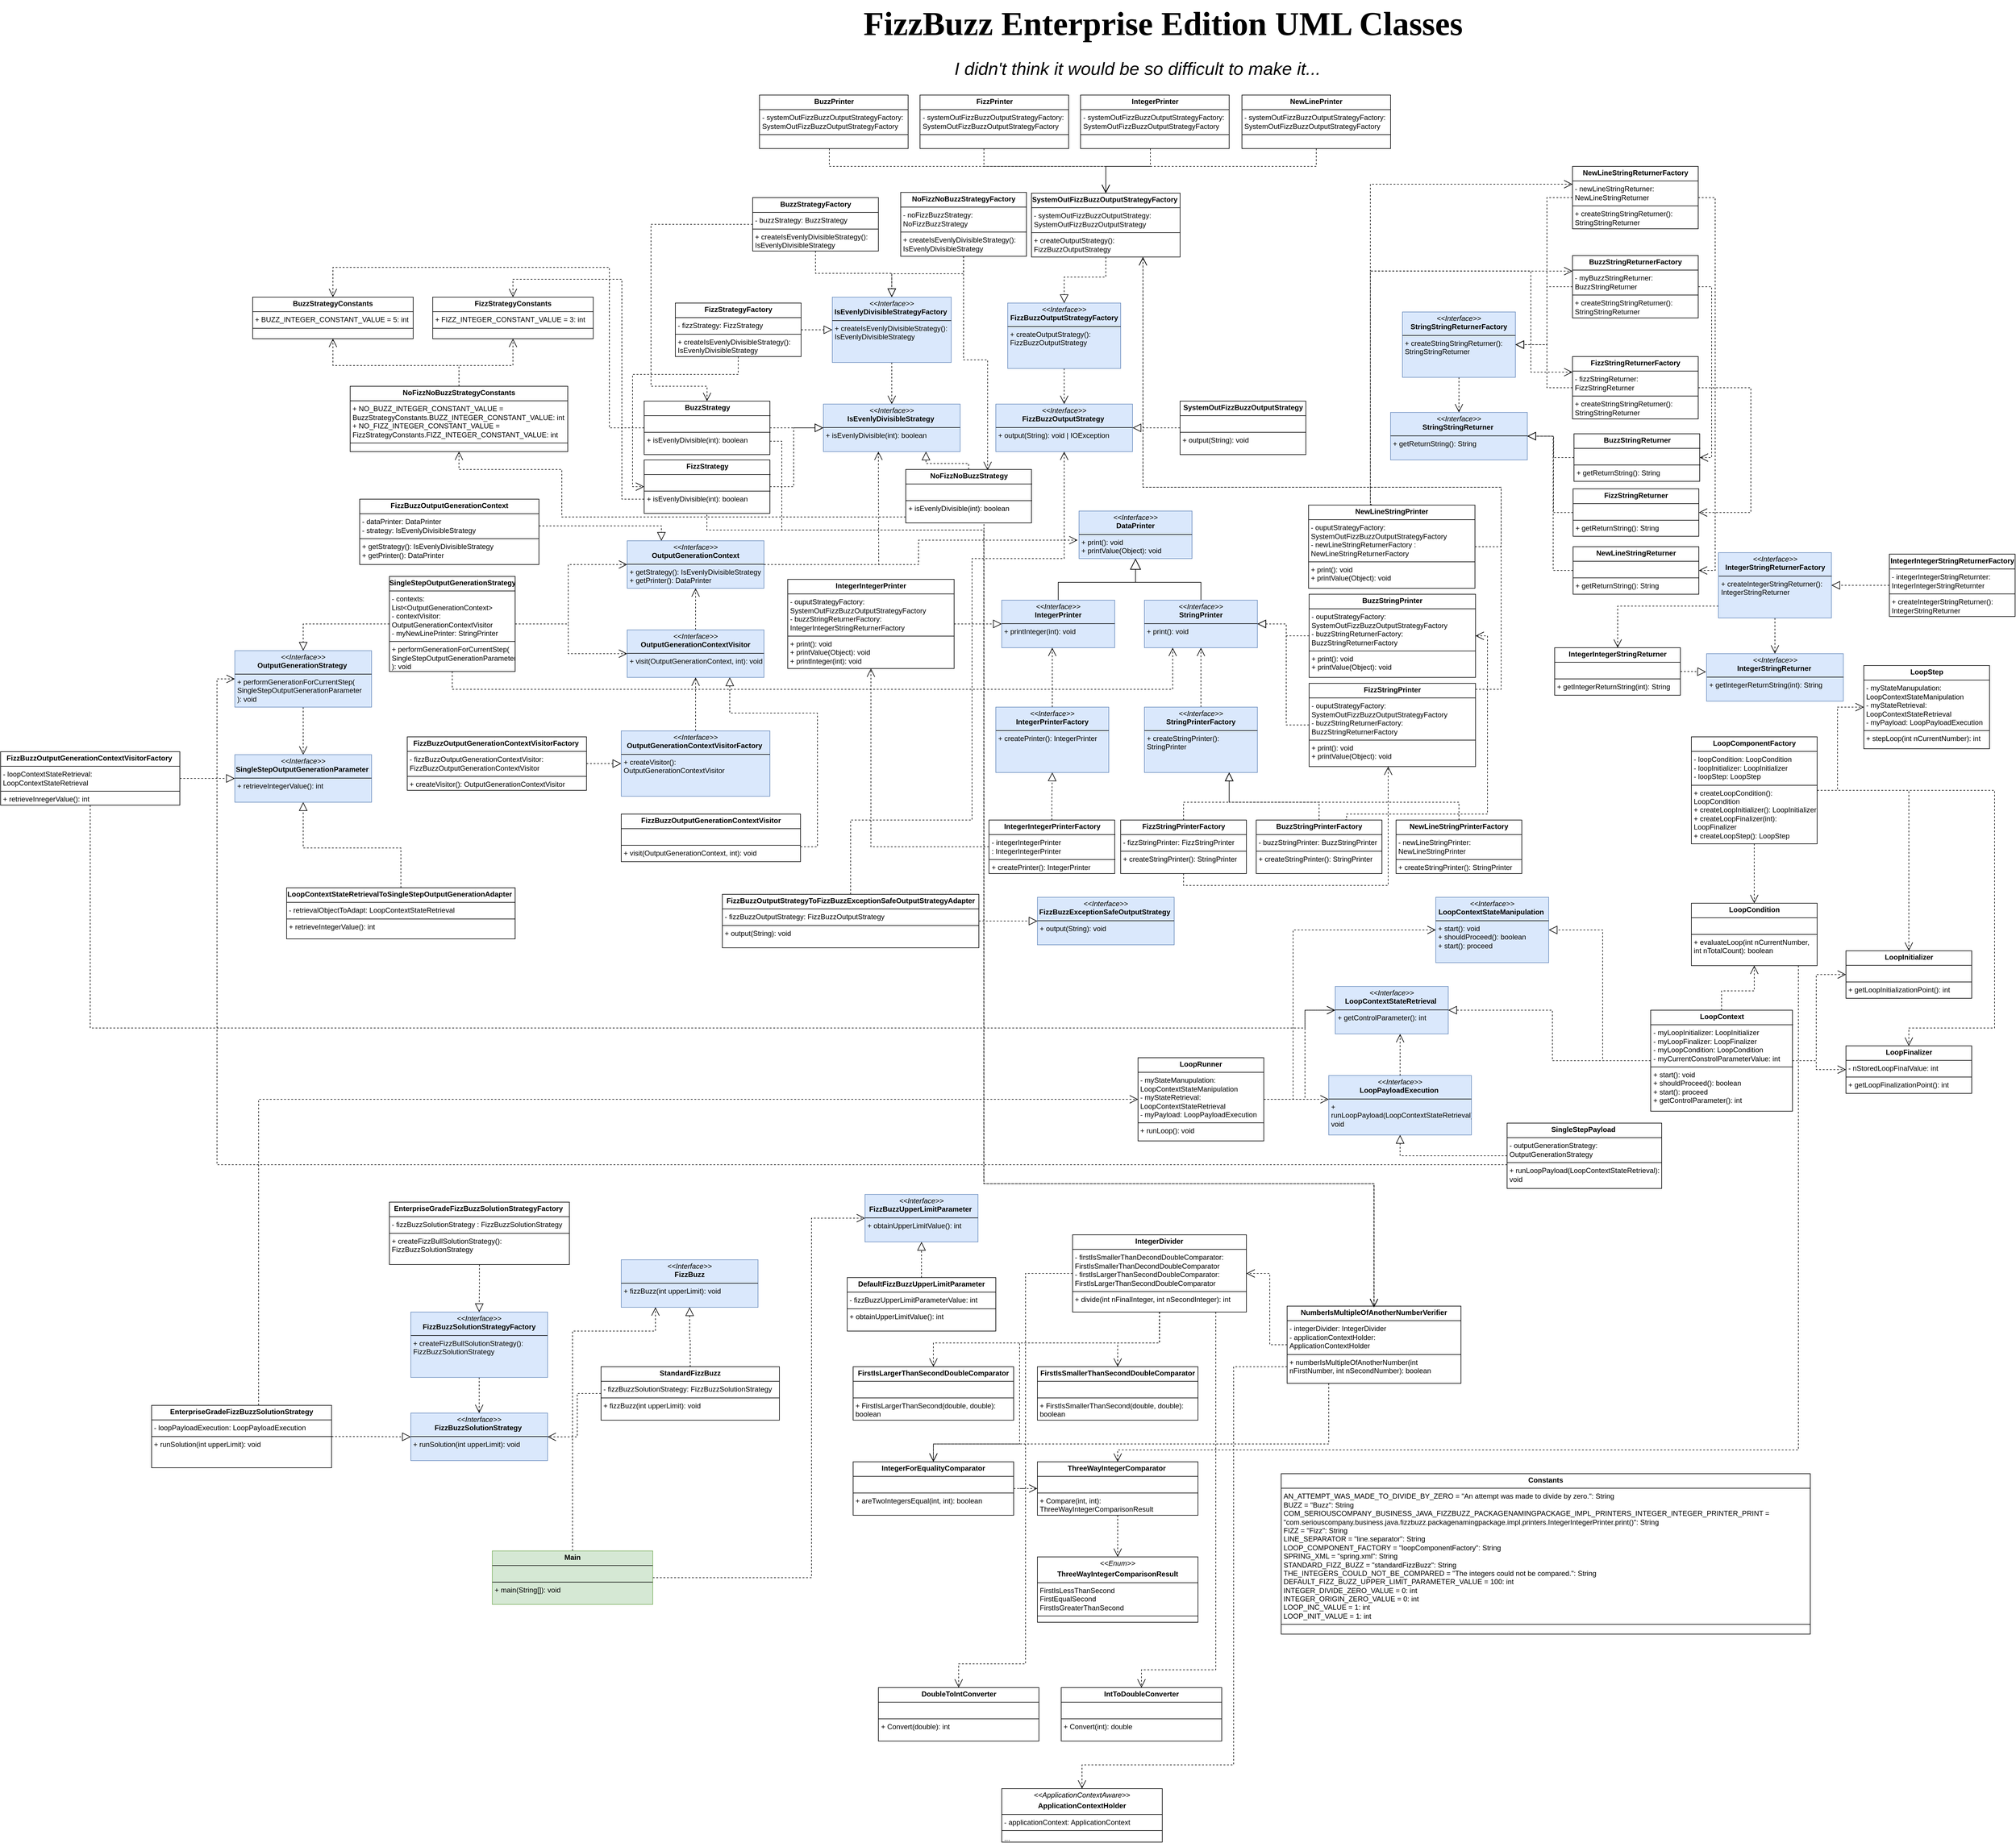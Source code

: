 <mxfile version="24.2.5" type="device" pages="2">
  <diagram name="Implementation" id="cqBRjzjnrjfowZmLZe2R">
    <mxGraphModel dx="4261" dy="1535" grid="1" gridSize="10" guides="1" tooltips="1" connect="1" arrows="1" fold="1" page="1" pageScale="1" pageWidth="827" pageHeight="1169" math="0" shadow="0">
      <root>
        <mxCell id="0" />
        <mxCell id="1" parent="0" />
        <mxCell id="Pnb_bAhB8xadI6ixJaM4-30" style="edgeStyle=orthogonalEdgeStyle;rounded=0;orthogonalLoop=1;jettySize=auto;html=1;entryX=0.5;entryY=0;entryDx=0;entryDy=0;endArrow=open;endSize=12;dashed=1;" parent="1" source="Pnb_bAhB8xadI6ixJaM4-1" target="Pnb_bAhB8xadI6ixJaM4-24" edge="1">
          <mxGeometry relative="1" as="geometry" />
        </mxCell>
        <mxCell id="Pnb_bAhB8xadI6ixJaM4-1" value="&lt;p style=&quot;margin:0px;margin-top:4px;text-align:center;&quot;&gt;&lt;i&gt;&amp;lt;&amp;lt;Interface&amp;gt;&amp;gt;&lt;/i&gt;&lt;br&gt;&lt;b&gt;FizzBuzzOutputStrategyFactory&lt;/b&gt;&lt;/p&gt;&lt;hr size=&quot;1&quot; style=&quot;border-style:solid;&quot;&gt;&lt;p style=&quot;margin:0px;margin-left:4px;&quot;&gt;+ createOutputStrategy(): FizzBuzzOutputStrategy&lt;br&gt;&lt;/p&gt;" style="verticalAlign=top;align=left;overflow=fill;html=1;whiteSpace=wrap;fillColor=#dae8fc;strokeColor=#6c8ebf;" parent="1" vertex="1">
          <mxGeometry x="40" y="900" width="190" height="110" as="geometry" />
        </mxCell>
        <mxCell id="Pnb_bAhB8xadI6ixJaM4-31" style="edgeStyle=orthogonalEdgeStyle;rounded=0;orthogonalLoop=1;jettySize=auto;html=1;endArrow=open;endSize=12;dashed=1;entryX=0.5;entryY=0;entryDx=0;entryDy=0;" parent="1" source="Pnb_bAhB8xadI6ixJaM4-2" target="Pnb_bAhB8xadI6ixJaM4-25" edge="1">
          <mxGeometry relative="1" as="geometry">
            <mxPoint x="-824" y="2878" as="targetPoint" />
          </mxGeometry>
        </mxCell>
        <mxCell id="Pnb_bAhB8xadI6ixJaM4-2" value="&lt;p style=&quot;margin:0px;margin-top:4px;text-align:center;&quot;&gt;&lt;i&gt;&amp;lt;&amp;lt;Interface&amp;gt;&amp;gt;&lt;/i&gt;&lt;br&gt;&lt;b&gt;FizzBuzzSolutionStrategyFactory&lt;/b&gt;&lt;/p&gt;&lt;hr size=&quot;1&quot; style=&quot;border-style:solid;&quot;&gt;&lt;p style=&quot;margin:0px;margin-left:4px;&quot;&gt;+ createFizzBullSolutionStrategy(): FizzBuzzSolutionStrategy&lt;br&gt;&lt;/p&gt;" style="verticalAlign=top;align=left;overflow=fill;html=1;whiteSpace=wrap;fillColor=#dae8fc;strokeColor=#6c8ebf;" parent="1" vertex="1">
          <mxGeometry x="-964" y="2598" width="230" height="110" as="geometry" />
        </mxCell>
        <mxCell id="Pnb_bAhB8xadI6ixJaM4-3" value="&lt;p style=&quot;margin:0px;margin-top:4px;text-align:center;&quot;&gt;&lt;i&gt;&amp;lt;&amp;lt;Interface&amp;gt;&amp;gt;&lt;/i&gt;&lt;br&gt;&lt;b&gt;IntegerPrinterFactory&lt;/b&gt;&lt;/p&gt;&lt;hr size=&quot;1&quot; style=&quot;border-style:solid;&quot;&gt;&lt;p style=&quot;margin:0px;margin-left:4px;&quot;&gt;+ createPrinter(): IntegerPrinter&lt;br&gt;&lt;/p&gt;" style="verticalAlign=top;align=left;overflow=fill;html=1;whiteSpace=wrap;fillColor=#dae8fc;strokeColor=#6c8ebf;" parent="1" vertex="1">
          <mxGeometry x="20" y="1580" width="190" height="110" as="geometry" />
        </mxCell>
        <mxCell id="Pnb_bAhB8xadI6ixJaM4-41" style="edgeStyle=orthogonalEdgeStyle;rounded=0;orthogonalLoop=1;jettySize=auto;html=1;entryX=0.5;entryY=0;entryDx=0;entryDy=0;endArrow=open;endSize=12;dashed=1;" parent="1" source="Pnb_bAhB8xadI6ixJaM4-4" target="Pnb_bAhB8xadI6ixJaM4-33" edge="1">
          <mxGeometry relative="1" as="geometry" />
        </mxCell>
        <mxCell id="i0oDe0RrJJAHdkjNOPpP-123" style="edgeStyle=orthogonalEdgeStyle;rounded=0;orthogonalLoop=1;jettySize=auto;html=1;entryX=0.5;entryY=0;entryDx=0;entryDy=0;endArrow=open;endSize=12;dashed=1;" edge="1" parent="1" source="Pnb_bAhB8xadI6ixJaM4-4" target="i0oDe0RrJJAHdkjNOPpP-121">
          <mxGeometry relative="1" as="geometry">
            <Array as="points">
              <mxPoint x="1066" y="1410" />
              <mxPoint x="1066" y="1480" />
            </Array>
          </mxGeometry>
        </mxCell>
        <mxCell id="Pnb_bAhB8xadI6ixJaM4-4" value="&lt;p style=&quot;margin:0px;margin-top:4px;text-align:center;&quot;&gt;&lt;i&gt;&amp;lt;&amp;lt;Interface&amp;gt;&amp;gt;&lt;/i&gt;&lt;br&gt;&lt;b&gt;IntegerStringReturnerFactory&lt;/b&gt;&lt;/p&gt;&lt;hr size=&quot;1&quot; style=&quot;border-style:solid;&quot;&gt;&lt;p style=&quot;margin:0px;margin-left:4px;&quot;&gt;+ createIntegerStringReturner(): IntegerStringReturner&lt;br&gt;&lt;/p&gt;" style="verticalAlign=top;align=left;overflow=fill;html=1;whiteSpace=wrap;fillColor=#dae8fc;strokeColor=#6c8ebf;" parent="1" vertex="1">
          <mxGeometry x="1235.5" y="1320" width="190" height="110" as="geometry" />
        </mxCell>
        <mxCell id="Pnb_bAhB8xadI6ixJaM4-32" style="edgeStyle=orthogonalEdgeStyle;rounded=0;orthogonalLoop=1;jettySize=auto;html=1;entryX=0.5;entryY=0;entryDx=0;entryDy=0;endArrow=open;endSize=12;dashed=1;" parent="1" source="Pnb_bAhB8xadI6ixJaM4-5" target="Pnb_bAhB8xadI6ixJaM4-26" edge="1">
          <mxGeometry relative="1" as="geometry" />
        </mxCell>
        <mxCell id="Pnb_bAhB8xadI6ixJaM4-5" value="&lt;p style=&quot;margin:0px;margin-top:4px;text-align:center;&quot;&gt;&lt;i&gt;&amp;lt;&amp;lt;Interface&amp;gt;&amp;gt;&lt;/i&gt;&lt;br&gt;&lt;b&gt;IsEvenlyDivisibleStrategyFactory&amp;nbsp;&lt;/b&gt;&lt;br&gt;&lt;/p&gt;&lt;hr size=&quot;1&quot; style=&quot;border-style:solid;&quot;&gt;&lt;p style=&quot;margin:0px;margin-left:4px;&quot;&gt;+ createIsEvenlyDivisibleStrategy(): IsEvenlyDivisibleStrategy&lt;br&gt;&lt;/p&gt;" style="verticalAlign=top;align=left;overflow=fill;html=1;whiteSpace=wrap;fillColor=#dae8fc;strokeColor=#6c8ebf;" parent="1" vertex="1">
          <mxGeometry x="-255" y="890" width="200" height="110" as="geometry" />
        </mxCell>
        <mxCell id="Pnb_bAhB8xadI6ixJaM4-43" style="edgeStyle=orthogonalEdgeStyle;rounded=0;orthogonalLoop=1;jettySize=auto;html=1;entryX=0.5;entryY=1;entryDx=0;entryDy=0;endArrow=open;endSize=12;dashed=1;" parent="1" source="Pnb_bAhB8xadI6ixJaM4-6" target="Pnb_bAhB8xadI6ixJaM4-36" edge="1">
          <mxGeometry relative="1" as="geometry" />
        </mxCell>
        <mxCell id="Pnb_bAhB8xadI6ixJaM4-6" value="&lt;p style=&quot;margin:0px;margin-top:4px;text-align:center;&quot;&gt;&lt;i&gt;&amp;lt;&amp;lt;Interface&amp;gt;&amp;gt;&lt;/i&gt;&lt;br&gt;&lt;b&gt;OutputGenerationContextVisitorFactory&amp;nbsp;&lt;/b&gt;&lt;br&gt;&lt;/p&gt;&lt;hr size=&quot;1&quot; style=&quot;border-style:solid;&quot;&gt;&lt;p style=&quot;margin:0px;margin-left:4px;&quot;&gt;+ createVisitor(): OutputGenerationContextVisitor&amp;nbsp;&lt;br&gt;&lt;/p&gt;" style="verticalAlign=top;align=left;overflow=fill;html=1;whiteSpace=wrap;fillColor=#dae8fc;strokeColor=#6c8ebf;" parent="1" vertex="1">
          <mxGeometry x="-610" y="1620" width="250" height="110" as="geometry" />
        </mxCell>
        <mxCell id="Pnb_bAhB8xadI6ixJaM4-45" style="edgeStyle=orthogonalEdgeStyle;rounded=0;orthogonalLoop=1;jettySize=auto;html=1;entryX=0.5;entryY=1;entryDx=0;entryDy=0;endArrow=open;endSize=12;dashed=1;" parent="1" source="Pnb_bAhB8xadI6ixJaM4-7" target="Pnb_bAhB8xadI6ixJaM4-18" edge="1">
          <mxGeometry relative="1" as="geometry" />
        </mxCell>
        <mxCell id="Pnb_bAhB8xadI6ixJaM4-7" value="&lt;p style=&quot;margin:0px;margin-top:4px;text-align:center;&quot;&gt;&lt;i&gt;&amp;lt;&amp;lt;Interface&amp;gt;&amp;gt;&lt;/i&gt;&lt;br&gt;&lt;b&gt;StringPrinterFactory&lt;/b&gt;&lt;/p&gt;&lt;hr size=&quot;1&quot; style=&quot;border-style:solid;&quot;&gt;&lt;p style=&quot;margin:0px;margin-left:4px;&quot;&gt;+ createStringPrinter(): StringPrinter&lt;br&gt;&lt;/p&gt;" style="verticalAlign=top;align=left;overflow=fill;html=1;whiteSpace=wrap;fillColor=#dae8fc;strokeColor=#6c8ebf;" parent="1" vertex="1">
          <mxGeometry x="270" y="1580" width="190" height="110" as="geometry" />
        </mxCell>
        <mxCell id="Pnb_bAhB8xadI6ixJaM4-46" style="edgeStyle=orthogonalEdgeStyle;rounded=0;orthogonalLoop=1;jettySize=auto;html=1;endArrow=open;endSize=12;dashed=1;" parent="1" source="Pnb_bAhB8xadI6ixJaM4-9" target="Pnb_bAhB8xadI6ixJaM4-34" edge="1">
          <mxGeometry relative="1" as="geometry" />
        </mxCell>
        <mxCell id="Pnb_bAhB8xadI6ixJaM4-9" value="&lt;p style=&quot;margin:0px;margin-top:4px;text-align:center;&quot;&gt;&lt;i&gt;&amp;lt;&amp;lt;Interface&amp;gt;&amp;gt;&lt;/i&gt;&lt;br&gt;&lt;b&gt;String&lt;/b&gt;&lt;b&gt;StringReturnerFactory&lt;/b&gt;&lt;/p&gt;&lt;hr size=&quot;1&quot; style=&quot;border-style:solid;&quot;&gt;&lt;p style=&quot;margin:0px;margin-left:4px;&quot;&gt;+ create&lt;span style=&quot;text-align: center;&quot;&gt;String&lt;/span&gt;StringReturner():&lt;/p&gt;&lt;p style=&quot;margin:0px;margin-left:4px;&quot;&gt;&lt;span style=&quot;text-align: center;&quot;&gt;String&lt;/span&gt;StringReturner&lt;br&gt;&lt;/p&gt;" style="verticalAlign=top;align=left;overflow=fill;html=1;whiteSpace=wrap;fillColor=#dae8fc;strokeColor=#6c8ebf;" parent="1" vertex="1">
          <mxGeometry x="704" y="915" width="190" height="110" as="geometry" />
        </mxCell>
        <mxCell id="Pnb_bAhB8xadI6ixJaM4-10" value="&lt;p style=&quot;margin:0px;margin-top:4px;text-align:center;&quot;&gt;&lt;i&gt;&amp;lt;&amp;lt;Interface&amp;gt;&amp;gt;&lt;/i&gt;&lt;br&gt;&lt;b&gt;LoopContextStateManipulation&amp;nbsp;&lt;/b&gt;&lt;br&gt;&lt;/p&gt;&lt;hr size=&quot;1&quot; style=&quot;border-style:solid;&quot;&gt;&lt;p style=&quot;margin:0px;margin-left:4px;&quot;&gt;+ start():&amp;nbsp;&lt;span style=&quot;text-align: center; background-color: initial;&quot;&gt;void&lt;/span&gt;&lt;/p&gt;&lt;p style=&quot;margin:0px;margin-left:4px;&quot;&gt;+ shouldProceed():&amp;nbsp;&lt;span style=&quot;background-color: initial; text-align: center;&quot;&gt;boolean&lt;/span&gt;&lt;span style=&quot;text-align: center; background-color: initial;&quot;&gt;&lt;br&gt;&lt;/span&gt;&lt;/p&gt;&lt;p style=&quot;margin:0px;margin-left:4px;&quot;&gt;+ start():&amp;nbsp;&lt;span style=&quot;background-color: initial; text-align: center;&quot;&gt;proceed&lt;/span&gt;&lt;span style=&quot;background-color: initial; text-align: center;&quot;&gt;&lt;br&gt;&lt;/span&gt;&lt;/p&gt;" style="verticalAlign=top;align=left;overflow=fill;html=1;whiteSpace=wrap;fillColor=#dae8fc;strokeColor=#6c8ebf;" parent="1" vertex="1">
          <mxGeometry x="760" y="1900" width="190" height="110" as="geometry" />
        </mxCell>
        <mxCell id="Pnb_bAhB8xadI6ixJaM4-11" value="&lt;p style=&quot;margin:0px;margin-top:4px;text-align:center;&quot;&gt;&lt;i&gt;&amp;lt;&amp;lt;Interface&amp;gt;&amp;gt;&lt;/i&gt;&lt;br&gt;&lt;b&gt;LoopContextStateRetrieval&amp;nbsp;&lt;/b&gt;&lt;br&gt;&lt;/p&gt;&lt;hr size=&quot;1&quot; style=&quot;border-style:solid;&quot;&gt;&lt;p style=&quot;margin: 0px 0px 0px 4px;&quot;&gt;+ getControlParameter(): int&lt;/p&gt;" style="verticalAlign=top;align=left;overflow=fill;html=1;whiteSpace=wrap;fillColor=#dae8fc;strokeColor=#6c8ebf;" parent="1" vertex="1">
          <mxGeometry x="591" y="2050" width="190" height="80" as="geometry" />
        </mxCell>
        <mxCell id="Pnb_bAhB8xadI6ixJaM4-12" value="&lt;p style=&quot;margin:0px;margin-top:4px;text-align:center;&quot;&gt;&lt;i&gt;&amp;lt;&amp;lt;Interface&amp;gt;&amp;gt;&lt;/i&gt;&lt;br&gt;&lt;b&gt;LoopPayloadExecution&amp;nbsp;&lt;/b&gt;&lt;br&gt;&lt;/p&gt;&lt;hr size=&quot;1&quot; style=&quot;border-style:solid;&quot;&gt;&lt;p style=&quot;margin: 0px 0px 0px 4px;&quot;&gt;+ runLoopPayload(LoopContextStateRetrieval): void&lt;/p&gt;" style="verticalAlign=top;align=left;overflow=fill;html=1;whiteSpace=wrap;fillColor=#dae8fc;strokeColor=#6c8ebf;" parent="1" vertex="1">
          <mxGeometry x="580" y="2200" width="240" height="100" as="geometry" />
        </mxCell>
        <mxCell id="Pnb_bAhB8xadI6ixJaM4-13" style="edgeStyle=orthogonalEdgeStyle;rounded=0;orthogonalLoop=1;jettySize=auto;html=1;entryX=0.574;entryY=1;entryDx=0;entryDy=0;entryPerimeter=0;endArrow=open;endSize=12;dashed=1;" parent="1" source="Pnb_bAhB8xadI6ixJaM4-12" target="Pnb_bAhB8xadI6ixJaM4-11" edge="1">
          <mxGeometry relative="1" as="geometry" />
        </mxCell>
        <mxCell id="Pnb_bAhB8xadI6ixJaM4-15" value="&lt;p style=&quot;margin:0px;margin-top:4px;text-align:center;&quot;&gt;&lt;i&gt;&amp;lt;&amp;lt;Interface&amp;gt;&amp;gt;&lt;/i&gt;&lt;br&gt;&lt;b&gt;FizzBuzzUpperLimitParameter&amp;nbsp;&lt;/b&gt;&lt;br&gt;&lt;/p&gt;&lt;hr size=&quot;1&quot; style=&quot;border-style:solid;&quot;&gt;&lt;p style=&quot;margin: 0px 0px 0px 4px;&quot;&gt;+ obtainUpperLimitValue(): int&lt;/p&gt;" style="verticalAlign=top;align=left;overflow=fill;html=1;whiteSpace=wrap;fillColor=#dae8fc;strokeColor=#6c8ebf;" parent="1" vertex="1">
          <mxGeometry x="-200" y="2400" width="190" height="80" as="geometry" />
        </mxCell>
        <mxCell id="Pnb_bAhB8xadI6ixJaM4-16" value="&lt;p style=&quot;margin:0px;margin-top:4px;text-align:center;&quot;&gt;&lt;i&gt;&amp;lt;&amp;lt;Interface&amp;gt;&amp;gt;&lt;/i&gt;&lt;br&gt;&lt;b&gt;DataPrinter&lt;/b&gt;&lt;br&gt;&lt;/p&gt;&lt;hr size=&quot;1&quot; style=&quot;border-style:solid;&quot;&gt;&lt;p style=&quot;margin: 0px 0px 0px 4px;&quot;&gt;+ print(): void&lt;/p&gt;&lt;p style=&quot;margin: 0px 0px 0px 4px;&quot;&gt;+ printValue(Object): void&lt;br&gt;&lt;/p&gt;" style="verticalAlign=top;align=left;overflow=fill;html=1;whiteSpace=wrap;fillColor=#dae8fc;strokeColor=#6c8ebf;" parent="1" vertex="1">
          <mxGeometry x="160" y="1250" width="190" height="80" as="geometry" />
        </mxCell>
        <mxCell id="Pnb_bAhB8xadI6ixJaM4-22" style="edgeStyle=orthogonalEdgeStyle;rounded=0;orthogonalLoop=1;jettySize=auto;html=1;entryX=0.5;entryY=1;entryDx=0;entryDy=0;endArrow=block;endSize=16;endFill=0;" parent="1" source="Pnb_bAhB8xadI6ixJaM4-17" target="Pnb_bAhB8xadI6ixJaM4-16" edge="1">
          <mxGeometry relative="1" as="geometry" />
        </mxCell>
        <mxCell id="Pnb_bAhB8xadI6ixJaM4-17" value="&lt;p style=&quot;margin:0px;margin-top:4px;text-align:center;&quot;&gt;&lt;i&gt;&amp;lt;&amp;lt;Interface&amp;gt;&amp;gt;&lt;/i&gt;&lt;br&gt;&lt;b&gt;IntegerPrinter&lt;/b&gt;&lt;br&gt;&lt;/p&gt;&lt;hr size=&quot;1&quot; style=&quot;border-style:solid;&quot;&gt;&lt;p style=&quot;margin: 0px 0px 0px 4px;&quot;&gt;+ printInteger(int): void&lt;/p&gt;" style="verticalAlign=top;align=left;overflow=fill;html=1;whiteSpace=wrap;fillColor=#dae8fc;strokeColor=#6c8ebf;" parent="1" vertex="1">
          <mxGeometry x="30" y="1400" width="190" height="80" as="geometry" />
        </mxCell>
        <mxCell id="Pnb_bAhB8xadI6ixJaM4-21" style="edgeStyle=orthogonalEdgeStyle;rounded=0;orthogonalLoop=1;jettySize=auto;html=1;entryX=0.5;entryY=1;entryDx=0;entryDy=0;endArrow=block;endSize=16;endFill=0;" parent="1" source="Pnb_bAhB8xadI6ixJaM4-18" target="Pnb_bAhB8xadI6ixJaM4-16" edge="1">
          <mxGeometry relative="1" as="geometry" />
        </mxCell>
        <mxCell id="Pnb_bAhB8xadI6ixJaM4-18" value="&lt;p style=&quot;margin:0px;margin-top:4px;text-align:center;&quot;&gt;&lt;i&gt;&amp;lt;&amp;lt;Interface&amp;gt;&amp;gt;&lt;/i&gt;&lt;br&gt;&lt;b&gt;StringPrinter&lt;/b&gt;&lt;br&gt;&lt;/p&gt;&lt;hr size=&quot;1&quot; style=&quot;border-style:solid;&quot;&gt;&lt;p style=&quot;margin: 0px 0px 0px 4px;&quot;&gt;+ print(): void&lt;/p&gt;" style="verticalAlign=top;align=left;overflow=fill;html=1;whiteSpace=wrap;fillColor=#dae8fc;strokeColor=#6c8ebf;" parent="1" vertex="1">
          <mxGeometry x="270" y="1400" width="190" height="80" as="geometry" />
        </mxCell>
        <mxCell id="Pnb_bAhB8xadI6ixJaM4-23" value="&lt;p style=&quot;margin:0px;margin-top:4px;text-align:center;&quot;&gt;&lt;i&gt;&amp;lt;&amp;lt;Interface&amp;gt;&amp;gt;&lt;/i&gt;&lt;br&gt;&lt;b&gt;FizzBuzzExceptionSafeOutputStrategy&amp;nbsp;&lt;/b&gt;&lt;br&gt;&lt;/p&gt;&lt;hr size=&quot;1&quot; style=&quot;border-style:solid;&quot;&gt;&lt;p style=&quot;margin:0px;margin-left:4px;&quot;&gt;+ output(String): void&lt;/p&gt;" style="verticalAlign=top;align=left;overflow=fill;html=1;whiteSpace=wrap;fillColor=#dae8fc;strokeColor=#6c8ebf;" parent="1" vertex="1">
          <mxGeometry x="90" y="1900" width="230" height="80" as="geometry" />
        </mxCell>
        <mxCell id="Pnb_bAhB8xadI6ixJaM4-24" value="&lt;p style=&quot;margin:0px;margin-top:4px;text-align:center;&quot;&gt;&lt;i&gt;&amp;lt;&amp;lt;Interface&amp;gt;&amp;gt;&lt;/i&gt;&lt;br&gt;&lt;b&gt;FizzBuzzOutputStrategy&amp;nbsp;&lt;/b&gt;&lt;br&gt;&lt;/p&gt;&lt;hr size=&quot;1&quot; style=&quot;border-style:solid;&quot;&gt;&lt;p style=&quot;margin:0px;margin-left:4px;&quot;&gt;+ output(String): void | IOException&lt;/p&gt;" style="verticalAlign=top;align=left;overflow=fill;html=1;whiteSpace=wrap;fillColor=#dae8fc;strokeColor=#6c8ebf;" parent="1" vertex="1">
          <mxGeometry x="20" y="1070" width="230" height="80" as="geometry" />
        </mxCell>
        <mxCell id="Pnb_bAhB8xadI6ixJaM4-25" value="&lt;p style=&quot;margin:0px;margin-top:4px;text-align:center;&quot;&gt;&lt;i&gt;&amp;lt;&amp;lt;Interface&amp;gt;&amp;gt;&lt;/i&gt;&lt;br&gt;&lt;b&gt;FizzBuzzSolutionStrategy&amp;nbsp;&lt;/b&gt;&lt;br&gt;&lt;/p&gt;&lt;hr size=&quot;1&quot; style=&quot;border-style:solid;&quot;&gt;&lt;p style=&quot;margin:0px;margin-left:4px;&quot;&gt;+ runSolution(int upperLimit): void&lt;/p&gt;" style="verticalAlign=top;align=left;overflow=fill;html=1;whiteSpace=wrap;fillColor=#dae8fc;strokeColor=#6c8ebf;" parent="1" vertex="1">
          <mxGeometry x="-964" y="2768" width="230" height="80" as="geometry" />
        </mxCell>
        <mxCell id="Pnb_bAhB8xadI6ixJaM4-26" value="&lt;p style=&quot;margin:0px;margin-top:4px;text-align:center;&quot;&gt;&lt;i&gt;&amp;lt;&amp;lt;Interface&amp;gt;&amp;gt;&lt;/i&gt;&lt;br&gt;&lt;b&gt;IsEvenlyDivisibleStrategy&amp;nbsp;&lt;/b&gt;&lt;br&gt;&lt;/p&gt;&lt;hr size=&quot;1&quot; style=&quot;border-style:solid;&quot;&gt;&lt;p style=&quot;margin:0px;margin-left:4px;&quot;&gt;+ isEvenlyDivisible(int): boolean&lt;/p&gt;" style="verticalAlign=top;align=left;overflow=fill;html=1;whiteSpace=wrap;fillColor=#dae8fc;strokeColor=#6c8ebf;" parent="1" vertex="1">
          <mxGeometry x="-270" y="1070" width="230" height="80" as="geometry" />
        </mxCell>
        <mxCell id="Pnb_bAhB8xadI6ixJaM4-29" style="edgeStyle=orthogonalEdgeStyle;rounded=0;orthogonalLoop=1;jettySize=auto;html=1;entryX=0.5;entryY=0;entryDx=0;entryDy=0;endArrow=open;endSize=12;dashed=1;" parent="1" source="Pnb_bAhB8xadI6ixJaM4-27" target="Pnb_bAhB8xadI6ixJaM4-28" edge="1">
          <mxGeometry relative="1" as="geometry" />
        </mxCell>
        <mxCell id="Pnb_bAhB8xadI6ixJaM4-27" value="&lt;p style=&quot;margin:0px;margin-top:4px;text-align:center;&quot;&gt;&lt;i&gt;&amp;lt;&amp;lt;Interface&amp;gt;&amp;gt;&lt;/i&gt;&lt;br&gt;&lt;b&gt;OutputGenerationStrategy&amp;nbsp;&lt;/b&gt;&lt;br&gt;&lt;/p&gt;&lt;hr size=&quot;1&quot; style=&quot;border-style:solid;&quot;&gt;&lt;p style=&quot;margin:0px;margin-left:4px;&quot;&gt;+ performGenerationForCurrentStep(&lt;/p&gt;&lt;p style=&quot;margin:0px;margin-left:4px;&quot;&gt;SingleStepOutputGenerationParameter&lt;/p&gt;&lt;p style=&quot;margin:0px;margin-left:4px;&quot;&gt;): void&lt;/p&gt;" style="verticalAlign=top;align=left;overflow=fill;html=1;whiteSpace=wrap;fillColor=#dae8fc;strokeColor=#6c8ebf;" parent="1" vertex="1">
          <mxGeometry x="-1260" y="1485" width="230" height="95" as="geometry" />
        </mxCell>
        <mxCell id="Pnb_bAhB8xadI6ixJaM4-28" value="&lt;p style=&quot;margin:0px;margin-top:4px;text-align:center;&quot;&gt;&lt;i&gt;&amp;lt;&amp;lt;Interface&amp;gt;&amp;gt;&lt;/i&gt;&lt;br&gt;&lt;b&gt;SingleStepOutputGenerationParameter&amp;nbsp;&lt;/b&gt;&lt;br&gt;&lt;/p&gt;&lt;hr size=&quot;1&quot; style=&quot;border-style:solid;&quot;&gt;&lt;p style=&quot;margin:0px;margin-left:4px;&quot;&gt;+ retrieveIntegerValue(): int&lt;/p&gt;" style="verticalAlign=top;align=left;overflow=fill;html=1;whiteSpace=wrap;fillColor=#dae8fc;strokeColor=#6c8ebf;" parent="1" vertex="1">
          <mxGeometry x="-1260" y="1660" width="230" height="80" as="geometry" />
        </mxCell>
        <mxCell id="Pnb_bAhB8xadI6ixJaM4-33" value="&lt;p style=&quot;margin:0px;margin-top:4px;text-align:center;&quot;&gt;&lt;i&gt;&amp;lt;&amp;lt;Interface&amp;gt;&amp;gt;&lt;/i&gt;&lt;br&gt;&lt;b&gt;IntegerStringReturner&amp;nbsp;&lt;/b&gt;&lt;br&gt;&lt;/p&gt;&lt;hr size=&quot;1&quot; style=&quot;border-style:solid;&quot;&gt;&lt;p style=&quot;margin:0px;margin-left:4px;&quot;&gt;+ getIntegerReturnString(int): String&lt;/p&gt;" style="verticalAlign=top;align=left;overflow=fill;html=1;whiteSpace=wrap;fillColor=#dae8fc;strokeColor=#6c8ebf;" parent="1" vertex="1">
          <mxGeometry x="1215.5" y="1490" width="230" height="80" as="geometry" />
        </mxCell>
        <mxCell id="Pnb_bAhB8xadI6ixJaM4-34" value="&lt;p style=&quot;margin:0px;margin-top:4px;text-align:center;&quot;&gt;&lt;i&gt;&amp;lt;&amp;lt;Interface&amp;gt;&amp;gt;&lt;/i&gt;&lt;br&gt;&lt;b&gt;StringStringReturner&amp;nbsp;&lt;/b&gt;&lt;br&gt;&lt;/p&gt;&lt;hr size=&quot;1&quot; style=&quot;border-style:solid;&quot;&gt;&lt;p style=&quot;margin:0px;margin-left:4px;&quot;&gt;+ getReturnString(): String&lt;/p&gt;" style="verticalAlign=top;align=left;overflow=fill;html=1;whiteSpace=wrap;fillColor=#dae8fc;strokeColor=#6c8ebf;" parent="1" vertex="1">
          <mxGeometry x="684" y="1084" width="230" height="80" as="geometry" />
        </mxCell>
        <mxCell id="Pnb_bAhB8xadI6ixJaM4-48" style="edgeStyle=orthogonalEdgeStyle;rounded=0;orthogonalLoop=1;jettySize=auto;html=1;entryX=0.5;entryY=1;entryDx=0;entryDy=0;endArrow=open;endSize=12;dashed=1;" parent="1" source="Pnb_bAhB8xadI6ixJaM4-35" edge="1">
          <mxGeometry relative="1" as="geometry">
            <mxPoint x="-177.5" y="1150" as="targetPoint" />
          </mxGeometry>
        </mxCell>
        <mxCell id="Pnb_bAhB8xadI6ixJaM4-35" value="&lt;p style=&quot;margin:0px;margin-top:4px;text-align:center;&quot;&gt;&lt;i&gt;&amp;lt;&amp;lt;Interface&amp;gt;&amp;gt;&lt;/i&gt;&lt;br&gt;&lt;b&gt;OutputGenerationContext&lt;/b&gt;&lt;br&gt;&lt;/p&gt;&lt;hr size=&quot;1&quot; style=&quot;border-style:solid;&quot;&gt;&lt;p style=&quot;margin:0px;margin-left:4px;&quot;&gt;+ getStrategy(): IsEvenlyDivisibleStrategy&lt;/p&gt;&lt;p style=&quot;margin:0px;margin-left:4px;&quot;&gt;+ getPrinter():&amp;nbsp;&lt;span style=&quot;background-color: initial;&quot;&gt;DataPrinter&lt;/span&gt;&lt;/p&gt;" style="verticalAlign=top;align=left;overflow=fill;html=1;whiteSpace=wrap;fillColor=#dae8fc;strokeColor=#6c8ebf;" parent="1" vertex="1">
          <mxGeometry x="-600" y="1300" width="230" height="80" as="geometry" />
        </mxCell>
        <mxCell id="Pnb_bAhB8xadI6ixJaM4-37" style="edgeStyle=orthogonalEdgeStyle;rounded=0;orthogonalLoop=1;jettySize=auto;html=1;entryX=0.5;entryY=1;entryDx=0;entryDy=0;endArrow=open;endSize=12;dashed=1;" parent="1" source="Pnb_bAhB8xadI6ixJaM4-36" target="Pnb_bAhB8xadI6ixJaM4-35" edge="1">
          <mxGeometry relative="1" as="geometry" />
        </mxCell>
        <mxCell id="Pnb_bAhB8xadI6ixJaM4-36" value="&lt;p style=&quot;margin:0px;margin-top:4px;text-align:center;&quot;&gt;&lt;i&gt;&amp;lt;&amp;lt;Interface&amp;gt;&amp;gt;&lt;/i&gt;&lt;br&gt;&lt;b&gt;OutputGenerationContextVisitor&lt;/b&gt;&lt;/p&gt;&lt;hr size=&quot;1&quot; style=&quot;border-style:solid;&quot;&gt;&lt;p style=&quot;margin:0px;margin-left:4px;&quot;&gt;+ visit(OutputGenerationContext, int): void&lt;/p&gt;" style="verticalAlign=top;align=left;overflow=fill;html=1;whiteSpace=wrap;fillColor=#dae8fc;strokeColor=#6c8ebf;" parent="1" vertex="1">
          <mxGeometry x="-600" y="1450" width="230" height="80" as="geometry" />
        </mxCell>
        <mxCell id="Pnb_bAhB8xadI6ixJaM4-38" value="&lt;p style=&quot;margin:0px;margin-top:4px;text-align:center;&quot;&gt;&lt;i&gt;&amp;lt;&amp;lt;Interface&amp;gt;&amp;gt;&lt;/i&gt;&lt;br&gt;&lt;b&gt;FizzBuzz&lt;/b&gt;&lt;/p&gt;&lt;hr size=&quot;1&quot; style=&quot;border-style:solid;&quot;&gt;&lt;p style=&quot;margin:0px;margin-left:4px;&quot;&gt;+ fizzBuzz(int upperLimit): void&lt;/p&gt;" style="verticalAlign=top;align=left;overflow=fill;html=1;whiteSpace=wrap;fillColor=#dae8fc;strokeColor=#6c8ebf;" parent="1" vertex="1">
          <mxGeometry x="-610" y="2510" width="230" height="80" as="geometry" />
        </mxCell>
        <mxCell id="Pnb_bAhB8xadI6ixJaM4-39" style="edgeStyle=orthogonalEdgeStyle;rounded=0;orthogonalLoop=1;jettySize=auto;html=1;entryX=0.447;entryY=1;entryDx=0;entryDy=0;entryPerimeter=0;endArrow=open;endSize=12;dashed=1;" parent="1" source="Pnb_bAhB8xadI6ixJaM4-3" target="Pnb_bAhB8xadI6ixJaM4-17" edge="1">
          <mxGeometry relative="1" as="geometry" />
        </mxCell>
        <mxCell id="Pnb_bAhB8xadI6ixJaM4-47" style="edgeStyle=orthogonalEdgeStyle;rounded=0;orthogonalLoop=1;jettySize=auto;html=1;entryX=-0.013;entryY=0.613;entryDx=0;entryDy=0;entryPerimeter=0;endArrow=open;endSize=12;dashed=1;" parent="1" source="Pnb_bAhB8xadI6ixJaM4-35" target="Pnb_bAhB8xadI6ixJaM4-16" edge="1">
          <mxGeometry relative="1" as="geometry" />
        </mxCell>
        <mxCell id="kiVenhBin3dVtEj55zc_-1" value="&lt;b&gt;&lt;font face=&quot;Lucida Console&quot; style=&quot;font-size: 56px;&quot;&gt;FizzBuzz Enterprise Edition UML Classes&lt;/font&gt;&lt;/b&gt;" style="text;html=1;align=center;verticalAlign=middle;resizable=0;points=[];autosize=1;strokeColor=none;fillColor=none;" parent="1" vertex="1">
          <mxGeometry x="-389" y="390" width="1380" height="80" as="geometry" />
        </mxCell>
        <mxCell id="-3pfUDlVml6voUJfmm8U-6" style="edgeStyle=orthogonalEdgeStyle;rounded=0;orthogonalLoop=1;jettySize=auto;html=1;endArrow=block;dashed=1;endFill=0;endSize=12;" edge="1" parent="1" source="-3pfUDlVml6voUJfmm8U-2" target="Pnb_bAhB8xadI6ixJaM4-5">
          <mxGeometry relative="1" as="geometry">
            <Array as="points">
              <mxPoint x="-283" y="850" />
              <mxPoint x="-155" y="850" />
            </Array>
          </mxGeometry>
        </mxCell>
        <mxCell id="i0oDe0RrJJAHdkjNOPpP-70" style="edgeStyle=orthogonalEdgeStyle;rounded=0;orthogonalLoop=1;jettySize=auto;html=1;entryX=0.5;entryY=0;entryDx=0;entryDy=0;endArrow=open;endSize=12;dashed=1;" edge="1" parent="1" source="-3pfUDlVml6voUJfmm8U-2" target="i0oDe0RrJJAHdkjNOPpP-67">
          <mxGeometry relative="1" as="geometry">
            <Array as="points">
              <mxPoint x="-560" y="767" />
              <mxPoint x="-560" y="1040" />
              <mxPoint x="-466" y="1040" />
            </Array>
          </mxGeometry>
        </mxCell>
        <mxCell id="-3pfUDlVml6voUJfmm8U-2" value="&lt;p style=&quot;margin:0px;margin-top:4px;text-align:center;&quot;&gt;&lt;b&gt;BuzzStrategyFactory&lt;/b&gt;&lt;/p&gt;&lt;hr size=&quot;1&quot; style=&quot;border-style:solid;&quot;&gt;&lt;p style=&quot;margin:0px;margin-left:4px;&quot;&gt;- buzzStrategy: BuzzStrategy&lt;/p&gt;&lt;hr size=&quot;1&quot; style=&quot;border-style:solid;&quot;&gt;&lt;p style=&quot;margin:0px;margin-left:4px;&quot;&gt;+ createIsEvenlyDivisibleStrategy():&lt;/p&gt;&lt;p style=&quot;margin:0px;margin-left:4px;&quot;&gt;&lt;span style=&quot;background-color: initial;&quot;&gt;IsEvenlyDivisibleStrategy&lt;/span&gt;&lt;/p&gt;" style="verticalAlign=top;align=left;overflow=fill;html=1;whiteSpace=wrap;" vertex="1" parent="1">
          <mxGeometry x="-389" y="722.5" width="211.5" height="90" as="geometry" />
        </mxCell>
        <mxCell id="-3pfUDlVml6voUJfmm8U-8" style="edgeStyle=orthogonalEdgeStyle;rounded=0;orthogonalLoop=1;jettySize=auto;html=1;endArrow=block;dashed=1;endFill=0;endSize=12;entryX=0.75;entryY=1;entryDx=0;entryDy=0;" edge="1" parent="1" source="-3pfUDlVml6voUJfmm8U-7" target="Pnb_bAhB8xadI6ixJaM4-7">
          <mxGeometry relative="1" as="geometry">
            <Array as="points">
              <mxPoint x="564" y="1740" />
              <mxPoint x="413" y="1740" />
            </Array>
          </mxGeometry>
        </mxCell>
        <mxCell id="i0oDe0RrJJAHdkjNOPpP-52" style="edgeStyle=orthogonalEdgeStyle;rounded=0;orthogonalLoop=1;jettySize=auto;html=1;entryX=1;entryY=0.5;entryDx=0;entryDy=0;endArrow=open;endSize=12;dashed=1;exitX=0.707;exitY=-0.004;exitDx=0;exitDy=0;exitPerimeter=0;" edge="1" parent="1" source="-3pfUDlVml6voUJfmm8U-7" target="i0oDe0RrJJAHdkjNOPpP-37">
          <mxGeometry relative="1" as="geometry">
            <Array as="points">
              <mxPoint x="610" y="1770" />
              <mxPoint x="610" y="1760" />
              <mxPoint x="847" y="1760" />
              <mxPoint x="847" y="1460" />
            </Array>
          </mxGeometry>
        </mxCell>
        <mxCell id="-3pfUDlVml6voUJfmm8U-7" value="&lt;p style=&quot;margin:0px;margin-top:4px;text-align:center;&quot;&gt;&lt;b&gt;BuzzStringPrinterFactory&lt;/b&gt;&lt;br&gt;&lt;/p&gt;&lt;hr size=&quot;1&quot; style=&quot;border-style:solid;&quot;&gt;&lt;p style=&quot;margin:0px;margin-left:4px;&quot;&gt;- buzzStringPrinter: BuzzStringPrinter&lt;/p&gt;&lt;hr size=&quot;1&quot; style=&quot;border-style:solid;&quot;&gt;&lt;p style=&quot;margin:0px;margin-left:4px;&quot;&gt;+ createStringPrinter(): StringPrinter&lt;br&gt;&lt;/p&gt;" style="verticalAlign=top;align=left;overflow=fill;html=1;whiteSpace=wrap;" vertex="1" parent="1">
          <mxGeometry x="458" y="1770" width="211.5" height="90" as="geometry" />
        </mxCell>
        <mxCell id="-3pfUDlVml6voUJfmm8U-12" style="edgeStyle=orthogonalEdgeStyle;rounded=0;orthogonalLoop=1;jettySize=auto;html=1;entryX=1;entryY=0.5;entryDx=0;entryDy=0;endArrow=block;dashed=1;endFill=0;endSize=12;" edge="1" parent="1" source="-3pfUDlVml6voUJfmm8U-10" target="Pnb_bAhB8xadI6ixJaM4-9">
          <mxGeometry relative="1" as="geometry" />
        </mxCell>
        <mxCell id="i0oDe0RrJJAHdkjNOPpP-124" style="edgeStyle=orthogonalEdgeStyle;rounded=0;orthogonalLoop=1;jettySize=auto;html=1;entryX=1;entryY=0.5;entryDx=0;entryDy=0;endArrow=open;endSize=12;dashed=1;" edge="1" parent="1" source="-3pfUDlVml6voUJfmm8U-10" target="i0oDe0RrJJAHdkjNOPpP-117">
          <mxGeometry relative="1" as="geometry">
            <Array as="points">
              <mxPoint x="1224" y="873" />
              <mxPoint x="1224" y="1160" />
            </Array>
          </mxGeometry>
        </mxCell>
        <mxCell id="-3pfUDlVml6voUJfmm8U-10" value="&lt;p style=&quot;margin:0px;margin-top:4px;text-align:center;&quot;&gt;&lt;b&gt;BuzzStringReturnerFactory&lt;/b&gt;&lt;br&gt;&lt;/p&gt;&lt;hr size=&quot;1&quot; style=&quot;border-style:solid;&quot;&gt;&lt;p style=&quot;margin:0px;margin-left:4px;&quot;&gt;- myBuzzStringReturner: BuzzStringReturner&lt;/p&gt;&lt;hr size=&quot;1&quot; style=&quot;border-style:solid;&quot;&gt;&lt;p style=&quot;margin: 0px 0px 0px 4px;&quot;&gt;+ create&lt;span style=&quot;text-align: center;&quot;&gt;String&lt;/span&gt;StringReturner():&lt;/p&gt;&lt;p style=&quot;margin: 0px 0px 0px 4px;&quot;&gt;&lt;span style=&quot;text-align: center;&quot;&gt;String&lt;/span&gt;StringReturner&lt;/p&gt;" style="verticalAlign=top;align=left;overflow=fill;html=1;whiteSpace=wrap;" vertex="1" parent="1">
          <mxGeometry x="990" y="820" width="211.5" height="105" as="geometry" />
        </mxCell>
        <mxCell id="-3pfUDlVml6voUJfmm8U-15" style="edgeStyle=orthogonalEdgeStyle;rounded=0;orthogonalLoop=1;jettySize=auto;html=1;entryX=0.5;entryY=0;entryDx=0;entryDy=0;endArrow=block;dashed=1;endFill=0;endSize=12;" edge="1" parent="1" source="-3pfUDlVml6voUJfmm8U-14" target="Pnb_bAhB8xadI6ixJaM4-2">
          <mxGeometry relative="1" as="geometry" />
        </mxCell>
        <mxCell id="-3pfUDlVml6voUJfmm8U-14" value="&lt;p style=&quot;margin:0px;margin-top:4px;text-align:center;&quot;&gt;&lt;b&gt;EnterpriseGradeFizzBuzzSolutionStrategyFactory&amp;nbsp;&lt;/b&gt;&lt;br&gt;&lt;/p&gt;&lt;hr size=&quot;1&quot; style=&quot;border-style:solid;&quot;&gt;&lt;p style=&quot;margin:0px;margin-left:4px;&quot;&gt;- fizzBuzzSolutionStrategy&amp;nbsp;: FizzBuzzSolutionStrategy&lt;/p&gt;&lt;hr size=&quot;1&quot; style=&quot;border-style:solid;&quot;&gt;&lt;p style=&quot;margin: 0px 0px 0px 4px;&quot;&gt;+ createFizzBullSolutionStrategy(): FizzBuzzSolutionStrategy&lt;br&gt;&lt;/p&gt;" style="verticalAlign=top;align=left;overflow=fill;html=1;whiteSpace=wrap;" vertex="1" parent="1">
          <mxGeometry x="-1000" y="2413" width="302.75" height="105" as="geometry" />
        </mxCell>
        <mxCell id="-3pfUDlVml6voUJfmm8U-17" style="edgeStyle=orthogonalEdgeStyle;rounded=0;orthogonalLoop=1;jettySize=auto;html=1;entryX=0;entryY=0.5;entryDx=0;entryDy=0;endArrow=block;dashed=1;endFill=0;endSize=12;" edge="1" parent="1" source="-3pfUDlVml6voUJfmm8U-16" target="Pnb_bAhB8xadI6ixJaM4-6">
          <mxGeometry relative="1" as="geometry" />
        </mxCell>
        <mxCell id="i0oDe0RrJJAHdkjNOPpP-94" style="edgeStyle=orthogonalEdgeStyle;rounded=0;orthogonalLoop=1;jettySize=auto;html=1;entryX=0.5;entryY=1;entryDx=0;entryDy=0;endArrow=open;endSize=12;dashed=1;exitX=0.5;exitY=0;exitDx=0;exitDy=0;" edge="1" parent="1" source="i0oDe0RrJJAHdkjNOPpP-91" target="Pnb_bAhB8xadI6ixJaM4-24">
          <mxGeometry relative="1" as="geometry">
            <Array as="points">
              <mxPoint x="-224" y="1770" />
              <mxPoint x="-20" y="1770" />
              <mxPoint x="-20" y="1330" />
              <mxPoint x="135" y="1330" />
            </Array>
          </mxGeometry>
        </mxCell>
        <mxCell id="-3pfUDlVml6voUJfmm8U-16" value="&lt;p style=&quot;margin:0px;margin-top:4px;text-align:center;&quot;&gt;&lt;b&gt;FizzBuzzOutputGenerationContextVisitorFactory&amp;nbsp;&lt;/b&gt;&lt;br&gt;&lt;/p&gt;&lt;hr size=&quot;1&quot; style=&quot;border-style:solid;&quot;&gt;&lt;p style=&quot;margin:0px;margin-left:4px;&quot;&gt;- fizzBuzzOutputGenerationContextVisitor: FizzBuzzOutputGenerationContextVisitor&lt;/p&gt;&lt;hr size=&quot;1&quot; style=&quot;border-style:solid;&quot;&gt;&lt;p style=&quot;margin: 0px 0px 0px 4px;&quot;&gt;+ createVisitor(): OutputGenerationContextVisitor&amp;nbsp;&lt;/p&gt;" style="verticalAlign=top;align=left;overflow=fill;html=1;whiteSpace=wrap;" vertex="1" parent="1">
          <mxGeometry x="-970" y="1630" width="301.5" height="90" as="geometry" />
        </mxCell>
        <mxCell id="-3pfUDlVml6voUJfmm8U-19" style="edgeStyle=orthogonalEdgeStyle;rounded=0;orthogonalLoop=1;jettySize=auto;html=1;entryX=0;entryY=0.5;entryDx=0;entryDy=0;endArrow=block;dashed=1;endFill=0;endSize=12;" edge="1" parent="1" source="-3pfUDlVml6voUJfmm8U-18" target="Pnb_bAhB8xadI6ixJaM4-5">
          <mxGeometry relative="1" as="geometry" />
        </mxCell>
        <mxCell id="i0oDe0RrJJAHdkjNOPpP-75" style="edgeStyle=orthogonalEdgeStyle;rounded=0;orthogonalLoop=1;jettySize=auto;html=1;entryX=0;entryY=0.5;entryDx=0;entryDy=0;endArrow=open;endSize=12;dashed=1;" edge="1" parent="1" source="-3pfUDlVml6voUJfmm8U-18" target="i0oDe0RrJJAHdkjNOPpP-72">
          <mxGeometry relative="1" as="geometry">
            <Array as="points">
              <mxPoint x="-413" y="1020" />
              <mxPoint x="-591" y="1020" />
              <mxPoint x="-591" y="1209" />
            </Array>
          </mxGeometry>
        </mxCell>
        <mxCell id="-3pfUDlVml6voUJfmm8U-18" value="&lt;p style=&quot;margin:0px;margin-top:4px;text-align:center;&quot;&gt;&lt;b&gt;FizzStrategyFactory&lt;/b&gt;&lt;/p&gt;&lt;hr size=&quot;1&quot; style=&quot;border-style:solid;&quot;&gt;&lt;p style=&quot;margin:0px;margin-left:4px;&quot;&gt;- fizzStrategy: FizzStrategy&lt;/p&gt;&lt;hr size=&quot;1&quot; style=&quot;border-style:solid;&quot;&gt;&lt;p style=&quot;margin:0px;margin-left:4px;&quot;&gt;+ createIsEvenlyDivisibleStrategy():&lt;/p&gt;&lt;p style=&quot;margin:0px;margin-left:4px;&quot;&gt;&lt;span style=&quot;background-color: initial;&quot;&gt;IsEvenlyDivisibleStrategy&lt;/span&gt;&lt;/p&gt;" style="verticalAlign=top;align=left;overflow=fill;html=1;whiteSpace=wrap;" vertex="1" parent="1">
          <mxGeometry x="-519" y="900" width="211.5" height="90" as="geometry" />
        </mxCell>
        <mxCell id="-3pfUDlVml6voUJfmm8U-21" style="edgeStyle=orthogonalEdgeStyle;rounded=0;orthogonalLoop=1;jettySize=auto;html=1;entryX=0.75;entryY=1;entryDx=0;entryDy=0;endArrow=block;dashed=1;endFill=0;endSize=12;" edge="1" parent="1" source="-3pfUDlVml6voUJfmm8U-20" target="Pnb_bAhB8xadI6ixJaM4-7">
          <mxGeometry relative="1" as="geometry">
            <Array as="points">
              <mxPoint x="336" y="1740" />
              <mxPoint x="413" y="1740" />
            </Array>
          </mxGeometry>
        </mxCell>
        <mxCell id="i0oDe0RrJJAHdkjNOPpP-51" style="edgeStyle=orthogonalEdgeStyle;rounded=0;orthogonalLoop=1;jettySize=auto;html=1;endArrow=open;endSize=12;dashed=1;" edge="1" parent="1" source="-3pfUDlVml6voUJfmm8U-20" target="i0oDe0RrJJAHdkjNOPpP-40">
          <mxGeometry relative="1" as="geometry">
            <Array as="points">
              <mxPoint x="336" y="1880" />
              <mxPoint x="680" y="1880" />
            </Array>
          </mxGeometry>
        </mxCell>
        <mxCell id="-3pfUDlVml6voUJfmm8U-20" value="&lt;p style=&quot;margin:0px;margin-top:4px;text-align:center;&quot;&gt;&lt;b&gt;FizzStringPrinterFactory&lt;/b&gt;&lt;br&gt;&lt;/p&gt;&lt;hr size=&quot;1&quot; style=&quot;border-style:solid;&quot;&gt;&lt;p style=&quot;margin:0px;margin-left:4px;&quot;&gt;- fizzStringPrinter: FizzStringPrinter&lt;/p&gt;&lt;hr size=&quot;1&quot; style=&quot;border-style:solid;&quot;&gt;&lt;p style=&quot;margin:0px;margin-left:4px;&quot;&gt;+ createStringPrinter(): StringPrinter&lt;br&gt;&lt;/p&gt;" style="verticalAlign=top;align=left;overflow=fill;html=1;whiteSpace=wrap;" vertex="1" parent="1">
          <mxGeometry x="230" y="1770" width="211.5" height="90" as="geometry" />
        </mxCell>
        <mxCell id="-3pfUDlVml6voUJfmm8U-23" style="edgeStyle=orthogonalEdgeStyle;rounded=0;orthogonalLoop=1;jettySize=auto;html=1;entryX=1;entryY=0.5;entryDx=0;entryDy=0;endArrow=block;dashed=1;endFill=0;endSize=12;" edge="1" parent="1" source="-3pfUDlVml6voUJfmm8U-22" target="Pnb_bAhB8xadI6ixJaM4-9">
          <mxGeometry relative="1" as="geometry" />
        </mxCell>
        <mxCell id="i0oDe0RrJJAHdkjNOPpP-125" style="edgeStyle=orthogonalEdgeStyle;rounded=0;orthogonalLoop=1;jettySize=auto;html=1;entryX=1;entryY=0.5;entryDx=0;entryDy=0;endArrow=open;endSize=12;dashed=1;" edge="1" parent="1" source="-3pfUDlVml6voUJfmm8U-22" target="i0oDe0RrJJAHdkjNOPpP-119">
          <mxGeometry relative="1" as="geometry">
            <Array as="points">
              <mxPoint x="1290" y="1043" />
              <mxPoint x="1290" y="1253" />
            </Array>
          </mxGeometry>
        </mxCell>
        <mxCell id="-3pfUDlVml6voUJfmm8U-22" value="&lt;p style=&quot;margin:0px;margin-top:4px;text-align:center;&quot;&gt;&lt;b&gt;FizzStringReturnerFactory&lt;/b&gt;&lt;br&gt;&lt;/p&gt;&lt;hr size=&quot;1&quot; style=&quot;border-style:solid;&quot;&gt;&lt;p style=&quot;margin:0px;margin-left:4px;&quot;&gt;- fizzStringReturner: FizzStringReturner&lt;/p&gt;&lt;hr size=&quot;1&quot; style=&quot;border-style:solid;&quot;&gt;&lt;p style=&quot;margin: 0px 0px 0px 4px;&quot;&gt;+ create&lt;span style=&quot;text-align: center;&quot;&gt;String&lt;/span&gt;StringReturner():&lt;/p&gt;&lt;p style=&quot;margin: 0px 0px 0px 4px;&quot;&gt;&lt;span style=&quot;text-align: center;&quot;&gt;String&lt;/span&gt;StringReturner&lt;/p&gt;" style="verticalAlign=top;align=left;overflow=fill;html=1;whiteSpace=wrap;" vertex="1" parent="1">
          <mxGeometry x="990" y="990" width="211.5" height="105" as="geometry" />
        </mxCell>
        <mxCell id="-3pfUDlVml6voUJfmm8U-25" style="edgeStyle=orthogonalEdgeStyle;rounded=0;orthogonalLoop=1;jettySize=auto;html=1;entryX=0.5;entryY=1;entryDx=0;entryDy=0;endArrow=block;dashed=1;endFill=0;endSize=12;" edge="1" parent="1" source="-3pfUDlVml6voUJfmm8U-24" target="Pnb_bAhB8xadI6ixJaM4-3">
          <mxGeometry relative="1" as="geometry" />
        </mxCell>
        <mxCell id="i0oDe0RrJJAHdkjNOPpP-50" style="edgeStyle=orthogonalEdgeStyle;rounded=0;orthogonalLoop=1;jettySize=auto;html=1;entryX=0.5;entryY=1;entryDx=0;entryDy=0;endArrow=open;endSize=12;dashed=1;" edge="1" parent="1" source="-3pfUDlVml6voUJfmm8U-24" target="i0oDe0RrJJAHdkjNOPpP-48">
          <mxGeometry relative="1" as="geometry" />
        </mxCell>
        <mxCell id="-3pfUDlVml6voUJfmm8U-24" value="&lt;p style=&quot;margin:0px;margin-top:4px;text-align:center;&quot;&gt;&lt;b&gt;IntegerIntegerPrinterFactory&lt;/b&gt;&lt;br&gt;&lt;/p&gt;&lt;hr size=&quot;1&quot; style=&quot;border-style:solid;&quot;&gt;&lt;p style=&quot;margin:0px;margin-left:4px;&quot;&gt;- integerIntegerPrinter :&amp;nbsp;&lt;span style=&quot;background-color: initial;&quot;&gt;IntegerIntegerPrinter&amp;nbsp;&lt;/span&gt;&lt;/p&gt;&lt;hr size=&quot;1&quot; style=&quot;border-style:solid;&quot;&gt;&lt;p style=&quot;margin:0px;margin-left:4px;&quot;&gt;+ createPrinter():&amp;nbsp;&lt;span style=&quot;background-color: initial;&quot;&gt;IntegerPrinter&lt;/span&gt;&lt;br&gt;&lt;/p&gt;" style="verticalAlign=top;align=left;overflow=fill;html=1;whiteSpace=wrap;" vertex="1" parent="1">
          <mxGeometry x="8.5" y="1770" width="211.5" height="90" as="geometry" />
        </mxCell>
        <mxCell id="i0oDe0RrJJAHdkjNOPpP-3" style="edgeStyle=orthogonalEdgeStyle;rounded=0;orthogonalLoop=1;jettySize=auto;html=1;entryX=1;entryY=0.5;entryDx=0;entryDy=0;endArrow=block;dashed=1;endFill=0;endSize=12;" edge="1" parent="1" source="i0oDe0RrJJAHdkjNOPpP-2" target="Pnb_bAhB8xadI6ixJaM4-4">
          <mxGeometry relative="1" as="geometry" />
        </mxCell>
        <mxCell id="i0oDe0RrJJAHdkjNOPpP-2" value="&lt;p style=&quot;margin:0px;margin-top:4px;text-align:center;&quot;&gt;&lt;b&gt;IntegerIntegerStringReturnerFactory&lt;/b&gt;&lt;br&gt;&lt;/p&gt;&lt;hr size=&quot;1&quot; style=&quot;border-style:solid;&quot;&gt;&lt;p style=&quot;margin:0px;margin-left:4px;&quot;&gt;- integerIntegerStringReturnter: I&lt;span style=&quot;background-color: initial;&quot;&gt;ntegerIntegerStringReturnter&lt;/span&gt;&lt;/p&gt;&lt;hr size=&quot;1&quot; style=&quot;border-style:solid;&quot;&gt;&lt;p style=&quot;margin: 0px 0px 0px 4px;&quot;&gt;+ createIntegerStringReturner(): IntegerStringReturner&lt;br&gt;&lt;/p&gt;" style="verticalAlign=top;align=left;overflow=fill;html=1;whiteSpace=wrap;" vertex="1" parent="1">
          <mxGeometry x="1523" y="1322.5" width="211.5" height="105" as="geometry" />
        </mxCell>
        <mxCell id="i0oDe0RrJJAHdkjNOPpP-14" style="edgeStyle=orthogonalEdgeStyle;rounded=0;orthogonalLoop=1;jettySize=auto;html=1;endArrow=open;endSize=12;dashed=1;" edge="1" parent="1" source="i0oDe0RrJJAHdkjNOPpP-4" target="i0oDe0RrJJAHdkjNOPpP-13">
          <mxGeometry relative="1" as="geometry" />
        </mxCell>
        <mxCell id="i0oDe0RrJJAHdkjNOPpP-26" style="edgeStyle=orthogonalEdgeStyle;rounded=0;orthogonalLoop=1;jettySize=auto;html=1;entryX=0.5;entryY=0;entryDx=0;entryDy=0;endArrow=open;endSize=12;dashed=1;" edge="1" parent="1" source="i0oDe0RrJJAHdkjNOPpP-4" target="i0oDe0RrJJAHdkjNOPpP-19">
          <mxGeometry relative="1" as="geometry" />
        </mxCell>
        <mxCell id="i0oDe0RrJJAHdkjNOPpP-27" style="edgeStyle=orthogonalEdgeStyle;rounded=0;orthogonalLoop=1;jettySize=auto;html=1;entryX=0.5;entryY=0;entryDx=0;entryDy=0;endArrow=open;endSize=12;dashed=1;" edge="1" parent="1" source="i0oDe0RrJJAHdkjNOPpP-4" target="i0oDe0RrJJAHdkjNOPpP-18">
          <mxGeometry relative="1" as="geometry">
            <Array as="points">
              <mxPoint x="1700" y="1720" />
              <mxPoint x="1700" y="2120" />
              <mxPoint x="1556" y="2120" />
            </Array>
          </mxGeometry>
        </mxCell>
        <mxCell id="i0oDe0RrJJAHdkjNOPpP-28" style="edgeStyle=orthogonalEdgeStyle;rounded=0;orthogonalLoop=1;jettySize=auto;html=1;entryX=0;entryY=0.5;entryDx=0;entryDy=0;endArrow=open;endSize=12;dashed=1;" edge="1" parent="1" source="i0oDe0RrJJAHdkjNOPpP-4" target="i0oDe0RrJJAHdkjNOPpP-25">
          <mxGeometry relative="1" as="geometry" />
        </mxCell>
        <mxCell id="i0oDe0RrJJAHdkjNOPpP-4" value="&lt;p style=&quot;margin:0px;margin-top:4px;text-align:center;&quot;&gt;&lt;b&gt;LoopComponentFactory&lt;/b&gt;&lt;br&gt;&lt;/p&gt;&lt;hr size=&quot;1&quot; style=&quot;border-style:solid;&quot;&gt;&lt;p style=&quot;margin:0px;margin-left:4px;&quot;&gt;- loopCondition: LoopCondition&lt;/p&gt;&lt;p style=&quot;margin:0px;margin-left:4px;&quot;&gt;- loopInitializer: LoopInitializer&lt;/p&gt;&lt;p style=&quot;margin:0px;margin-left:4px;&quot;&gt;- loopStep: LoopStep&lt;br&gt;&lt;/p&gt;&lt;hr size=&quot;1&quot; style=&quot;border-style:solid;&quot;&gt;&lt;p style=&quot;margin: 0px 0px 0px 4px;&quot;&gt;+ createLoopCondition(): LoopCondition&lt;br&gt;&lt;/p&gt;&lt;p style=&quot;margin: 0px 0px 0px 4px;&quot;&gt;+ createLoopInitializer(): LoopInitializer&lt;/p&gt;&lt;p style=&quot;margin: 0px 0px 0px 4px;&quot;&gt;+ createLoopFinalizer(int): LoopFinalizer&lt;/p&gt;&lt;p style=&quot;margin: 0px 0px 0px 4px;&quot;&gt;+ createLoopStep(): LoopStep&lt;/p&gt;" style="verticalAlign=top;align=left;overflow=fill;html=1;whiteSpace=wrap;" vertex="1" parent="1">
          <mxGeometry x="1190" y="1630" width="211.5" height="180" as="geometry" />
        </mxCell>
        <mxCell id="i0oDe0RrJJAHdkjNOPpP-6" style="rounded=0;orthogonalLoop=1;jettySize=auto;html=1;entryX=0.75;entryY=1;entryDx=0;entryDy=0;endArrow=block;dashed=1;endFill=0;endSize=12;exitX=0.5;exitY=0;exitDx=0;exitDy=0;edgeStyle=orthogonalEdgeStyle;" edge="1" parent="1" source="i0oDe0RrJJAHdkjNOPpP-5">
          <mxGeometry relative="1" as="geometry">
            <mxPoint x="625.75" y="1720" as="sourcePoint" />
            <mxPoint x="412.5" y="1690" as="targetPoint" />
            <Array as="points">
              <mxPoint x="799" y="1740" />
              <mxPoint x="413" y="1740" />
            </Array>
          </mxGeometry>
        </mxCell>
        <mxCell id="i0oDe0RrJJAHdkjNOPpP-5" value="&lt;p style=&quot;margin:0px;margin-top:4px;text-align:center;&quot;&gt;&lt;b&gt;NewLineStringPrinterFactory&lt;/b&gt;&lt;br&gt;&lt;/p&gt;&lt;hr size=&quot;1&quot; style=&quot;border-style:solid;&quot;&gt;&lt;p style=&quot;margin:0px;margin-left:4px;&quot;&gt;- newLineStringPrinter: NewLineStringPrinter&lt;/p&gt;&lt;hr size=&quot;1&quot; style=&quot;border-style:solid;&quot;&gt;&lt;p style=&quot;margin:0px;margin-left:4px;&quot;&gt;+ createStringPrinter(): StringPrinter&lt;br&gt;&lt;/p&gt;" style="verticalAlign=top;align=left;overflow=fill;html=1;whiteSpace=wrap;" vertex="1" parent="1">
          <mxGeometry x="693.25" y="1770" width="211.5" height="90" as="geometry" />
        </mxCell>
        <mxCell id="i0oDe0RrJJAHdkjNOPpP-8" style="edgeStyle=orthogonalEdgeStyle;rounded=0;orthogonalLoop=1;jettySize=auto;html=1;entryX=1;entryY=0.5;entryDx=0;entryDy=0;endArrow=block;dashed=1;endFill=0;endSize=12;" edge="1" parent="1" source="i0oDe0RrJJAHdkjNOPpP-7" target="Pnb_bAhB8xadI6ixJaM4-9">
          <mxGeometry relative="1" as="geometry" />
        </mxCell>
        <mxCell id="i0oDe0RrJJAHdkjNOPpP-129" style="edgeStyle=orthogonalEdgeStyle;rounded=0;orthogonalLoop=1;jettySize=auto;html=1;entryX=1;entryY=0.5;entryDx=0;entryDy=0;endArrow=open;endSize=12;dashed=1;" edge="1" parent="1" source="i0oDe0RrJJAHdkjNOPpP-7" target="i0oDe0RrJJAHdkjNOPpP-126">
          <mxGeometry relative="1" as="geometry">
            <Array as="points">
              <mxPoint x="1230" y="722" />
              <mxPoint x="1230" y="1350" />
            </Array>
          </mxGeometry>
        </mxCell>
        <mxCell id="i0oDe0RrJJAHdkjNOPpP-7" value="&lt;p style=&quot;margin:0px;margin-top:4px;text-align:center;&quot;&gt;&lt;b&gt;NewLineStringReturnerFactory&lt;/b&gt;&lt;br&gt;&lt;/p&gt;&lt;hr size=&quot;1&quot; style=&quot;border-style:solid;&quot;&gt;&lt;p style=&quot;margin:0px;margin-left:4px;&quot;&gt;- newLineStringReturner: N&lt;span style=&quot;background-color: initial;&quot;&gt;ewLineStringReturner&lt;/span&gt;&lt;/p&gt;&lt;hr size=&quot;1&quot; style=&quot;border-style:solid;&quot;&gt;&lt;p style=&quot;margin: 0px 0px 0px 4px;&quot;&gt;+ create&lt;span style=&quot;text-align: center;&quot;&gt;String&lt;/span&gt;StringReturner():&lt;/p&gt;&lt;p style=&quot;margin: 0px 0px 0px 4px;&quot;&gt;&lt;span style=&quot;text-align: center;&quot;&gt;String&lt;/span&gt;StringReturner&lt;/p&gt;" style="verticalAlign=top;align=left;overflow=fill;html=1;whiteSpace=wrap;" vertex="1" parent="1">
          <mxGeometry x="990" y="670" width="211.5" height="105" as="geometry" />
        </mxCell>
        <mxCell id="i0oDe0RrJJAHdkjNOPpP-10" style="edgeStyle=orthogonalEdgeStyle;rounded=0;orthogonalLoop=1;jettySize=auto;html=1;entryX=0.5;entryY=0;entryDx=0;entryDy=0;endArrow=block;dashed=1;endFill=0;endSize=12;" edge="1" parent="1" source="i0oDe0RrJJAHdkjNOPpP-9" target="Pnb_bAhB8xadI6ixJaM4-5">
          <mxGeometry relative="1" as="geometry" />
        </mxCell>
        <mxCell id="i0oDe0RrJJAHdkjNOPpP-9" value="&lt;p style=&quot;margin:0px;margin-top:4px;text-align:center;&quot;&gt;&lt;b&gt;NoFizzNoBuzzStrategyFactory&lt;/b&gt;&lt;/p&gt;&lt;hr size=&quot;1&quot; style=&quot;border-style:solid;&quot;&gt;&lt;p style=&quot;margin:0px;margin-left:4px;&quot;&gt;- noFizzBuzzStrategy: NoFizzBuzzStrategy&lt;/p&gt;&lt;hr size=&quot;1&quot; style=&quot;border-style:solid;&quot;&gt;&lt;p style=&quot;margin:0px;margin-left:4px;&quot;&gt;+ createIsEvenlyDivisibleStrategy():&lt;/p&gt;&lt;p style=&quot;margin:0px;margin-left:4px;&quot;&gt;&lt;span style=&quot;background-color: initial;&quot;&gt;IsEvenlyDivisibleStrategy&lt;/span&gt;&lt;/p&gt;" style="verticalAlign=top;align=left;overflow=fill;html=1;whiteSpace=wrap;" vertex="1" parent="1">
          <mxGeometry x="-140" y="713.75" width="211.5" height="107.5" as="geometry" />
        </mxCell>
        <mxCell id="i0oDe0RrJJAHdkjNOPpP-12" style="edgeStyle=orthogonalEdgeStyle;rounded=0;orthogonalLoop=1;jettySize=auto;html=1;entryX=0.5;entryY=0;entryDx=0;entryDy=0;endArrow=block;dashed=1;endFill=0;endSize=12;" edge="1" parent="1" source="i0oDe0RrJJAHdkjNOPpP-11" target="Pnb_bAhB8xadI6ixJaM4-1">
          <mxGeometry relative="1" as="geometry" />
        </mxCell>
        <mxCell id="i0oDe0RrJJAHdkjNOPpP-11" value="&lt;p style=&quot;margin:0px;margin-top:4px;text-align:center;&quot;&gt;&lt;b&gt;SystemOutFizzBuzzOutputStrategyFactory&amp;nbsp;&lt;/b&gt;&lt;br&gt;&lt;/p&gt;&lt;hr size=&quot;1&quot; style=&quot;border-style:solid;&quot;&gt;&lt;p style=&quot;margin:0px;margin-left:4px;&quot;&gt;- systemOutFizzBuzzOutputStrategy: S&lt;span style=&quot;background-color: initial;&quot;&gt;ystemOutFizzBuzzOutputStrategy&lt;/span&gt;&lt;/p&gt;&lt;hr size=&quot;1&quot; style=&quot;border-style:solid;&quot;&gt;&lt;p style=&quot;margin:0px;margin-left:4px;&quot;&gt;+ createOutputStrategy():&lt;/p&gt;&lt;p style=&quot;margin:0px;margin-left:4px;&quot;&gt;&lt;span style=&quot;background-color: initial;&quot;&gt;FizzBuzzOutputStrategy&lt;/span&gt;&lt;/p&gt;" style="verticalAlign=top;align=left;overflow=fill;html=1;whiteSpace=wrap;" vertex="1" parent="1">
          <mxGeometry x="80" y="715" width="250" height="107.5" as="geometry" />
        </mxCell>
        <mxCell id="i0oDe0RrJJAHdkjNOPpP-151" style="edgeStyle=orthogonalEdgeStyle;rounded=0;orthogonalLoop=1;jettySize=auto;html=1;entryX=0.5;entryY=0;entryDx=0;entryDy=0;endArrow=open;endSize=12;dashed=1;" edge="1" parent="1" source="i0oDe0RrJJAHdkjNOPpP-13" target="i0oDe0RrJJAHdkjNOPpP-106">
          <mxGeometry relative="1" as="geometry">
            <Array as="points">
              <mxPoint x="1370" y="2830" />
              <mxPoint x="225" y="2830" />
            </Array>
          </mxGeometry>
        </mxCell>
        <mxCell id="i0oDe0RrJJAHdkjNOPpP-13" value="&lt;p style=&quot;margin:0px;margin-top:4px;text-align:center;&quot;&gt;&lt;b&gt;LoopCondition&lt;/b&gt;&lt;br&gt;&lt;/p&gt;&lt;hr size=&quot;1&quot; style=&quot;border-style:solid;&quot;&gt;&lt;p style=&quot;margin:0px;margin-left:4px;&quot;&gt;&lt;br&gt;&lt;/p&gt;&lt;hr size=&quot;1&quot; style=&quot;border-style:solid;&quot;&gt;&lt;p style=&quot;margin: 0px 0px 0px 4px;&quot;&gt;+ evaluateLoop(int nCurrentNumber, int nTotalCount): boolean&lt;br&gt;&lt;/p&gt;" style="verticalAlign=top;align=left;overflow=fill;html=1;whiteSpace=wrap;" vertex="1" parent="1">
          <mxGeometry x="1190" y="1910" width="211.5" height="105" as="geometry" />
        </mxCell>
        <mxCell id="i0oDe0RrJJAHdkjNOPpP-16" style="edgeStyle=orthogonalEdgeStyle;rounded=0;orthogonalLoop=1;jettySize=auto;html=1;entryX=1;entryY=0.5;entryDx=0;entryDy=0;endArrow=block;dashed=1;endFill=0;endSize=12;" edge="1" parent="1" source="i0oDe0RrJJAHdkjNOPpP-15" target="Pnb_bAhB8xadI6ixJaM4-10">
          <mxGeometry relative="1" as="geometry" />
        </mxCell>
        <mxCell id="i0oDe0RrJJAHdkjNOPpP-17" style="edgeStyle=orthogonalEdgeStyle;rounded=0;orthogonalLoop=1;jettySize=auto;html=1;entryX=1;entryY=0.5;entryDx=0;entryDy=0;endArrow=block;dashed=1;endFill=0;endSize=12;" edge="1" parent="1" source="i0oDe0RrJJAHdkjNOPpP-15" target="Pnb_bAhB8xadI6ixJaM4-11">
          <mxGeometry relative="1" as="geometry" />
        </mxCell>
        <mxCell id="i0oDe0RrJJAHdkjNOPpP-29" style="edgeStyle=orthogonalEdgeStyle;rounded=0;orthogonalLoop=1;jettySize=auto;html=1;entryX=0.5;entryY=1;entryDx=0;entryDy=0;endArrow=open;endSize=12;dashed=1;" edge="1" parent="1" source="i0oDe0RrJJAHdkjNOPpP-15" target="i0oDe0RrJJAHdkjNOPpP-13">
          <mxGeometry relative="1" as="geometry" />
        </mxCell>
        <mxCell id="i0oDe0RrJJAHdkjNOPpP-30" style="edgeStyle=orthogonalEdgeStyle;rounded=0;orthogonalLoop=1;jettySize=auto;html=1;entryX=0;entryY=0.5;entryDx=0;entryDy=0;endArrow=open;endSize=12;dashed=1;" edge="1" parent="1" source="i0oDe0RrJJAHdkjNOPpP-15" target="i0oDe0RrJJAHdkjNOPpP-19">
          <mxGeometry relative="1" as="geometry" />
        </mxCell>
        <mxCell id="i0oDe0RrJJAHdkjNOPpP-31" style="edgeStyle=orthogonalEdgeStyle;rounded=0;orthogonalLoop=1;jettySize=auto;html=1;entryX=0;entryY=0.5;entryDx=0;entryDy=0;endArrow=open;endSize=12;dashed=1;" edge="1" parent="1" source="i0oDe0RrJJAHdkjNOPpP-15" target="i0oDe0RrJJAHdkjNOPpP-18">
          <mxGeometry relative="1" as="geometry" />
        </mxCell>
        <mxCell id="i0oDe0RrJJAHdkjNOPpP-15" value="&lt;p style=&quot;margin:0px;margin-top:4px;text-align:center;&quot;&gt;&lt;b&gt;LoopContext&lt;/b&gt;&lt;br&gt;&lt;/p&gt;&lt;hr size=&quot;1&quot; style=&quot;border-style:solid;&quot;&gt;&lt;p style=&quot;margin:0px;margin-left:4px;&quot;&gt;- myLoopInitializer:&amp;nbsp;&lt;span style=&quot;background-color: initial;&quot;&gt;LoopInitializer&lt;/span&gt;&lt;/p&gt;&lt;p style=&quot;margin:0px;margin-left:4px;&quot;&gt;&lt;span style=&quot;background-color: initial;&quot;&gt;- myLoopFinalizer: LoopFinalizer&lt;/span&gt;&lt;/p&gt;&lt;p style=&quot;margin:0px;margin-left:4px;&quot;&gt;&lt;span style=&quot;background-color: initial;&quot;&gt;- myLoopCondition: LoopCondition&lt;/span&gt;&lt;/p&gt;&lt;p style=&quot;margin:0px;margin-left:4px;&quot;&gt;&lt;span style=&quot;background-color: initial;&quot;&gt;- myCurrentConstrolParameterValue: int&lt;/span&gt;&lt;/p&gt;&lt;hr size=&quot;1&quot; style=&quot;border-style:solid;&quot;&gt;&lt;p style=&quot;margin: 0px 0px 0px 4px;&quot;&gt;+ start():&amp;nbsp;&lt;span style=&quot;text-align: center; background-color: initial;&quot;&gt;void&lt;/span&gt;&lt;/p&gt;&lt;p style=&quot;margin: 0px 0px 0px 4px;&quot;&gt;+ shouldProceed():&amp;nbsp;&lt;span style=&quot;background-color: initial; text-align: center;&quot;&gt;boolean&lt;/span&gt;&lt;span style=&quot;text-align: center; background-color: initial;&quot;&gt;&lt;br&gt;&lt;/span&gt;&lt;/p&gt;&lt;p style=&quot;margin: 0px 0px 0px 4px;&quot;&gt;+ start():&amp;nbsp;&lt;span style=&quot;background-color: initial; text-align: center;&quot;&gt;proceed&lt;/span&gt;&lt;/p&gt;&lt;p style=&quot;margin: 0px 0px 0px 4px;&quot;&gt;+ getControlParameter(): int&lt;/p&gt;" style="verticalAlign=top;align=left;overflow=fill;html=1;whiteSpace=wrap;" vertex="1" parent="1">
          <mxGeometry x="1121.5" y="2090" width="238.5" height="170" as="geometry" />
        </mxCell>
        <mxCell id="i0oDe0RrJJAHdkjNOPpP-18" value="&lt;p style=&quot;margin:0px;margin-top:4px;text-align:center;&quot;&gt;&lt;b&gt;LoopFinalizer&lt;/b&gt;&lt;br&gt;&lt;/p&gt;&lt;hr size=&quot;1&quot; style=&quot;border-style:solid;&quot;&gt;&lt;p style=&quot;margin:0px;margin-left:4px;&quot;&gt;- nStoredLoopFinalValue: int&lt;/p&gt;&lt;hr size=&quot;1&quot; style=&quot;border-style:solid;&quot;&gt;&lt;p style=&quot;margin: 0px 0px 0px 4px;&quot;&gt;+ getLoopFinalizationPoint(): int&lt;br&gt;&lt;/p&gt;" style="verticalAlign=top;align=left;overflow=fill;html=1;whiteSpace=wrap;" vertex="1" parent="1">
          <mxGeometry x="1450" y="2150" width="211.5" height="80" as="geometry" />
        </mxCell>
        <mxCell id="i0oDe0RrJJAHdkjNOPpP-19" value="&lt;p style=&quot;margin:0px;margin-top:4px;text-align:center;&quot;&gt;&lt;b&gt;LoopInitializer&lt;/b&gt;&lt;br&gt;&lt;/p&gt;&lt;hr size=&quot;1&quot; style=&quot;border-style:solid;&quot;&gt;&lt;p style=&quot;margin:0px;margin-left:4px;&quot;&gt;&lt;br&gt;&lt;/p&gt;&lt;hr size=&quot;1&quot; style=&quot;border-style:solid;&quot;&gt;&lt;p style=&quot;margin: 0px 0px 0px 4px;&quot;&gt;+ getLoopInitializationPoint(): int&lt;br&gt;&lt;/p&gt;" style="verticalAlign=top;align=left;overflow=fill;html=1;whiteSpace=wrap;" vertex="1" parent="1">
          <mxGeometry x="1450" y="1990" width="211.5" height="80" as="geometry" />
        </mxCell>
        <mxCell id="i0oDe0RrJJAHdkjNOPpP-21" style="edgeStyle=orthogonalEdgeStyle;rounded=0;orthogonalLoop=1;jettySize=auto;html=1;endArrow=open;endSize=12;dashed=1;" edge="1" parent="1" source="i0oDe0RrJJAHdkjNOPpP-20" target="Pnb_bAhB8xadI6ixJaM4-12">
          <mxGeometry relative="1" as="geometry">
            <Array as="points">
              <mxPoint x="560" y="2240" />
              <mxPoint x="560" y="2240" />
            </Array>
          </mxGeometry>
        </mxCell>
        <mxCell id="i0oDe0RrJJAHdkjNOPpP-22" style="edgeStyle=orthogonalEdgeStyle;rounded=0;orthogonalLoop=1;jettySize=auto;html=1;entryX=0;entryY=0.5;entryDx=0;entryDy=0;endArrow=open;endSize=12;dashed=1;" edge="1" parent="1" source="i0oDe0RrJJAHdkjNOPpP-20" target="Pnb_bAhB8xadI6ixJaM4-11">
          <mxGeometry relative="1" as="geometry">
            <Array as="points">
              <mxPoint x="540" y="2240" />
              <mxPoint x="540" y="2090" />
            </Array>
          </mxGeometry>
        </mxCell>
        <mxCell id="i0oDe0RrJJAHdkjNOPpP-23" style="edgeStyle=orthogonalEdgeStyle;rounded=0;orthogonalLoop=1;jettySize=auto;html=1;entryX=0;entryY=0.5;entryDx=0;entryDy=0;endArrow=open;endSize=12;dashed=1;" edge="1" parent="1" source="i0oDe0RrJJAHdkjNOPpP-20" target="Pnb_bAhB8xadI6ixJaM4-10">
          <mxGeometry relative="1" as="geometry">
            <Array as="points">
              <mxPoint x="520" y="2240" />
              <mxPoint x="520" y="1955" />
            </Array>
          </mxGeometry>
        </mxCell>
        <mxCell id="i0oDe0RrJJAHdkjNOPpP-20" value="&lt;p style=&quot;margin:0px;margin-top:4px;text-align:center;&quot;&gt;&lt;b&gt;LoopRunner&lt;/b&gt;&lt;br&gt;&lt;/p&gt;&lt;hr size=&quot;1&quot; style=&quot;border-style:solid;&quot;&gt;&lt;p style=&quot;margin:0px;margin-left:4px;&quot;&gt;- myStateManupulation: LoopContextStateManipulation&lt;/p&gt;&lt;p style=&quot;margin:0px;margin-left:4px;&quot;&gt;- myStateRetrieval: LoopContextStateRetrieval&lt;/p&gt;&lt;p style=&quot;margin:0px;margin-left:4px;&quot;&gt;- myPayload: LoopPayloadExecution&lt;/p&gt;&lt;hr size=&quot;1&quot; style=&quot;border-style:solid;&quot;&gt;&lt;p style=&quot;margin: 0px 0px 0px 4px;&quot;&gt;+ runLoop(): void&lt;br&gt;&lt;/p&gt;" style="verticalAlign=top;align=left;overflow=fill;html=1;whiteSpace=wrap;" vertex="1" parent="1">
          <mxGeometry x="259.25" y="2170" width="211.5" height="140" as="geometry" />
        </mxCell>
        <mxCell id="i0oDe0RrJJAHdkjNOPpP-25" value="&lt;p style=&quot;margin:0px;margin-top:4px;text-align:center;&quot;&gt;&lt;b&gt;LoopStep&lt;/b&gt;&lt;br&gt;&lt;/p&gt;&lt;hr size=&quot;1&quot; style=&quot;border-style:solid;&quot;&gt;&lt;p style=&quot;margin:0px;margin-left:4px;&quot;&gt;- myStateManupulation: LoopContextStateManipulation&lt;/p&gt;&lt;p style=&quot;margin:0px;margin-left:4px;&quot;&gt;- myStateRetrieval: LoopContextStateRetrieval&lt;/p&gt;&lt;p style=&quot;margin:0px;margin-left:4px;&quot;&gt;- myPayload: LoopPayloadExecution&lt;/p&gt;&lt;hr size=&quot;1&quot; style=&quot;border-style:solid;&quot;&gt;&lt;p style=&quot;margin: 0px 0px 0px 4px;&quot;&gt;+ stepLoop(int nCurrentNumber): int&lt;br&gt;&lt;/p&gt;" style="verticalAlign=top;align=left;overflow=fill;html=1;whiteSpace=wrap;" vertex="1" parent="1">
          <mxGeometry x="1480" y="1510" width="211.5" height="140" as="geometry" />
        </mxCell>
        <mxCell id="i0oDe0RrJJAHdkjNOPpP-149" style="edgeStyle=orthogonalEdgeStyle;rounded=0;orthogonalLoop=1;jettySize=auto;html=1;entryX=0.5;entryY=0;entryDx=0;entryDy=0;endArrow=open;endSize=12;dashed=1;" edge="1" parent="1" source="i0oDe0RrJJAHdkjNOPpP-33" target="i0oDe0RrJJAHdkjNOPpP-105">
          <mxGeometry relative="1" as="geometry">
            <Array as="points">
              <mxPoint x="580" y="2820" />
              <mxPoint x="-85" y="2820" />
            </Array>
          </mxGeometry>
        </mxCell>
        <mxCell id="i0oDe0RrJJAHdkjNOPpP-153" style="edgeStyle=orthogonalEdgeStyle;rounded=0;orthogonalLoop=1;jettySize=auto;html=1;entryX=1;entryY=0.5;entryDx=0;entryDy=0;endArrow=open;endSize=12;dashed=1;" edge="1" parent="1" source="i0oDe0RrJJAHdkjNOPpP-33" target="i0oDe0RrJJAHdkjNOPpP-144">
          <mxGeometry relative="1" as="geometry" />
        </mxCell>
        <mxCell id="0e-o-NRFIBz0Fx4KpXJr-3" style="edgeStyle=orthogonalEdgeStyle;rounded=0;orthogonalLoop=1;jettySize=auto;html=1;entryX=0.5;entryY=0;entryDx=0;entryDy=0;endArrow=open;endSize=12;dashed=1;" edge="1" parent="1" source="i0oDe0RrJJAHdkjNOPpP-33" target="i0oDe0RrJJAHdkjNOPpP-135">
          <mxGeometry relative="1" as="geometry">
            <Array as="points">
              <mxPoint x="420" y="2690" />
              <mxPoint x="420" y="3360" />
              <mxPoint x="165" y="3360" />
            </Array>
          </mxGeometry>
        </mxCell>
        <mxCell id="i0oDe0RrJJAHdkjNOPpP-33" value="&lt;p style=&quot;margin:0px;margin-top:4px;text-align:center;&quot;&gt;&lt;b&gt;NumberIsMultipleOfAnotherNumberVerifier&lt;/b&gt;&lt;/p&gt;&lt;hr size=&quot;1&quot; style=&quot;border-style:solid;&quot;&gt;&lt;p style=&quot;margin:0px;margin-left:4px;&quot;&gt;- integerDivider: IntegerDivider&lt;/p&gt;&lt;p style=&quot;margin:0px;margin-left:4px;&quot;&gt;- applicationContextHolder:&lt;span style=&quot;background-color: initial;&quot;&gt;&amp;nbsp;&lt;/span&gt;&lt;/p&gt;&lt;p style=&quot;margin:0px;margin-left:4px;&quot;&gt;&lt;span style=&quot;background-color: initial;&quot;&gt;ApplicationContextHolder&lt;/span&gt;&lt;/p&gt;&lt;hr size=&quot;1&quot; style=&quot;border-style:solid;&quot;&gt;&lt;p style=&quot;margin: 0px 0px 0px 4px;&quot;&gt;+ numberIsMultipleOfAnotherNumber(int nFirstNumber, int nSecondNumber): boolean&lt;br&gt;&lt;/p&gt;" style="verticalAlign=top;align=left;overflow=fill;html=1;whiteSpace=wrap;" vertex="1" parent="1">
          <mxGeometry x="510" y="2588" width="292.37" height="130" as="geometry" />
        </mxCell>
        <mxCell id="i0oDe0RrJJAHdkjNOPpP-35" style="edgeStyle=orthogonalEdgeStyle;rounded=0;orthogonalLoop=1;jettySize=auto;html=1;endArrow=block;dashed=1;endFill=0;endSize=12;" edge="1" parent="1" source="i0oDe0RrJJAHdkjNOPpP-34" target="Pnb_bAhB8xadI6ixJaM4-15">
          <mxGeometry relative="1" as="geometry" />
        </mxCell>
        <mxCell id="i0oDe0RrJJAHdkjNOPpP-34" value="&lt;p style=&quot;margin:0px;margin-top:4px;text-align:center;&quot;&gt;&lt;b&gt;DefaultFizzBuzzUpperLimitParameter&lt;/b&gt;&lt;br&gt;&lt;/p&gt;&lt;hr size=&quot;1&quot; style=&quot;border-style:solid;&quot;&gt;&lt;p style=&quot;margin:0px;margin-left:4px;&quot;&gt;- fizzBuzzUpperLimitParameterValue: int&lt;/p&gt;&lt;hr size=&quot;1&quot; style=&quot;border-style:solid;&quot;&gt;&lt;p style=&quot;margin: 0px 0px 0px 4px;&quot;&gt;+ obtainUpperLimitValue(): int&lt;br&gt;&lt;/p&gt;" style="verticalAlign=top;align=left;overflow=fill;html=1;whiteSpace=wrap;" vertex="1" parent="1">
          <mxGeometry x="-230" y="2540" width="250" height="90" as="geometry" />
        </mxCell>
        <mxCell id="i0oDe0RrJJAHdkjNOPpP-55" style="edgeStyle=orthogonalEdgeStyle;rounded=0;orthogonalLoop=1;jettySize=auto;html=1;entryX=0.5;entryY=0;entryDx=0;entryDy=0;endArrow=open;endSize=12;dashed=1;" edge="1" parent="1" source="i0oDe0RrJJAHdkjNOPpP-36" target="i0oDe0RrJJAHdkjNOPpP-11">
          <mxGeometry relative="1" as="geometry">
            <Array as="points">
              <mxPoint x="-260" y="670" />
              <mxPoint x="205" y="670" />
            </Array>
          </mxGeometry>
        </mxCell>
        <mxCell id="i0oDe0RrJJAHdkjNOPpP-36" value="&lt;p style=&quot;margin:0px;margin-top:4px;text-align:center;&quot;&gt;&lt;b&gt;BuzzPrinter&lt;/b&gt;&lt;br&gt;&lt;/p&gt;&lt;hr size=&quot;1&quot; style=&quot;border-style:solid;&quot;&gt;&lt;p style=&quot;margin:0px;margin-left:4px;&quot;&gt;- systemOutFizzBuzzOutputStrategyFactory: SystemOutFizzBuzzOutputStrategyFactory&amp;nbsp;&lt;/p&gt;&lt;hr size=&quot;1&quot; style=&quot;border-style:solid;&quot;&gt;&lt;p style=&quot;margin: 0px 0px 0px 4px;&quot;&gt;&lt;br&gt;&lt;/p&gt;" style="verticalAlign=top;align=left;overflow=fill;html=1;whiteSpace=wrap;" vertex="1" parent="1">
          <mxGeometry x="-377.5" y="550" width="250" height="90" as="geometry" />
        </mxCell>
        <mxCell id="i0oDe0RrJJAHdkjNOPpP-38" style="edgeStyle=orthogonalEdgeStyle;rounded=0;orthogonalLoop=1;jettySize=auto;html=1;entryX=1;entryY=0.5;entryDx=0;entryDy=0;endArrow=block;dashed=1;endFill=0;endSize=12;" edge="1" parent="1" source="i0oDe0RrJJAHdkjNOPpP-37" target="Pnb_bAhB8xadI6ixJaM4-18">
          <mxGeometry relative="1" as="geometry" />
        </mxCell>
        <mxCell id="i0oDe0RrJJAHdkjNOPpP-43" style="edgeStyle=orthogonalEdgeStyle;rounded=0;orthogonalLoop=1;jettySize=auto;html=1;entryX=0;entryY=0.25;entryDx=0;entryDy=0;endArrow=open;endSize=12;dashed=1;exitX=0.379;exitY=-0.007;exitDx=0;exitDy=0;exitPerimeter=0;" edge="1" parent="1" source="i0oDe0RrJJAHdkjNOPpP-62" target="-3pfUDlVml6voUJfmm8U-10">
          <mxGeometry relative="1" as="geometry">
            <mxPoint x="650" y="1250" as="sourcePoint" />
            <Array as="points">
              <mxPoint x="650" y="1239" />
              <mxPoint x="650" y="846" />
            </Array>
          </mxGeometry>
        </mxCell>
        <mxCell id="i0oDe0RrJJAHdkjNOPpP-37" value="&lt;p style=&quot;margin:0px;margin-top:4px;text-align:center;&quot;&gt;&lt;b&gt;BuzzStringPrinter&lt;/b&gt;&lt;br&gt;&lt;/p&gt;&lt;hr size=&quot;1&quot; style=&quot;border-style:solid;&quot;&gt;&lt;p style=&quot;margin:0px;margin-left:4px;&quot;&gt;- ouputStrategyFactory: SystemOutFizzBuzzOutputStrategyFactory&lt;/p&gt;&lt;p style=&quot;margin:0px;margin-left:4px;&quot;&gt;- buzzStringReturnerFactory: BuzzStringReturnerFactory&lt;/p&gt;&lt;hr size=&quot;1&quot; style=&quot;border-style:solid;&quot;&gt;&lt;p style=&quot;margin:0px;margin-left:4px;&quot;&gt;+ print(): void&lt;br&gt;&lt;/p&gt;&lt;p style=&quot;margin:0px;margin-left:4px;&quot;&gt;+ printValue(Object): void&lt;/p&gt;" style="verticalAlign=top;align=left;overflow=fill;html=1;whiteSpace=wrap;" vertex="1" parent="1">
          <mxGeometry x="547" y="1390" width="279.87" height="140" as="geometry" />
        </mxCell>
        <mxCell id="i0oDe0RrJJAHdkjNOPpP-56" style="edgeStyle=orthogonalEdgeStyle;rounded=0;orthogonalLoop=1;jettySize=auto;html=1;entryX=0.5;entryY=0;entryDx=0;entryDy=0;endArrow=open;endSize=12;dashed=1;" edge="1" parent="1" source="i0oDe0RrJJAHdkjNOPpP-39" target="i0oDe0RrJJAHdkjNOPpP-11">
          <mxGeometry relative="1" as="geometry">
            <Array as="points">
              <mxPoint y="670" />
              <mxPoint x="205" y="670" />
            </Array>
          </mxGeometry>
        </mxCell>
        <mxCell id="i0oDe0RrJJAHdkjNOPpP-39" value="&lt;p style=&quot;margin:0px;margin-top:4px;text-align:center;&quot;&gt;&lt;b&gt;FizzPrinter&lt;/b&gt;&lt;br&gt;&lt;/p&gt;&lt;hr size=&quot;1&quot; style=&quot;border-style:solid;&quot;&gt;&lt;p style=&quot;margin:0px;margin-left:4px;&quot;&gt;- systemOutFizzBuzzOutputStrategyFactory: SystemOutFizzBuzzOutputStrategyFactory&amp;nbsp;&lt;/p&gt;&lt;hr size=&quot;1&quot; style=&quot;border-style:solid;&quot;&gt;&lt;p style=&quot;margin: 0px 0px 0px 4px;&quot;&gt;&lt;br&gt;&lt;/p&gt;" style="verticalAlign=top;align=left;overflow=fill;html=1;whiteSpace=wrap;" vertex="1" parent="1">
          <mxGeometry x="-107.5" y="550" width="250" height="90" as="geometry" />
        </mxCell>
        <mxCell id="i0oDe0RrJJAHdkjNOPpP-41" style="edgeStyle=orthogonalEdgeStyle;rounded=0;orthogonalLoop=1;jettySize=auto;html=1;entryX=1;entryY=0.5;entryDx=0;entryDy=0;endArrow=block;dashed=1;endFill=0;endSize=12;" edge="1" parent="1" source="i0oDe0RrJJAHdkjNOPpP-40" target="Pnb_bAhB8xadI6ixJaM4-18">
          <mxGeometry relative="1" as="geometry" />
        </mxCell>
        <mxCell id="i0oDe0RrJJAHdkjNOPpP-45" style="edgeStyle=orthogonalEdgeStyle;rounded=0;orthogonalLoop=1;jettySize=auto;html=1;entryX=0.75;entryY=1;entryDx=0;entryDy=0;endArrow=open;endSize=12;dashed=1;" edge="1" parent="1" source="i0oDe0RrJJAHdkjNOPpP-40" target="i0oDe0RrJJAHdkjNOPpP-11">
          <mxGeometry relative="1" as="geometry">
            <Array as="points">
              <mxPoint x="870" y="1550" />
              <mxPoint x="870" y="1210" />
              <mxPoint x="268" y="1210" />
            </Array>
          </mxGeometry>
        </mxCell>
        <mxCell id="i0oDe0RrJJAHdkjNOPpP-40" value="&lt;p style=&quot;margin:0px;margin-top:4px;text-align:center;&quot;&gt;&lt;b&gt;FizzStringPrinter&lt;/b&gt;&lt;br&gt;&lt;/p&gt;&lt;hr size=&quot;1&quot; style=&quot;border-style:solid;&quot;&gt;&lt;p style=&quot;margin:0px;margin-left:4px;&quot;&gt;- ouputStrategyFactory: SystemOutFizzBuzzOutputStrategyFactory&lt;/p&gt;&lt;p style=&quot;margin:0px;margin-left:4px;&quot;&gt;- buzzStringReturnerFactory: BuzzStringReturnerFactory&lt;/p&gt;&lt;hr size=&quot;1&quot; style=&quot;border-style:solid;&quot;&gt;&lt;p style=&quot;margin:0px;margin-left:4px;&quot;&gt;+ print(): void&lt;br&gt;&lt;/p&gt;&lt;p style=&quot;margin:0px;margin-left:4px;&quot;&gt;+ printValue(Object): void&lt;/p&gt;" style="verticalAlign=top;align=left;overflow=fill;html=1;whiteSpace=wrap;" vertex="1" parent="1">
          <mxGeometry x="547" y="1540" width="279.87" height="140" as="geometry" />
        </mxCell>
        <mxCell id="i0oDe0RrJJAHdkjNOPpP-49" style="edgeStyle=orthogonalEdgeStyle;rounded=0;orthogonalLoop=1;jettySize=auto;html=1;entryX=0;entryY=0.5;entryDx=0;entryDy=0;endArrow=block;dashed=1;endFill=0;endSize=12;" edge="1" parent="1" source="i0oDe0RrJJAHdkjNOPpP-48" target="Pnb_bAhB8xadI6ixJaM4-17">
          <mxGeometry relative="1" as="geometry" />
        </mxCell>
        <mxCell id="i0oDe0RrJJAHdkjNOPpP-48" value="&lt;p style=&quot;margin:0px;margin-top:4px;text-align:center;&quot;&gt;&lt;b&gt;IntegerIntegerPrinter&lt;/b&gt;&lt;br&gt;&lt;/p&gt;&lt;hr size=&quot;1&quot; style=&quot;border-style:solid;&quot;&gt;&lt;p style=&quot;margin:0px;margin-left:4px;&quot;&gt;- ouputStrategyFactory: SystemOutFizzBuzzOutputStrategyFactory&lt;/p&gt;&lt;p style=&quot;margin:0px;margin-left:4px;&quot;&gt;- buzzStringReturnerFactory: IntegerIntegerStringReturnerFactory&lt;/p&gt;&lt;hr size=&quot;1&quot; style=&quot;border-style:solid;&quot;&gt;&lt;p style=&quot;margin:0px;margin-left:4px;&quot;&gt;+ print(): void&lt;br&gt;&lt;/p&gt;&lt;p style=&quot;margin:0px;margin-left:4px;&quot;&gt;+ printValue(Object): void&lt;/p&gt;&lt;p style=&quot;margin:0px;margin-left:4px;&quot;&gt;+ printInteger(int): void&lt;br&gt;&lt;/p&gt;" style="verticalAlign=top;align=left;overflow=fill;html=1;whiteSpace=wrap;" vertex="1" parent="1">
          <mxGeometry x="-330" y="1365" width="279.87" height="150" as="geometry" />
        </mxCell>
        <mxCell id="i0oDe0RrJJAHdkjNOPpP-58" style="edgeStyle=orthogonalEdgeStyle;rounded=0;orthogonalLoop=1;jettySize=auto;html=1;entryX=0.5;entryY=0;entryDx=0;entryDy=0;endArrow=open;endSize=12;dashed=1;" edge="1" parent="1" source="i0oDe0RrJJAHdkjNOPpP-53" target="i0oDe0RrJJAHdkjNOPpP-11">
          <mxGeometry relative="1" as="geometry">
            <Array as="points">
              <mxPoint x="280" y="670" />
              <mxPoint x="205" y="670" />
            </Array>
          </mxGeometry>
        </mxCell>
        <mxCell id="i0oDe0RrJJAHdkjNOPpP-53" value="&lt;p style=&quot;margin:0px;margin-top:4px;text-align:center;&quot;&gt;&lt;b&gt;IntegerPrinter&lt;/b&gt;&lt;br&gt;&lt;/p&gt;&lt;hr size=&quot;1&quot; style=&quot;border-style:solid;&quot;&gt;&lt;p style=&quot;margin:0px;margin-left:4px;&quot;&gt;- systemOutFizzBuzzOutputStrategyFactory: SystemOutFizzBuzzOutputStrategyFactory&amp;nbsp;&lt;/p&gt;&lt;hr size=&quot;1&quot; style=&quot;border-style:solid;&quot;&gt;&lt;p style=&quot;margin: 0px 0px 0px 4px;&quot;&gt;&lt;br&gt;&lt;/p&gt;" style="verticalAlign=top;align=left;overflow=fill;html=1;whiteSpace=wrap;" vertex="1" parent="1">
          <mxGeometry x="162.5" y="550" width="250" height="90" as="geometry" />
        </mxCell>
        <mxCell id="i0oDe0RrJJAHdkjNOPpP-61" style="edgeStyle=orthogonalEdgeStyle;rounded=0;orthogonalLoop=1;jettySize=auto;html=1;entryX=0.5;entryY=0;entryDx=0;entryDy=0;endArrow=open;endSize=12;dashed=1;" edge="1" parent="1" source="i0oDe0RrJJAHdkjNOPpP-60" target="i0oDe0RrJJAHdkjNOPpP-11">
          <mxGeometry relative="1" as="geometry">
            <Array as="points">
              <mxPoint x="559" y="670" />
              <mxPoint x="205" y="670" />
            </Array>
          </mxGeometry>
        </mxCell>
        <mxCell id="i0oDe0RrJJAHdkjNOPpP-60" value="&lt;p style=&quot;margin:0px;margin-top:4px;text-align:center;&quot;&gt;&lt;b&gt;NewLinePrinter&lt;/b&gt;&lt;br&gt;&lt;/p&gt;&lt;hr size=&quot;1&quot; style=&quot;border-style:solid;&quot;&gt;&lt;p style=&quot;margin:0px;margin-left:4px;&quot;&gt;- systemOutFizzBuzzOutputStrategyFactory: SystemOutFizzBuzzOutputStrategyFactory&amp;nbsp;&lt;/p&gt;&lt;hr size=&quot;1&quot; style=&quot;border-style:solid;&quot;&gt;&lt;p style=&quot;margin: 0px 0px 0px 4px;&quot;&gt;&lt;br&gt;&lt;/p&gt;" style="verticalAlign=top;align=left;overflow=fill;html=1;whiteSpace=wrap;" vertex="1" parent="1">
          <mxGeometry x="434" y="550" width="250" height="90" as="geometry" />
        </mxCell>
        <mxCell id="i0oDe0RrJJAHdkjNOPpP-64" style="edgeStyle=orthogonalEdgeStyle;rounded=0;orthogonalLoop=1;jettySize=auto;html=1;entryX=0.75;entryY=1;entryDx=0;entryDy=0;endArrow=open;endSize=12;dashed=1;" edge="1" parent="1" source="i0oDe0RrJJAHdkjNOPpP-62" target="i0oDe0RrJJAHdkjNOPpP-11">
          <mxGeometry relative="1" as="geometry">
            <Array as="points">
              <mxPoint x="870" y="1310" />
              <mxPoint x="870" y="1210" />
              <mxPoint x="268" y="1210" />
            </Array>
          </mxGeometry>
        </mxCell>
        <mxCell id="i0oDe0RrJJAHdkjNOPpP-62" value="&lt;p style=&quot;margin:0px;margin-top:4px;text-align:center;&quot;&gt;&lt;b&gt;NewLineStringPrinter&lt;/b&gt;&lt;br&gt;&lt;/p&gt;&lt;hr size=&quot;1&quot; style=&quot;border-style:solid;&quot;&gt;&lt;p style=&quot;margin:0px;margin-left:4px;&quot;&gt;- ouputStrategyFactory: SystemOutFizzBuzzOutputStrategyFactory&lt;/p&gt;&lt;p style=&quot;margin:0px;margin-left:4px;&quot;&gt;- newLineStringReturnerFactory&amp;nbsp;: NewLineStringReturnerFactory&lt;/p&gt;&lt;hr size=&quot;1&quot; style=&quot;border-style:solid;&quot;&gt;&lt;p style=&quot;margin:0px;margin-left:4px;&quot;&gt;+ print(): void&lt;br&gt;&lt;/p&gt;&lt;p style=&quot;margin:0px;margin-left:4px;&quot;&gt;+ printValue(Object): void&lt;/p&gt;" style="verticalAlign=top;align=left;overflow=fill;html=1;whiteSpace=wrap;" vertex="1" parent="1">
          <mxGeometry x="546.06" y="1240" width="279.87" height="140" as="geometry" />
        </mxCell>
        <mxCell id="i0oDe0RrJJAHdkjNOPpP-65" style="edgeStyle=orthogonalEdgeStyle;rounded=0;orthogonalLoop=1;jettySize=auto;html=1;endArrow=open;endSize=12;dashed=1;exitX=0.379;exitY=-0.007;exitDx=0;exitDy=0;exitPerimeter=0;" edge="1" parent="1">
          <mxGeometry relative="1" as="geometry">
            <mxPoint x="652" y="1239" as="sourcePoint" />
            <mxPoint x="990" y="700" as="targetPoint" />
            <Array as="points">
              <mxPoint x="652" y="1240" />
              <mxPoint x="650" y="1240" />
              <mxPoint x="650" y="700" />
            </Array>
          </mxGeometry>
        </mxCell>
        <mxCell id="i0oDe0RrJJAHdkjNOPpP-66" style="edgeStyle=orthogonalEdgeStyle;rounded=0;orthogonalLoop=1;jettySize=auto;html=1;entryX=0;entryY=0.25;entryDx=0;entryDy=0;endArrow=open;endSize=12;dashed=1;exitX=0.379;exitY=-0.007;exitDx=0;exitDy=0;exitPerimeter=0;" edge="1" parent="1" target="-3pfUDlVml6voUJfmm8U-22">
          <mxGeometry relative="1" as="geometry">
            <mxPoint x="652" y="1239" as="sourcePoint" />
            <mxPoint x="990" y="846" as="targetPoint" />
            <Array as="points">
              <mxPoint x="650" y="1239" />
              <mxPoint x="650" y="846" />
              <mxPoint x="920" y="846" />
              <mxPoint x="920" y="1016" />
            </Array>
          </mxGeometry>
        </mxCell>
        <mxCell id="i0oDe0RrJJAHdkjNOPpP-68" style="edgeStyle=orthogonalEdgeStyle;rounded=0;orthogonalLoop=1;jettySize=auto;html=1;entryX=0;entryY=0.5;entryDx=0;entryDy=0;endArrow=block;dashed=1;endFill=0;endSize=12;" edge="1" parent="1" source="i0oDe0RrJJAHdkjNOPpP-67" target="Pnb_bAhB8xadI6ixJaM4-26">
          <mxGeometry relative="1" as="geometry" />
        </mxCell>
        <mxCell id="i0oDe0RrJJAHdkjNOPpP-156" style="edgeStyle=orthogonalEdgeStyle;rounded=0;orthogonalLoop=1;jettySize=auto;html=1;entryX=0.5;entryY=0;entryDx=0;entryDy=0;endArrow=open;endSize=12;dashed=1;exitX=1;exitY=0.75;exitDx=0;exitDy=0;" edge="1" parent="1" source="i0oDe0RrJJAHdkjNOPpP-67">
          <mxGeometry relative="1" as="geometry">
            <mxPoint x="-465.745" y="1157" as="sourcePoint" />
            <mxPoint x="656.185" y="2590" as="targetPoint" />
            <Array as="points">
              <mxPoint x="-340" y="1133" />
              <mxPoint x="-340" y="1282" />
              <mxPoint y="1282" />
              <mxPoint y="2382" />
              <mxPoint x="656" y="2382" />
            </Array>
          </mxGeometry>
        </mxCell>
        <mxCell id="0e-o-NRFIBz0Fx4KpXJr-10" style="edgeStyle=orthogonalEdgeStyle;rounded=0;orthogonalLoop=1;jettySize=auto;html=1;entryX=0.5;entryY=0;entryDx=0;entryDy=0;endArrow=open;endSize=12;dashed=1;" edge="1" parent="1" source="i0oDe0RrJJAHdkjNOPpP-67" target="0e-o-NRFIBz0Fx4KpXJr-5">
          <mxGeometry relative="1" as="geometry">
            <Array as="points">
              <mxPoint x="-630" y="1110" />
              <mxPoint x="-630" y="840" />
              <mxPoint x="-1095" y="840" />
            </Array>
          </mxGeometry>
        </mxCell>
        <mxCell id="i0oDe0RrJJAHdkjNOPpP-67" value="&lt;p style=&quot;margin:0px;margin-top:4px;text-align:center;&quot;&gt;&lt;b&gt;BuzzStrategy&lt;/b&gt;&lt;br&gt;&lt;/p&gt;&lt;hr size=&quot;1&quot; style=&quot;border-style:solid;&quot;&gt;&lt;p style=&quot;margin:0px;margin-left:4px;&quot;&gt;&lt;br&gt;&lt;/p&gt;&lt;hr size=&quot;1&quot; style=&quot;border-style:solid;&quot;&gt;&lt;p style=&quot;margin:0px;margin-left:4px;&quot;&gt;&lt;span style=&quot;background-color: initial;&quot;&gt;+ isEvenlyDivisible(int): boolean&lt;/span&gt;&lt;br&gt;&lt;/p&gt;" style="verticalAlign=top;align=left;overflow=fill;html=1;whiteSpace=wrap;" vertex="1" parent="1">
          <mxGeometry x="-571.5" y="1065" width="211.5" height="90" as="geometry" />
        </mxCell>
        <mxCell id="i0oDe0RrJJAHdkjNOPpP-71" style="edgeStyle=orthogonalEdgeStyle;rounded=0;orthogonalLoop=1;jettySize=auto;html=1;entryX=0;entryY=0.5;entryDx=0;entryDy=0;endArrow=block;dashed=1;endFill=0;endSize=12;" edge="1" parent="1" source="i0oDe0RrJJAHdkjNOPpP-69" target="Pnb_bAhB8xadI6ixJaM4-25">
          <mxGeometry relative="1" as="geometry" />
        </mxCell>
        <mxCell id="i0oDe0RrJJAHdkjNOPpP-157" style="edgeStyle=orthogonalEdgeStyle;rounded=0;orthogonalLoop=1;jettySize=auto;html=1;entryX=0;entryY=0.5;entryDx=0;entryDy=0;endArrow=open;endSize=12;dashed=1;" edge="1" parent="1" source="i0oDe0RrJJAHdkjNOPpP-69" target="i0oDe0RrJJAHdkjNOPpP-20">
          <mxGeometry relative="1" as="geometry">
            <Array as="points">
              <mxPoint x="-1220" y="2240" />
            </Array>
          </mxGeometry>
        </mxCell>
        <mxCell id="i0oDe0RrJJAHdkjNOPpP-69" value="&lt;p style=&quot;margin:0px;margin-top:4px;text-align:center;&quot;&gt;&lt;b&gt;EnterpriseGradeFizzBuzzSolutionStrategy&lt;/b&gt;&lt;br&gt;&lt;/p&gt;&lt;hr size=&quot;1&quot; style=&quot;border-style:solid;&quot;&gt;&lt;p style=&quot;margin:0px;margin-left:4px;&quot;&gt;- loopPayloadExecution: LoopPayloadExecution&lt;/p&gt;&lt;hr size=&quot;1&quot; style=&quot;border-style:solid;&quot;&gt;&lt;p style=&quot;margin: 0px 0px 0px 4px;&quot;&gt;+ runSolution(int upperLimit): void&lt;br&gt;&lt;/p&gt;" style="verticalAlign=top;align=left;overflow=fill;html=1;whiteSpace=wrap;" vertex="1" parent="1">
          <mxGeometry x="-1400" y="2755" width="302.75" height="105" as="geometry" />
        </mxCell>
        <mxCell id="i0oDe0RrJJAHdkjNOPpP-74" style="edgeStyle=orthogonalEdgeStyle;rounded=0;orthogonalLoop=1;jettySize=auto;html=1;entryX=0;entryY=0.5;entryDx=0;entryDy=0;endArrow=block;dashed=1;endFill=0;endSize=12;" edge="1" parent="1" source="i0oDe0RrJJAHdkjNOPpP-72" target="Pnb_bAhB8xadI6ixJaM4-26">
          <mxGeometry relative="1" as="geometry" />
        </mxCell>
        <mxCell id="i0oDe0RrJJAHdkjNOPpP-155" style="edgeStyle=orthogonalEdgeStyle;rounded=0;orthogonalLoop=1;jettySize=auto;html=1;entryX=0.5;entryY=0;entryDx=0;entryDy=0;endArrow=open;endSize=12;dashed=1;" edge="1" parent="1">
          <mxGeometry relative="1" as="geometry">
            <mxPoint x="-465.969" y="1256" as="sourcePoint" />
            <mxPoint x="655.985" y="2590" as="targetPoint" />
            <Array as="points">
              <mxPoint x="-466.2" y="1282" />
              <mxPoint x="-0.2" y="1282" />
              <mxPoint x="-0.2" y="2382" />
              <mxPoint x="655.8" y="2382" />
            </Array>
          </mxGeometry>
        </mxCell>
        <mxCell id="0e-o-NRFIBz0Fx4KpXJr-11" style="edgeStyle=orthogonalEdgeStyle;rounded=0;orthogonalLoop=1;jettySize=auto;html=1;entryX=0.5;entryY=0;entryDx=0;entryDy=0;endArrow=open;endSize=12;dashed=1;" edge="1" parent="1" source="i0oDe0RrJJAHdkjNOPpP-72" target="0e-o-NRFIBz0Fx4KpXJr-6">
          <mxGeometry relative="1" as="geometry">
            <Array as="points">
              <mxPoint x="-609" y="1230" />
              <mxPoint x="-609" y="860" />
              <mxPoint x="-792" y="860" />
            </Array>
          </mxGeometry>
        </mxCell>
        <mxCell id="i0oDe0RrJJAHdkjNOPpP-72" value="&lt;p style=&quot;margin:0px;margin-top:4px;text-align:center;&quot;&gt;&lt;b&gt;FizzStrategy&lt;/b&gt;&lt;br&gt;&lt;/p&gt;&lt;hr size=&quot;1&quot; style=&quot;border-style:solid;&quot;&gt;&lt;p style=&quot;margin:0px;margin-left:4px;&quot;&gt;&lt;br&gt;&lt;/p&gt;&lt;hr size=&quot;1&quot; style=&quot;border-style:solid;&quot;&gt;&lt;p style=&quot;margin:0px;margin-left:4px;&quot;&gt;&lt;span style=&quot;background-color: initial;&quot;&gt;+ isEvenlyDivisible(int): boolean&lt;/span&gt;&lt;br&gt;&lt;/p&gt;" style="verticalAlign=top;align=left;overflow=fill;html=1;whiteSpace=wrap;" vertex="1" parent="1">
          <mxGeometry x="-571.5" y="1164" width="211.5" height="90" as="geometry" />
        </mxCell>
        <mxCell id="i0oDe0RrJJAHdkjNOPpP-77" style="edgeStyle=orthogonalEdgeStyle;rounded=0;orthogonalLoop=1;jettySize=auto;html=1;entryX=0.75;entryY=1;entryDx=0;entryDy=0;endArrow=block;dashed=1;endFill=0;endSize=12;" edge="1" parent="1" source="i0oDe0RrJJAHdkjNOPpP-76" target="Pnb_bAhB8xadI6ixJaM4-26">
          <mxGeometry relative="1" as="geometry">
            <Array as="points">
              <mxPoint x="-26" y="1170" />
              <mxPoint x="-97" y="1170" />
            </Array>
          </mxGeometry>
        </mxCell>
        <mxCell id="i0oDe0RrJJAHdkjNOPpP-154" style="edgeStyle=orthogonalEdgeStyle;rounded=0;orthogonalLoop=1;jettySize=auto;html=1;entryX=0.5;entryY=0;entryDx=0;entryDy=0;endArrow=open;endSize=12;dashed=1;" edge="1" parent="1">
          <mxGeometry relative="1" as="geometry">
            <mxPoint x="0.026" y="1272" as="sourcePoint" />
            <mxPoint x="656.185" y="2590" as="targetPoint" />
            <Array as="points">
              <mxPoint y="2382" />
              <mxPoint x="656" y="2382" />
            </Array>
          </mxGeometry>
        </mxCell>
        <mxCell id="0e-o-NRFIBz0Fx4KpXJr-12" style="edgeStyle=orthogonalEdgeStyle;rounded=0;orthogonalLoop=1;jettySize=auto;html=1;entryX=0.5;entryY=1;entryDx=0;entryDy=0;endArrow=open;endSize=12;dashed=1;" edge="1" parent="1" source="i0oDe0RrJJAHdkjNOPpP-76" target="0e-o-NRFIBz0Fx4KpXJr-9">
          <mxGeometry relative="1" as="geometry">
            <Array as="points">
              <mxPoint x="-710" y="1260" />
              <mxPoint x="-710" y="1180" />
              <mxPoint x="-883" y="1180" />
            </Array>
          </mxGeometry>
        </mxCell>
        <mxCell id="i0oDe0RrJJAHdkjNOPpP-76" value="&lt;p style=&quot;margin:0px;margin-top:4px;text-align:center;&quot;&gt;&lt;b&gt;NoFizzNoBuzzStrategy&lt;/b&gt;&lt;br&gt;&lt;/p&gt;&lt;hr size=&quot;1&quot; style=&quot;border-style:solid;&quot;&gt;&lt;p style=&quot;margin:0px;margin-left:4px;&quot;&gt;&lt;br&gt;&lt;/p&gt;&lt;hr size=&quot;1&quot; style=&quot;border-style:solid;&quot;&gt;&lt;p style=&quot;margin:0px;margin-left:4px;&quot;&gt;&lt;span style=&quot;background-color: initial;&quot;&gt;+ isEvenlyDivisible(int): boolean&lt;/span&gt;&lt;br&gt;&lt;/p&gt;" style="verticalAlign=top;align=left;overflow=fill;html=1;whiteSpace=wrap;" vertex="1" parent="1">
          <mxGeometry x="-131.5" y="1180" width="211.5" height="90" as="geometry" />
        </mxCell>
        <mxCell id="i0oDe0RrJJAHdkjNOPpP-78" style="edgeStyle=orthogonalEdgeStyle;rounded=0;orthogonalLoop=1;jettySize=auto;html=1;entryX=0.651;entryY=0.014;entryDx=0;entryDy=0;entryPerimeter=0;endArrow=open;endSize=12;dashed=1;" edge="1" parent="1" source="i0oDe0RrJJAHdkjNOPpP-9" target="i0oDe0RrJJAHdkjNOPpP-76">
          <mxGeometry relative="1" as="geometry" />
        </mxCell>
        <mxCell id="i0oDe0RrJJAHdkjNOPpP-81" style="edgeStyle=orthogonalEdgeStyle;rounded=0;orthogonalLoop=1;jettySize=auto;html=1;entryX=0.5;entryY=0;entryDx=0;entryDy=0;endArrow=block;dashed=1;endFill=0;endSize=12;" edge="1" parent="1" source="i0oDe0RrJJAHdkjNOPpP-80" target="Pnb_bAhB8xadI6ixJaM4-27">
          <mxGeometry relative="1" as="geometry" />
        </mxCell>
        <mxCell id="i0oDe0RrJJAHdkjNOPpP-82" style="edgeStyle=orthogonalEdgeStyle;rounded=0;orthogonalLoop=1;jettySize=auto;html=1;entryX=0;entryY=0.5;entryDx=0;entryDy=0;endArrow=open;endSize=12;dashed=1;" edge="1" parent="1" source="i0oDe0RrJJAHdkjNOPpP-80" target="Pnb_bAhB8xadI6ixJaM4-35">
          <mxGeometry relative="1" as="geometry" />
        </mxCell>
        <mxCell id="i0oDe0RrJJAHdkjNOPpP-83" style="edgeStyle=orthogonalEdgeStyle;rounded=0;orthogonalLoop=1;jettySize=auto;html=1;entryX=0;entryY=0.5;entryDx=0;entryDy=0;endArrow=open;endSize=12;dashed=1;" edge="1" parent="1" source="i0oDe0RrJJAHdkjNOPpP-80" target="Pnb_bAhB8xadI6ixJaM4-36">
          <mxGeometry relative="1" as="geometry" />
        </mxCell>
        <mxCell id="i0oDe0RrJJAHdkjNOPpP-84" style="edgeStyle=orthogonalEdgeStyle;rounded=0;orthogonalLoop=1;jettySize=auto;html=1;entryX=0.25;entryY=1;entryDx=0;entryDy=0;endArrow=open;endSize=12;dashed=1;" edge="1" parent="1" source="i0oDe0RrJJAHdkjNOPpP-80" target="Pnb_bAhB8xadI6ixJaM4-18">
          <mxGeometry relative="1" as="geometry">
            <Array as="points">
              <mxPoint x="-894" y="1550" />
              <mxPoint x="318" y="1550" />
            </Array>
          </mxGeometry>
        </mxCell>
        <mxCell id="i0oDe0RrJJAHdkjNOPpP-80" value="&lt;p style=&quot;margin:0px;margin-top:4px;text-align:center;&quot;&gt;&lt;b&gt;SingleStepOutputGenerationStrategy&lt;/b&gt;&lt;br&gt;&lt;/p&gt;&lt;hr size=&quot;1&quot; style=&quot;border-style:solid;&quot;&gt;&lt;p style=&quot;margin:0px;margin-left:4px;&quot;&gt;- contexts: List&amp;lt;OutputGenerationContext&amp;gt;&lt;/p&gt;&lt;p style=&quot;margin:0px;margin-left:4px;&quot;&gt;- contextVisitor: OutputGenerationContextVisitor&lt;/p&gt;&lt;p style=&quot;margin:0px;margin-left:4px;&quot;&gt;- myNewLinePrinter: StringPrinter&lt;/p&gt;&lt;hr size=&quot;1&quot; style=&quot;border-style:solid;&quot;&gt;&lt;p style=&quot;margin: 0px 0px 0px 4px;&quot;&gt;+ performGenerationForCurrentStep(&lt;/p&gt;&lt;p style=&quot;margin: 0px 0px 0px 4px;&quot;&gt;SingleStepOutputGenerationParameter&lt;/p&gt;&lt;p style=&quot;margin: 0px 0px 0px 4px;&quot;&gt;): void&lt;/p&gt;" style="verticalAlign=top;align=left;overflow=fill;html=1;whiteSpace=wrap;" vertex="1" parent="1">
          <mxGeometry x="-1000" y="1360" width="211.5" height="160" as="geometry" />
        </mxCell>
        <mxCell id="i0oDe0RrJJAHdkjNOPpP-86" style="edgeStyle=orthogonalEdgeStyle;rounded=0;orthogonalLoop=1;jettySize=auto;html=1;entryX=0.5;entryY=1;entryDx=0;entryDy=0;endArrow=block;dashed=1;endFill=0;endSize=12;" edge="1" parent="1" source="i0oDe0RrJJAHdkjNOPpP-85" target="Pnb_bAhB8xadI6ixJaM4-12">
          <mxGeometry relative="1" as="geometry" />
        </mxCell>
        <mxCell id="i0oDe0RrJJAHdkjNOPpP-87" style="edgeStyle=orthogonalEdgeStyle;rounded=0;orthogonalLoop=1;jettySize=auto;html=1;entryX=0;entryY=0.5;entryDx=0;entryDy=0;endArrow=open;endSize=12;dashed=1;" edge="1" parent="1" source="i0oDe0RrJJAHdkjNOPpP-85" target="Pnb_bAhB8xadI6ixJaM4-27">
          <mxGeometry relative="1" as="geometry">
            <Array as="points">
              <mxPoint x="-1290" y="2350" />
              <mxPoint x="-1290" y="1533" />
            </Array>
          </mxGeometry>
        </mxCell>
        <mxCell id="i0oDe0RrJJAHdkjNOPpP-85" value="&lt;p style=&quot;margin:0px;margin-top:4px;text-align:center;&quot;&gt;&lt;b&gt;SingleStepPayload&amp;nbsp;&lt;/b&gt;&lt;br&gt;&lt;/p&gt;&lt;hr size=&quot;1&quot; style=&quot;border-style:solid;&quot;&gt;&lt;p style=&quot;margin:0px;margin-left:4px;&quot;&gt;- outputGenerationStrategy: OutputGenerationStrategy&lt;br&gt;&lt;/p&gt;&lt;hr size=&quot;1&quot; style=&quot;border-style:solid;&quot;&gt;&lt;p style=&quot;margin: 0px 0px 0px 4px;&quot;&gt;+ runLoopPayload(LoopContextStateRetrieval): void&lt;/p&gt;" style="verticalAlign=top;align=left;overflow=fill;html=1;whiteSpace=wrap;" vertex="1" parent="1">
          <mxGeometry x="880" y="2280" width="260" height="110" as="geometry" />
        </mxCell>
        <mxCell id="i0oDe0RrJJAHdkjNOPpP-90" style="edgeStyle=orthogonalEdgeStyle;rounded=0;orthogonalLoop=1;jettySize=auto;html=1;entryX=1;entryY=0.5;entryDx=0;entryDy=0;endArrow=block;dashed=1;endFill=0;endSize=12;" edge="1" parent="1" source="i0oDe0RrJJAHdkjNOPpP-89" target="Pnb_bAhB8xadI6ixJaM4-24">
          <mxGeometry relative="1" as="geometry" />
        </mxCell>
        <mxCell id="i0oDe0RrJJAHdkjNOPpP-89" value="&lt;p style=&quot;margin:0px;margin-top:4px;text-align:center;&quot;&gt;&lt;b&gt;SystemOutFizzBuzzOutputStrategy&lt;/b&gt;&lt;br&gt;&lt;/p&gt;&lt;hr size=&quot;1&quot; style=&quot;border-style:solid;&quot;&gt;&lt;p style=&quot;margin:0px;margin-left:4px;&quot;&gt;&lt;br&gt;&lt;/p&gt;&lt;hr size=&quot;1&quot; style=&quot;border-style:solid;&quot;&gt;&lt;p style=&quot;margin:0px;margin-left:4px;&quot;&gt;&lt;span style=&quot;background-color: initial;&quot;&gt;+ output(String): void&lt;/span&gt;&lt;br&gt;&lt;/p&gt;" style="verticalAlign=top;align=left;overflow=fill;html=1;whiteSpace=wrap;" vertex="1" parent="1">
          <mxGeometry x="330" y="1065" width="211.5" height="90" as="geometry" />
        </mxCell>
        <mxCell id="i0oDe0RrJJAHdkjNOPpP-93" style="edgeStyle=orthogonalEdgeStyle;rounded=0;orthogonalLoop=1;jettySize=auto;html=1;entryX=0;entryY=0.5;entryDx=0;entryDy=0;endArrow=block;dashed=1;endFill=0;endSize=12;" edge="1" parent="1" source="i0oDe0RrJJAHdkjNOPpP-91" target="Pnb_bAhB8xadI6ixJaM4-23">
          <mxGeometry relative="1" as="geometry" />
        </mxCell>
        <mxCell id="i0oDe0RrJJAHdkjNOPpP-91" value="&lt;p style=&quot;margin:0px;margin-top:4px;text-align:center;&quot;&gt;&lt;b&gt;FizzBuzzOutputStrategyToFizzBuzzExceptionSafeOutputStrategyAdapter&lt;/b&gt;&lt;br&gt;&lt;/p&gt;&lt;hr size=&quot;1&quot; style=&quot;border-style:solid;&quot;&gt;&lt;p style=&quot;margin:0px;margin-left:4px;&quot;&gt;- fizzBuzzOutputStrategy: F&lt;span style=&quot;background-color: initial;&quot;&gt;izzBuzzOutputStrategy&lt;/span&gt;&lt;/p&gt;&lt;hr size=&quot;1&quot; style=&quot;border-style:solid;&quot;&gt;&lt;p style=&quot;margin:0px;margin-left:4px;&quot;&gt;+ output(String): void&lt;br&gt;&lt;/p&gt;" style="verticalAlign=top;align=left;overflow=fill;html=1;whiteSpace=wrap;" vertex="1" parent="1">
          <mxGeometry x="-440" y="1895" width="431.5" height="90" as="geometry" />
        </mxCell>
        <mxCell id="i0oDe0RrJJAHdkjNOPpP-100" style="edgeStyle=orthogonalEdgeStyle;rounded=0;orthogonalLoop=1;jettySize=auto;html=1;entryX=0;entryY=0.5;entryDx=0;entryDy=0;endArrow=block;dashed=1;endFill=0;endSize=12;" edge="1" parent="1" source="i0oDe0RrJJAHdkjNOPpP-96" target="Pnb_bAhB8xadI6ixJaM4-28">
          <mxGeometry relative="1" as="geometry" />
        </mxCell>
        <mxCell id="i0oDe0RrJJAHdkjNOPpP-102" style="edgeStyle=orthogonalEdgeStyle;rounded=0;orthogonalLoop=1;jettySize=auto;html=1;entryX=0;entryY=0.5;entryDx=0;entryDy=0;endArrow=open;endSize=12;dashed=1;" edge="1" parent="1" source="i0oDe0RrJJAHdkjNOPpP-96" target="Pnb_bAhB8xadI6ixJaM4-11">
          <mxGeometry relative="1" as="geometry">
            <Array as="points">
              <mxPoint x="-1503" y="2120" />
              <mxPoint x="540" y="2120" />
              <mxPoint x="540" y="2090" />
            </Array>
          </mxGeometry>
        </mxCell>
        <mxCell id="i0oDe0RrJJAHdkjNOPpP-96" value="&lt;p style=&quot;margin:0px;margin-top:4px;text-align:center;&quot;&gt;&lt;b&gt;FizzBuzzOutputGenerationContextVisitorFactory&amp;nbsp;&lt;/b&gt;&lt;br&gt;&lt;/p&gt;&lt;hr size=&quot;1&quot; style=&quot;border-style:solid;&quot;&gt;&lt;p style=&quot;margin:0px;margin-left:4px;&quot;&gt;- loopContextStateRetrieval: LoopContextStateRetrieval&amp;nbsp;&lt;/p&gt;&lt;hr size=&quot;1&quot; style=&quot;border-style:solid;&quot;&gt;&lt;p style=&quot;margin: 0px 0px 0px 4px;&quot;&gt;+ retrieveInregerValue(): int&lt;/p&gt;" style="verticalAlign=top;align=left;overflow=fill;html=1;whiteSpace=wrap;" vertex="1" parent="1">
          <mxGeometry x="-1654" y="1655" width="301.5" height="90" as="geometry" />
        </mxCell>
        <mxCell id="i0oDe0RrJJAHdkjNOPpP-103" value="&lt;p style=&quot;margin:0px;margin-top:4px;text-align:center;&quot;&gt;&lt;b&gt;FirstIsLargerThanSecondDoubleComparator&lt;/b&gt;&lt;br&gt;&lt;/p&gt;&lt;hr size=&quot;1&quot; style=&quot;border-style:solid;&quot;&gt;&lt;p style=&quot;margin:0px;margin-left:4px;&quot;&gt;&lt;br&gt;&lt;/p&gt;&lt;hr size=&quot;1&quot; style=&quot;border-style:solid;&quot;&gt;&lt;p style=&quot;margin: 0px 0px 0px 4px;&quot;&gt;+ FirstIsLargerThanSecond(double, double): boolean&lt;br&gt;&lt;/p&gt;" style="verticalAlign=top;align=left;overflow=fill;html=1;whiteSpace=wrap;" vertex="1" parent="1">
          <mxGeometry x="-220" y="2690" width="270" height="90" as="geometry" />
        </mxCell>
        <mxCell id="i0oDe0RrJJAHdkjNOPpP-104" value="&lt;p style=&quot;margin:0px;margin-top:4px;text-align:center;&quot;&gt;&lt;b&gt;FirstIs&lt;span style=&quot;text-align: left;&quot;&gt;Smaller&lt;/span&gt;ThanSecondDoubleComparator&lt;/b&gt;&lt;br&gt;&lt;/p&gt;&lt;hr size=&quot;1&quot; style=&quot;border-style:solid;&quot;&gt;&lt;p style=&quot;margin:0px;margin-left:4px;&quot;&gt;&lt;br&gt;&lt;/p&gt;&lt;hr size=&quot;1&quot; style=&quot;border-style:solid;&quot;&gt;&lt;p style=&quot;margin: 0px 0px 0px 4px;&quot;&gt;+ FirstIsSmallerThanSecond(&lt;span style=&quot;background-color: initial;&quot;&gt;double, double&lt;/span&gt;&lt;span style=&quot;background-color: initial;&quot;&gt;): boolean&lt;/span&gt;&lt;/p&gt;" style="verticalAlign=top;align=left;overflow=fill;html=1;whiteSpace=wrap;" vertex="1" parent="1">
          <mxGeometry x="90" y="2690" width="270" height="90" as="geometry" />
        </mxCell>
        <mxCell id="i0oDe0RrJJAHdkjNOPpP-152" style="edgeStyle=orthogonalEdgeStyle;rounded=0;orthogonalLoop=1;jettySize=auto;html=1;entryX=0;entryY=0.5;entryDx=0;entryDy=0;endArrow=open;endSize=12;dashed=1;" edge="1" parent="1" source="i0oDe0RrJJAHdkjNOPpP-105" target="i0oDe0RrJJAHdkjNOPpP-106">
          <mxGeometry relative="1" as="geometry" />
        </mxCell>
        <mxCell id="i0oDe0RrJJAHdkjNOPpP-105" value="&lt;p style=&quot;margin:0px;margin-top:4px;text-align:center;&quot;&gt;&lt;b&gt;IntegerForEqualityComparator&lt;/b&gt;&lt;br&gt;&lt;/p&gt;&lt;hr size=&quot;1&quot; style=&quot;border-style:solid;&quot;&gt;&lt;p style=&quot;margin:0px;margin-left:4px;&quot;&gt;&lt;br&gt;&lt;/p&gt;&lt;hr size=&quot;1&quot; style=&quot;border-style:solid;&quot;&gt;&lt;p style=&quot;margin: 0px 0px 0px 4px;&quot;&gt;+ areTwoIntegersEqual(int, int): boolean&lt;br&gt;&lt;/p&gt;" style="verticalAlign=top;align=left;overflow=fill;html=1;whiteSpace=wrap;" vertex="1" parent="1">
          <mxGeometry x="-220" y="2850" width="270" height="90" as="geometry" />
        </mxCell>
        <mxCell id="i0oDe0RrJJAHdkjNOPpP-108" style="edgeStyle=orthogonalEdgeStyle;rounded=0;orthogonalLoop=1;jettySize=auto;html=1;entryX=0.5;entryY=0;entryDx=0;entryDy=0;endArrow=open;endSize=12;dashed=1;" edge="1" parent="1" source="i0oDe0RrJJAHdkjNOPpP-106" target="i0oDe0RrJJAHdkjNOPpP-107">
          <mxGeometry relative="1" as="geometry" />
        </mxCell>
        <mxCell id="i0oDe0RrJJAHdkjNOPpP-106" value="&lt;p style=&quot;margin:0px;margin-top:4px;text-align:center;&quot;&gt;&lt;b&gt;ThreeWayIntegerComparator&amp;nbsp;&lt;/b&gt;&lt;br&gt;&lt;/p&gt;&lt;hr size=&quot;1&quot; style=&quot;border-style:solid;&quot;&gt;&lt;p style=&quot;margin:0px;margin-left:4px;&quot;&gt;&lt;br&gt;&lt;/p&gt;&lt;hr size=&quot;1&quot; style=&quot;border-style:solid;&quot;&gt;&lt;p style=&quot;margin: 0px 0px 0px 4px;&quot;&gt;+ Compare(int, int): ThreeWayIntegerComparisonResult&amp;nbsp;&lt;br&gt;&lt;/p&gt;" style="verticalAlign=top;align=left;overflow=fill;html=1;whiteSpace=wrap;" vertex="1" parent="1">
          <mxGeometry x="90" y="2850" width="270" height="90" as="geometry" />
        </mxCell>
        <mxCell id="i0oDe0RrJJAHdkjNOPpP-107" value="&lt;p style=&quot;margin:0px;margin-top:4px;text-align:center;&quot;&gt;&lt;i&gt;&amp;lt;&amp;lt;Enum&amp;gt;&amp;gt;&lt;/i&gt;&lt;br&gt;&lt;/p&gt;&lt;p style=&quot;margin:0px;margin-top:4px;text-align:center;&quot;&gt;&lt;b&gt;ThreeWayIntegerComparisonResult&lt;/b&gt;&lt;br&gt;&lt;/p&gt;&lt;hr size=&quot;1&quot; style=&quot;border-style:solid;&quot;&gt;&lt;p style=&quot;margin:0px;margin-left:4px;&quot;&gt;FirstIsLessThanSecond&lt;/p&gt;&lt;p style=&quot;margin:0px;margin-left:4px;&quot;&gt;FirstEqualSecond&lt;/p&gt;&lt;p style=&quot;margin:0px;margin-left:4px;&quot;&gt;FirstIsGreaterThanSecond&lt;/p&gt;&lt;hr size=&quot;1&quot; style=&quot;border-style:solid;&quot;&gt;&lt;p style=&quot;margin: 0px 0px 0px 4px;&quot;&gt;&lt;br&gt;&lt;/p&gt;" style="verticalAlign=top;align=left;overflow=fill;html=1;whiteSpace=wrap;" vertex="1" parent="1">
          <mxGeometry x="90" y="3010" width="270" height="110" as="geometry" />
        </mxCell>
        <mxCell id="i0oDe0RrJJAHdkjNOPpP-114" value="&lt;p style=&quot;margin:0px;margin-top:4px;text-align:center;&quot;&gt;&lt;b&gt;DoubleToIntConverter&lt;/b&gt;&lt;br&gt;&lt;/p&gt;&lt;hr size=&quot;1&quot; style=&quot;border-style:solid;&quot;&gt;&lt;p style=&quot;margin:0px;margin-left:4px;&quot;&gt;&lt;br&gt;&lt;/p&gt;&lt;hr size=&quot;1&quot; style=&quot;border-style:solid;&quot;&gt;&lt;p style=&quot;margin: 0px 0px 0px 4px;&quot;&gt;+ Convert(double): int&lt;br&gt;&lt;/p&gt;" style="verticalAlign=top;align=left;overflow=fill;html=1;whiteSpace=wrap;" vertex="1" parent="1">
          <mxGeometry x="-177.5" y="3230" width="270" height="90" as="geometry" />
        </mxCell>
        <mxCell id="i0oDe0RrJJAHdkjNOPpP-115" value="&lt;p style=&quot;margin:0px;margin-top:4px;text-align:center;&quot;&gt;&lt;b&gt;IntToDoubleConverter&lt;/b&gt;&lt;br&gt;&lt;/p&gt;&lt;hr size=&quot;1&quot; style=&quot;border-style:solid;&quot;&gt;&lt;p style=&quot;margin:0px;margin-left:4px;&quot;&gt;&lt;br&gt;&lt;/p&gt;&lt;hr size=&quot;1&quot; style=&quot;border-style:solid;&quot;&gt;&lt;p style=&quot;margin: 0px 0px 0px 4px;&quot;&gt;+ Convert(int): double&lt;br&gt;&lt;/p&gt;" style="verticalAlign=top;align=left;overflow=fill;html=1;whiteSpace=wrap;" vertex="1" parent="1">
          <mxGeometry x="130" y="3230" width="270" height="90" as="geometry" />
        </mxCell>
        <mxCell id="i0oDe0RrJJAHdkjNOPpP-118" style="edgeStyle=orthogonalEdgeStyle;rounded=0;orthogonalLoop=1;jettySize=auto;html=1;entryX=1;entryY=0.5;entryDx=0;entryDy=0;endArrow=block;dashed=1;endFill=0;endSize=12;" edge="1" parent="1" source="i0oDe0RrJJAHdkjNOPpP-117" target="Pnb_bAhB8xadI6ixJaM4-34">
          <mxGeometry relative="1" as="geometry" />
        </mxCell>
        <mxCell id="i0oDe0RrJJAHdkjNOPpP-117" value="&lt;p style=&quot;margin:0px;margin-top:4px;text-align:center;&quot;&gt;&lt;b&gt;BuzzStringReturner&lt;/b&gt;&lt;br&gt;&lt;/p&gt;&lt;hr size=&quot;1&quot; style=&quot;border-style:solid;&quot;&gt;&lt;p style=&quot;margin:0px;margin-left:4px;&quot;&gt;&lt;br&gt;&lt;/p&gt;&lt;hr size=&quot;1&quot; style=&quot;border-style:solid;&quot;&gt;&lt;p style=&quot;margin: 0px 0px 0px 4px;&quot;&gt;&lt;span style=&quot;background-color: initial;&quot;&gt;+ getReturnString(): String&lt;/span&gt;&lt;br&gt;&lt;/p&gt;" style="verticalAlign=top;align=left;overflow=fill;html=1;whiteSpace=wrap;" vertex="1" parent="1">
          <mxGeometry x="992.5" y="1120" width="211.5" height="80" as="geometry" />
        </mxCell>
        <mxCell id="i0oDe0RrJJAHdkjNOPpP-120" style="edgeStyle=orthogonalEdgeStyle;rounded=0;orthogonalLoop=1;jettySize=auto;html=1;entryX=1;entryY=0.5;entryDx=0;entryDy=0;endArrow=block;dashed=1;endFill=0;endSize=12;" edge="1" parent="1" source="i0oDe0RrJJAHdkjNOPpP-119" target="Pnb_bAhB8xadI6ixJaM4-34">
          <mxGeometry relative="1" as="geometry">
            <Array as="points">
              <mxPoint x="958" y="1252" />
              <mxPoint x="958" y="1124" />
            </Array>
          </mxGeometry>
        </mxCell>
        <mxCell id="i0oDe0RrJJAHdkjNOPpP-119" value="&lt;p style=&quot;margin:0px;margin-top:4px;text-align:center;&quot;&gt;&lt;b&gt;FizzStringReturner&lt;/b&gt;&lt;br&gt;&lt;/p&gt;&lt;hr size=&quot;1&quot; style=&quot;border-style:solid;&quot;&gt;&lt;p style=&quot;margin:0px;margin-left:4px;&quot;&gt;&lt;br&gt;&lt;/p&gt;&lt;hr size=&quot;1&quot; style=&quot;border-style:solid;&quot;&gt;&lt;p style=&quot;margin: 0px 0px 0px 4px;&quot;&gt;&lt;span style=&quot;background-color: initial;&quot;&gt;+ getReturnString(): String&lt;/span&gt;&lt;br&gt;&lt;/p&gt;" style="verticalAlign=top;align=left;overflow=fill;html=1;whiteSpace=wrap;" vertex="1" parent="1">
          <mxGeometry x="991" y="1212.5" width="211.5" height="80" as="geometry" />
        </mxCell>
        <mxCell id="i0oDe0RrJJAHdkjNOPpP-121" value="&lt;p style=&quot;margin:0px;margin-top:4px;text-align:center;&quot;&gt;&lt;b&gt;IntegerIntegerStringReturner&lt;/b&gt;&lt;br&gt;&lt;/p&gt;&lt;hr size=&quot;1&quot; style=&quot;border-style:solid;&quot;&gt;&lt;p style=&quot;margin:0px;margin-left:4px;&quot;&gt;&lt;br&gt;&lt;/p&gt;&lt;hr size=&quot;1&quot; style=&quot;border-style:solid;&quot;&gt;&lt;p style=&quot;margin: 0px 0px 0px 4px;&quot;&gt;+ getIntegerReturnString(int): String&lt;br&gt;&lt;/p&gt;" style="verticalAlign=top;align=left;overflow=fill;html=1;whiteSpace=wrap;" vertex="1" parent="1">
          <mxGeometry x="960" y="1480" width="211.5" height="80" as="geometry" />
        </mxCell>
        <mxCell id="i0oDe0RrJJAHdkjNOPpP-122" style="edgeStyle=orthogonalEdgeStyle;rounded=0;orthogonalLoop=1;jettySize=auto;html=1;entryX=-0.004;entryY=0.384;entryDx=0;entryDy=0;entryPerimeter=0;endArrow=block;dashed=1;endFill=0;endSize=12;" edge="1" parent="1" source="i0oDe0RrJJAHdkjNOPpP-121" target="Pnb_bAhB8xadI6ixJaM4-33">
          <mxGeometry relative="1" as="geometry" />
        </mxCell>
        <mxCell id="i0oDe0RrJJAHdkjNOPpP-128" style="edgeStyle=orthogonalEdgeStyle;rounded=0;orthogonalLoop=1;jettySize=auto;html=1;entryX=1;entryY=0.5;entryDx=0;entryDy=0;endArrow=block;dashed=1;endFill=0;endSize=12;" edge="1" parent="1" source="i0oDe0RrJJAHdkjNOPpP-126" target="Pnb_bAhB8xadI6ixJaM4-34">
          <mxGeometry relative="1" as="geometry" />
        </mxCell>
        <mxCell id="i0oDe0RrJJAHdkjNOPpP-126" value="&lt;p style=&quot;margin:0px;margin-top:4px;text-align:center;&quot;&gt;&lt;b&gt;NewLineStringReturner&lt;/b&gt;&lt;br&gt;&lt;/p&gt;&lt;hr size=&quot;1&quot; style=&quot;border-style:solid;&quot;&gt;&lt;p style=&quot;margin:0px;margin-left:4px;&quot;&gt;&lt;br&gt;&lt;/p&gt;&lt;hr size=&quot;1&quot; style=&quot;border-style:solid;&quot;&gt;&lt;p style=&quot;margin: 0px 0px 0px 4px;&quot;&gt;&lt;span style=&quot;background-color: initial;&quot;&gt;+ getReturnString(): String&lt;/span&gt;&lt;br&gt;&lt;/p&gt;" style="verticalAlign=top;align=left;overflow=fill;html=1;whiteSpace=wrap;" vertex="1" parent="1">
          <mxGeometry x="991" y="1310" width="211.5" height="80" as="geometry" />
        </mxCell>
        <mxCell id="i0oDe0RrJJAHdkjNOPpP-132" style="edgeStyle=orthogonalEdgeStyle;rounded=0;orthogonalLoop=1;jettySize=auto;html=1;entryX=0.25;entryY=0;entryDx=0;entryDy=0;endArrow=block;dashed=1;endFill=0;endSize=12;" edge="1" parent="1" source="i0oDe0RrJJAHdkjNOPpP-130" target="Pnb_bAhB8xadI6ixJaM4-35">
          <mxGeometry relative="1" as="geometry">
            <Array as="points">
              <mxPoint x="-543" y="1275" />
            </Array>
          </mxGeometry>
        </mxCell>
        <mxCell id="i0oDe0RrJJAHdkjNOPpP-130" value="&lt;p style=&quot;margin:0px;margin-top:4px;text-align:center;&quot;&gt;&lt;b&gt;FizzBuzzOutputGenerationContext&lt;/b&gt;&lt;br&gt;&lt;/p&gt;&lt;hr size=&quot;1&quot; style=&quot;border-style:solid;&quot;&gt;&lt;p style=&quot;margin:0px;margin-left:4px;&quot;&gt;- dataPrinter: DataPrinter&lt;/p&gt;&lt;p style=&quot;margin:0px;margin-left:4px;&quot;&gt;- strategy: IsEvenlyDivisibleStrategy&lt;/p&gt;&lt;hr size=&quot;1&quot; style=&quot;border-style:solid;&quot;&gt;&lt;p style=&quot;margin: 0px 0px 0px 4px;&quot;&gt;+ getStrategy(): IsEvenlyDivisibleStrategy&lt;/p&gt;&lt;p style=&quot;margin: 0px 0px 0px 4px;&quot;&gt;+ getPrinter():&amp;nbsp;&lt;span style=&quot;background-color: initial;&quot;&gt;DataPrinter&lt;/span&gt;&lt;/p&gt;" style="verticalAlign=top;align=left;overflow=fill;html=1;whiteSpace=wrap;" vertex="1" parent="1">
          <mxGeometry x="-1050" y="1230" width="301.5" height="110" as="geometry" />
        </mxCell>
        <mxCell id="i0oDe0RrJJAHdkjNOPpP-134" style="edgeStyle=orthogonalEdgeStyle;rounded=0;orthogonalLoop=1;jettySize=auto;html=1;entryX=0.75;entryY=1;entryDx=0;entryDy=0;endArrow=block;dashed=1;endFill=0;endSize=12;" edge="1" parent="1" source="i0oDe0RrJJAHdkjNOPpP-133" target="Pnb_bAhB8xadI6ixJaM4-36">
          <mxGeometry relative="1" as="geometry">
            <Array as="points">
              <mxPoint x="-280" y="1815" />
              <mxPoint x="-280" y="1590" />
              <mxPoint x="-428" y="1590" />
            </Array>
          </mxGeometry>
        </mxCell>
        <mxCell id="i0oDe0RrJJAHdkjNOPpP-133" value="&lt;p style=&quot;margin:0px;margin-top:4px;text-align:center;&quot;&gt;&lt;b&gt;FizzBuzzOutputGenerationContextVisitor&lt;/b&gt;&lt;br&gt;&lt;/p&gt;&lt;hr size=&quot;1&quot; style=&quot;border-style:solid;&quot;&gt;&lt;p style=&quot;margin:0px;margin-left:4px;&quot;&gt;&lt;br&gt;&lt;/p&gt;&lt;hr size=&quot;1&quot; style=&quot;border-style:solid;&quot;&gt;&lt;p style=&quot;margin: 0px 0px 0px 4px;&quot;&gt;&lt;span style=&quot;background-color: initial;&quot;&gt;+ visit(OutputGenerationContext, int): void&lt;/span&gt;&lt;br&gt;&lt;/p&gt;" style="verticalAlign=top;align=left;overflow=fill;html=1;whiteSpace=wrap;" vertex="1" parent="1">
          <mxGeometry x="-610" y="1760" width="301.5" height="80" as="geometry" />
        </mxCell>
        <mxCell id="i0oDe0RrJJAHdkjNOPpP-135" value="&lt;p style=&quot;margin: 4px 0px 0px; text-align: center;&quot;&gt;&lt;i&gt;&amp;lt;&amp;lt;ApplicationContextAware&amp;gt;&amp;gt;&lt;/i&gt;&lt;/p&gt;&lt;p style=&quot;margin:0px;margin-top:4px;text-align:center;&quot;&gt;&lt;b&gt;ApplicationContextHolder&lt;/b&gt;&lt;br&gt;&lt;/p&gt;&lt;hr size=&quot;1&quot; style=&quot;border-style:solid;&quot;&gt;&lt;p style=&quot;margin:0px;margin-left:4px;&quot;&gt;- applicationContext: ApplicationContext&lt;/p&gt;&lt;hr size=&quot;1&quot; style=&quot;border-style:solid;&quot;&gt;&lt;p style=&quot;margin: 0px 0px 0px 4px;&quot;&gt;...&lt;br&gt;&lt;/p&gt;" style="verticalAlign=top;align=left;overflow=fill;html=1;whiteSpace=wrap;" vertex="1" parent="1">
          <mxGeometry x="30" y="3400" width="270" height="90" as="geometry" />
        </mxCell>
        <mxCell id="i0oDe0RrJJAHdkjNOPpP-136" value="&lt;p style=&quot;margin: 4px 0px 0px; text-align: center;&quot;&gt;&lt;b style=&quot;background-color: initial;&quot;&gt;Constants&lt;/b&gt;&lt;br&gt;&lt;/p&gt;&lt;hr size=&quot;1&quot; style=&quot;border-style:solid;&quot;&gt;&lt;p style=&quot;margin:0px;margin-left:4px;&quot;&gt;AN_ATTEMPT_WAS_MADE_TO_DIVIDE_BY_ZERO = &quot;An attempt was made to divide by zero.&quot;&lt;span style=&quot;background-color: initial;&quot;&gt;: String&lt;/span&gt;&lt;/p&gt;&lt;p style=&quot;margin:0px;margin-left:4px;&quot;&gt;BUZZ = &quot;Buzz&quot;&lt;span style=&quot;background-color: initial;&quot;&gt;: String&lt;/span&gt;&lt;/p&gt;&lt;p style=&quot;margin:0px;margin-left:4px;&quot;&gt;COM_SERIOUSCOMPANY_BUSINESS_JAVA_FIZZBUZZ_PACKAGENAMINGPACKAGE_IMPL_PRINTERS_INTEGER_INTEGER_PRINTER_PRINT = &quot;com.seriouscompany.business.java.fizzbuzz.packagenamingpackage.impl.printers.IntegerIntegerPrinter.print()&quot;&lt;span style=&quot;background-color: initial;&quot;&gt;: String&lt;/span&gt;&lt;/p&gt;&lt;p style=&quot;margin:0px;margin-left:4px;&quot;&gt;FIZZ = &quot;Fizz&quot;&lt;span style=&quot;background-color: initial;&quot;&gt;: String&lt;/span&gt;&lt;/p&gt;&lt;p style=&quot;margin:0px;margin-left:4px;&quot;&gt;LINE_SEPARATOR = &quot;line.separator&quot;&lt;span style=&quot;background-color: initial;&quot;&gt;: String&lt;/span&gt;&lt;/p&gt;&lt;p style=&quot;margin:0px;margin-left:4px;&quot;&gt;LOOP_COMPONENT_FACTORY = &quot;loopComponentFactory&quot;&lt;span style=&quot;background-color: initial;&quot;&gt;: String&lt;/span&gt;&lt;/p&gt;&lt;p style=&quot;margin:0px;margin-left:4px;&quot;&gt;SPRING_XML = &quot;spring.xml&quot;&lt;span style=&quot;background-color: initial;&quot;&gt;: String&lt;/span&gt;&lt;/p&gt;&lt;p style=&quot;margin:0px;margin-left:4px;&quot;&gt;STANDARD_FIZZ_BUZZ = &quot;standardFizzBuzz&quot;&lt;span style=&quot;background-color: initial;&quot;&gt;: String&lt;/span&gt;&lt;/p&gt;&lt;p style=&quot;margin:0px;margin-left:4px;&quot;&gt;THE_INTEGERS_COULD_NOT_BE_COMPARED = &quot;The integers could not be compared.&quot;: String&lt;/p&gt;&lt;p style=&quot;margin:0px;margin-left:4px;&quot;&gt;DEFAULT_FIZZ_BUZZ_UPPER_LIMIT_PARAMETER_VALUE = 100&lt;span style=&quot;background-color: initial;&quot;&gt;: int&lt;/span&gt;&lt;/p&gt;&lt;p style=&quot;margin:0px;margin-left:4px;&quot;&gt;INTEGER_DIVIDE_ZERO_VALUE = 0&lt;span style=&quot;background-color: initial;&quot;&gt;: int&lt;/span&gt;&lt;/p&gt;&lt;p style=&quot;margin:0px;margin-left:4px;&quot;&gt;INTEGER_ORIGIN_ZERO_VALUE = 0&lt;span style=&quot;background-color: initial;&quot;&gt;: int&lt;/span&gt;&lt;/p&gt;&lt;p style=&quot;margin:0px;margin-left:4px;&quot;&gt;LOOP_INC_VALUE = 1&lt;span style=&quot;background-color: initial;&quot;&gt;: int&lt;/span&gt;&lt;/p&gt;&lt;p style=&quot;margin:0px;margin-left:4px;&quot;&gt;LOOP_INIT_VALUE = 1: int&lt;/p&gt;&lt;hr size=&quot;1&quot; style=&quot;border-style:solid;&quot;&gt;&lt;p style=&quot;margin: 0px 0px 0px 4px;&quot;&gt;&lt;br&gt;&lt;/p&gt;" style="verticalAlign=top;align=left;overflow=fill;html=1;whiteSpace=wrap;" vertex="1" parent="1">
          <mxGeometry x="500" y="2870" width="890" height="270" as="geometry" />
        </mxCell>
        <mxCell id="i0oDe0RrJJAHdkjNOPpP-139" style="edgeStyle=orthogonalEdgeStyle;rounded=0;orthogonalLoop=1;jettySize=auto;html=1;entryX=0.5;entryY=1;entryDx=0;entryDy=0;endArrow=block;dashed=1;endFill=0;endSize=12;" edge="1" parent="1" source="i0oDe0RrJJAHdkjNOPpP-138" target="Pnb_bAhB8xadI6ixJaM4-38">
          <mxGeometry relative="1" as="geometry" />
        </mxCell>
        <mxCell id="i0oDe0RrJJAHdkjNOPpP-140" style="edgeStyle=orthogonalEdgeStyle;rounded=0;orthogonalLoop=1;jettySize=auto;html=1;entryX=1;entryY=0.5;entryDx=0;entryDy=0;endArrow=open;endSize=12;dashed=1;" edge="1" parent="1" source="i0oDe0RrJJAHdkjNOPpP-138" target="Pnb_bAhB8xadI6ixJaM4-25">
          <mxGeometry relative="1" as="geometry" />
        </mxCell>
        <mxCell id="i0oDe0RrJJAHdkjNOPpP-138" value="&lt;p style=&quot;margin:0px;margin-top:4px;text-align:center;&quot;&gt;&lt;b&gt;StandardFizzBuzz&lt;/b&gt;&lt;br&gt;&lt;/p&gt;&lt;hr size=&quot;1&quot; style=&quot;border-style:solid;&quot;&gt;&lt;p style=&quot;margin:0px;margin-left:4px;&quot;&gt;- f&lt;span style=&quot;background-color: initial;&quot;&gt;izzBuzzSolutionStrategy:&amp;nbsp;&lt;/span&gt;&lt;span style=&quot;background-color: initial;&quot;&gt;FizzBuzzSolutionStrategy&lt;/span&gt;&lt;/p&gt;&lt;hr size=&quot;1&quot; style=&quot;border-style:solid;&quot;&gt;&lt;p style=&quot;margin: 0px 0px 0px 4px;&quot;&gt;+ fizzBuzz(int upperLimit): void&lt;br&gt;&lt;/p&gt;" style="verticalAlign=top;align=left;overflow=fill;html=1;whiteSpace=wrap;" vertex="1" parent="1">
          <mxGeometry x="-644" y="2690" width="300" height="90" as="geometry" />
        </mxCell>
        <mxCell id="i0oDe0RrJJAHdkjNOPpP-142" style="edgeStyle=orthogonalEdgeStyle;rounded=0;orthogonalLoop=1;jettySize=auto;html=1;entryX=0.25;entryY=1;entryDx=0;entryDy=0;endArrow=open;endSize=12;dashed=1;" edge="1" parent="1" source="i0oDe0RrJJAHdkjNOPpP-141" target="Pnb_bAhB8xadI6ixJaM4-38">
          <mxGeometry relative="1" as="geometry">
            <Array as="points">
              <mxPoint x="-692" y="2630" />
              <mxPoint x="-552" y="2630" />
            </Array>
          </mxGeometry>
        </mxCell>
        <mxCell id="i0oDe0RrJJAHdkjNOPpP-143" style="edgeStyle=orthogonalEdgeStyle;rounded=0;orthogonalLoop=1;jettySize=auto;html=1;entryX=0;entryY=0.5;entryDx=0;entryDy=0;endArrow=open;endSize=12;dashed=1;" edge="1" parent="1" source="i0oDe0RrJJAHdkjNOPpP-141" target="Pnb_bAhB8xadI6ixJaM4-15">
          <mxGeometry relative="1" as="geometry">
            <Array as="points">
              <mxPoint x="-290" y="3045" />
              <mxPoint x="-290" y="2440" />
            </Array>
          </mxGeometry>
        </mxCell>
        <mxCell id="i0oDe0RrJJAHdkjNOPpP-141" value="&lt;p style=&quot;margin:0px;margin-top:4px;text-align:center;&quot;&gt;&lt;b&gt;Main&lt;/b&gt;&lt;br&gt;&lt;/p&gt;&lt;hr size=&quot;1&quot; style=&quot;border-style:solid;&quot;&gt;&lt;p style=&quot;margin:0px;margin-left:4px;&quot;&gt;&lt;br&gt;&lt;/p&gt;&lt;hr size=&quot;1&quot; style=&quot;border-style:solid;&quot;&gt;&lt;p style=&quot;margin: 0px 0px 0px 4px;&quot;&gt;+ main(String[]): void&lt;br&gt;&lt;/p&gt;" style="verticalAlign=top;align=left;overflow=fill;html=1;whiteSpace=wrap;fillColor=#d5e8d4;strokeColor=#82b366;" vertex="1" parent="1">
          <mxGeometry x="-827" y="3000" width="270" height="90" as="geometry" />
        </mxCell>
        <mxCell id="i0oDe0RrJJAHdkjNOPpP-145" style="edgeStyle=orthogonalEdgeStyle;rounded=0;orthogonalLoop=1;jettySize=auto;html=1;endArrow=open;endSize=12;dashed=1;" edge="1" parent="1" source="i0oDe0RrJJAHdkjNOPpP-144" target="i0oDe0RrJJAHdkjNOPpP-103">
          <mxGeometry relative="1" as="geometry">
            <Array as="points">
              <mxPoint x="295" y="2650" />
              <mxPoint x="-85" y="2650" />
            </Array>
          </mxGeometry>
        </mxCell>
        <mxCell id="i0oDe0RrJJAHdkjNOPpP-147" style="edgeStyle=orthogonalEdgeStyle;rounded=0;orthogonalLoop=1;jettySize=auto;html=1;entryX=0.5;entryY=0;entryDx=0;entryDy=0;endArrow=open;endSize=12;dashed=1;" edge="1" parent="1" source="i0oDe0RrJJAHdkjNOPpP-144" target="i0oDe0RrJJAHdkjNOPpP-104">
          <mxGeometry relative="1" as="geometry">
            <Array as="points">
              <mxPoint x="295" y="2650" />
              <mxPoint x="225" y="2650" />
            </Array>
          </mxGeometry>
        </mxCell>
        <mxCell id="i0oDe0RrJJAHdkjNOPpP-148" style="edgeStyle=orthogonalEdgeStyle;rounded=0;orthogonalLoop=1;jettySize=auto;html=1;entryX=0.5;entryY=0;entryDx=0;entryDy=0;endArrow=open;endSize=12;dashed=1;" edge="1" parent="1" source="i0oDe0RrJJAHdkjNOPpP-144" target="i0oDe0RrJJAHdkjNOPpP-105">
          <mxGeometry relative="1" as="geometry">
            <Array as="points">
              <mxPoint x="295" y="2650" />
              <mxPoint x="60" y="2650" />
              <mxPoint x="60" y="2820" />
              <mxPoint x="-85" y="2820" />
            </Array>
          </mxGeometry>
        </mxCell>
        <mxCell id="0e-o-NRFIBz0Fx4KpXJr-1" style="edgeStyle=orthogonalEdgeStyle;rounded=0;orthogonalLoop=1;jettySize=auto;html=1;entryX=0.5;entryY=0;entryDx=0;entryDy=0;endArrow=open;endSize=12;dashed=1;" edge="1" parent="1" source="i0oDe0RrJJAHdkjNOPpP-144" target="i0oDe0RrJJAHdkjNOPpP-114">
          <mxGeometry relative="1" as="geometry">
            <Array as="points">
              <mxPoint x="70" y="2533" />
              <mxPoint x="70" y="3190" />
              <mxPoint x="-42" y="3190" />
            </Array>
          </mxGeometry>
        </mxCell>
        <mxCell id="0e-o-NRFIBz0Fx4KpXJr-2" style="edgeStyle=orthogonalEdgeStyle;rounded=0;orthogonalLoop=1;jettySize=auto;html=1;entryX=0.5;entryY=0;entryDx=0;entryDy=0;endArrow=open;endSize=12;dashed=1;" edge="1" parent="1" source="i0oDe0RrJJAHdkjNOPpP-144" target="i0oDe0RrJJAHdkjNOPpP-115">
          <mxGeometry relative="1" as="geometry">
            <Array as="points">
              <mxPoint x="390" y="3200" />
              <mxPoint x="265" y="3200" />
            </Array>
          </mxGeometry>
        </mxCell>
        <mxCell id="i0oDe0RrJJAHdkjNOPpP-144" value="&lt;p style=&quot;margin:0px;margin-top:4px;text-align:center;&quot;&gt;&lt;b&gt;IntegerDivider&lt;/b&gt;&lt;/p&gt;&lt;hr size=&quot;1&quot; style=&quot;border-style:solid;&quot;&gt;&lt;p style=&quot;margin:0px;margin-left:4px;&quot;&gt;- firstIsSmallerThanDecondDoubleComparator: F&lt;span style=&quot;background-color: initial;&quot;&gt;irstIsSmallerThanDecondDoubleComparator&lt;/span&gt;&lt;/p&gt;&lt;p style=&quot;margin:0px;margin-left:4px;&quot;&gt;- firstIsLargerThanSecondDoubleComparator:&lt;span style=&quot;background-color: initial;&quot;&gt;&amp;nbsp;&lt;/span&gt;&lt;/p&gt;&lt;p style=&quot;margin:0px;margin-left:4px;&quot;&gt;&lt;span style=&quot;background-color: initial;&quot;&gt;FirstIsLargerThanSecondDoubleComparator&lt;/span&gt;&lt;/p&gt;&lt;hr size=&quot;1&quot; style=&quot;border-style:solid;&quot;&gt;&lt;p style=&quot;margin: 0px 0px 0px 4px;&quot;&gt;+ divide(int nFinalInteger, int nSecondInteger): int&lt;br&gt;&lt;/p&gt;" style="verticalAlign=top;align=left;overflow=fill;html=1;whiteSpace=wrap;" vertex="1" parent="1">
          <mxGeometry x="149.13" y="2468" width="292.37" height="130" as="geometry" />
        </mxCell>
        <mxCell id="i0oDe0RrJJAHdkjNOPpP-146" value="&lt;font style=&quot;font-size: 30px;&quot;&gt;&lt;i&gt;I didn&#39;t think it would be so difficult to make it...&lt;/i&gt;&lt;/font&gt;" style="text;html=1;align=center;verticalAlign=middle;resizable=0;points=[];autosize=1;strokeColor=none;fillColor=none;" vertex="1" parent="1">
          <mxGeometry x="-62.5" y="480" width="640" height="50" as="geometry" />
        </mxCell>
        <mxCell id="i0oDe0RrJJAHdkjNOPpP-160" style="edgeStyle=orthogonalEdgeStyle;rounded=0;orthogonalLoop=1;jettySize=auto;html=1;entryX=0.5;entryY=1;entryDx=0;entryDy=0;endArrow=block;dashed=1;endFill=0;endSize=12;" edge="1" parent="1" source="i0oDe0RrJJAHdkjNOPpP-159" target="Pnb_bAhB8xadI6ixJaM4-28">
          <mxGeometry relative="1" as="geometry" />
        </mxCell>
        <mxCell id="i0oDe0RrJJAHdkjNOPpP-159" value="&lt;p style=&quot;margin:0px;margin-top:4px;text-align:center;&quot;&gt;&lt;b&gt;LoopContextStateRetrievalToSingleStepOutputGenerationAdapter&amp;nbsp;&lt;/b&gt;&lt;br&gt;&lt;/p&gt;&lt;hr size=&quot;1&quot; style=&quot;border-style:solid;&quot;&gt;&lt;p style=&quot;margin:0px;margin-left:4px;&quot;&gt;- retrievalObjectToAdapt: LoopContextStateRetrieval&lt;/p&gt;&lt;hr size=&quot;1&quot; style=&quot;border-style:solid;&quot;&gt;&lt;p style=&quot;margin: 0px 0px 0px 4px;&quot;&gt;+ retrieveIntegerValue(&lt;span style=&quot;background-color: initial;&quot;&gt;): int&lt;/span&gt;&lt;/p&gt;" style="verticalAlign=top;align=left;overflow=fill;html=1;whiteSpace=wrap;" vertex="1" parent="1">
          <mxGeometry x="-1172.87" y="1884" width="384.37" height="86" as="geometry" />
        </mxCell>
        <mxCell id="0e-o-NRFIBz0Fx4KpXJr-5" value="&lt;p style=&quot;margin:0px;margin-top:4px;text-align:center;&quot;&gt;&lt;b&gt;BuzzStrategyConstants&lt;/b&gt;&lt;br&gt;&lt;/p&gt;&lt;hr size=&quot;1&quot; style=&quot;border-style:solid;&quot;&gt;&lt;p style=&quot;margin:0px;margin-left:4px;&quot;&gt;+ BUZZ_INTEGER_CONSTANT_VALUE = 5: int&lt;/p&gt;&lt;hr size=&quot;1&quot; style=&quot;border-style:solid;&quot;&gt;&lt;p style=&quot;margin: 0px 0px 0px 4px;&quot;&gt;&lt;br&gt;&lt;/p&gt;" style="verticalAlign=top;align=left;overflow=fill;html=1;whiteSpace=wrap;" vertex="1" parent="1">
          <mxGeometry x="-1230" y="890" width="270" height="70" as="geometry" />
        </mxCell>
        <mxCell id="0e-o-NRFIBz0Fx4KpXJr-6" value="&lt;p style=&quot;margin:0px;margin-top:4px;text-align:center;&quot;&gt;&lt;b&gt;FizzStrategyConstants&lt;/b&gt;&lt;br&gt;&lt;/p&gt;&lt;hr size=&quot;1&quot; style=&quot;border-style:solid;&quot;&gt;&lt;p style=&quot;margin:0px;margin-left:4px;&quot;&gt;+ FIZZ_INTEGER_CONSTANT_VALUE = 3: int&lt;/p&gt;&lt;hr size=&quot;1&quot; style=&quot;border-style:solid;&quot;&gt;&lt;p style=&quot;margin: 0px 0px 0px 4px;&quot;&gt;&lt;br&gt;&lt;/p&gt;" style="verticalAlign=top;align=left;overflow=fill;html=1;whiteSpace=wrap;" vertex="1" parent="1">
          <mxGeometry x="-927.18" y="890" width="270" height="70" as="geometry" />
        </mxCell>
        <mxCell id="0e-o-NRFIBz0Fx4KpXJr-7" style="edgeStyle=orthogonalEdgeStyle;rounded=0;orthogonalLoop=1;jettySize=auto;html=1;entryX=0.5;entryY=1;entryDx=0;entryDy=0;endArrow=open;endSize=12;dashed=1;" edge="1" parent="1" source="0e-o-NRFIBz0Fx4KpXJr-9" target="0e-o-NRFIBz0Fx4KpXJr-5">
          <mxGeometry relative="1" as="geometry" />
        </mxCell>
        <mxCell id="0e-o-NRFIBz0Fx4KpXJr-8" style="edgeStyle=orthogonalEdgeStyle;rounded=0;orthogonalLoop=1;jettySize=auto;html=1;entryX=0.5;entryY=1;entryDx=0;entryDy=0;endArrow=open;endSize=12;dashed=1;" edge="1" parent="1" source="0e-o-NRFIBz0Fx4KpXJr-9" target="0e-o-NRFIBz0Fx4KpXJr-6">
          <mxGeometry relative="1" as="geometry" />
        </mxCell>
        <mxCell id="0e-o-NRFIBz0Fx4KpXJr-9" value="&lt;p style=&quot;margin:0px;margin-top:4px;text-align:center;&quot;&gt;&lt;b&gt;NoFizzNoBuzzStrategyConstants&lt;/b&gt;&lt;br&gt;&lt;/p&gt;&lt;hr size=&quot;1&quot; style=&quot;border-style:solid;&quot;&gt;&lt;p style=&quot;margin:0px;margin-left:4px;&quot;&gt;+ NO_BUZZ_INTEGER_CONSTANT_VALUE&amp;nbsp;= BuzzStrategyConstants.BUZZ_INTEGER_CONSTANT_VALUE: int&lt;/p&gt;&lt;p style=&quot;margin: 0px 0px 0px 4px;&quot;&gt;+ NO_FIZZ_INTEGER_CONSTANT_VALUE&amp;nbsp;= FizzStrategyConstants.FIZZ_INTEGER_CONSTANT_VALUE: int&lt;/p&gt;&lt;hr size=&quot;1&quot; style=&quot;border-style:solid;&quot;&gt;&lt;p style=&quot;margin: 0px 0px 0px 4px;&quot;&gt;&lt;br&gt;&lt;/p&gt;" style="verticalAlign=top;align=left;overflow=fill;html=1;whiteSpace=wrap;" vertex="1" parent="1">
          <mxGeometry x="-1066" y="1040" width="366" height="110" as="geometry" />
        </mxCell>
      </root>
    </mxGraphModel>
  </diagram>
  <diagram id="mb9c5Ryvoyqd6OzrQe3M" name="Interfaces">
    <mxGraphModel dx="2261" dy="844" grid="1" gridSize="10" guides="1" tooltips="1" connect="1" arrows="1" fold="1" page="1" pageScale="1" pageWidth="827" pageHeight="1169" math="0" shadow="0">
      <root>
        <mxCell id="0" />
        <mxCell id="1" parent="0" />
        <mxCell id="vacoWDc6OpYuFP_1m3Zg-1" style="edgeStyle=orthogonalEdgeStyle;rounded=0;orthogonalLoop=1;jettySize=auto;html=1;entryX=0.5;entryY=0;entryDx=0;entryDy=0;endArrow=open;endSize=12;dashed=1;" parent="1" source="vacoWDc6OpYuFP_1m3Zg-2" target="vacoWDc6OpYuFP_1m3Zg-27" edge="1">
          <mxGeometry relative="1" as="geometry" />
        </mxCell>
        <mxCell id="vacoWDc6OpYuFP_1m3Zg-2" value="&lt;p style=&quot;margin:0px;margin-top:4px;text-align:center;&quot;&gt;&lt;i&gt;&amp;lt;&amp;lt;Interface&amp;gt;&amp;gt;&lt;/i&gt;&lt;br&gt;&lt;b&gt;FizzBuzzOutputStrategyFactory&lt;/b&gt;&lt;/p&gt;&lt;hr size=&quot;1&quot; style=&quot;border-style:solid;&quot;&gt;&lt;p style=&quot;margin:0px;margin-left:4px;&quot;&gt;+ createOutputStrategy(): FizzBuzzOutputStrategy&lt;br&gt;&lt;/p&gt;" style="verticalAlign=top;align=left;overflow=fill;html=1;whiteSpace=wrap;" parent="1" vertex="1">
          <mxGeometry x="40" y="900" width="190" height="110" as="geometry" />
        </mxCell>
        <mxCell id="vacoWDc6OpYuFP_1m3Zg-3" style="edgeStyle=orthogonalEdgeStyle;rounded=0;orthogonalLoop=1;jettySize=auto;html=1;endArrow=open;endSize=12;dashed=1;entryX=0.5;entryY=0;entryDx=0;entryDy=0;" parent="1" source="vacoWDc6OpYuFP_1m3Zg-4" target="vacoWDc6OpYuFP_1m3Zg-28" edge="1">
          <mxGeometry relative="1" as="geometry">
            <mxPoint x="438" y="1180" as="targetPoint" />
          </mxGeometry>
        </mxCell>
        <mxCell id="vacoWDc6OpYuFP_1m3Zg-4" value="&lt;p style=&quot;margin:0px;margin-top:4px;text-align:center;&quot;&gt;&lt;i&gt;&amp;lt;&amp;lt;Interface&amp;gt;&amp;gt;&lt;/i&gt;&lt;br&gt;&lt;b&gt;FizzBuzzSolutionStrategyFactory&lt;/b&gt;&lt;/p&gt;&lt;hr size=&quot;1&quot; style=&quot;border-style:solid;&quot;&gt;&lt;p style=&quot;margin:0px;margin-left:4px;&quot;&gt;+ createFizzBullSolutionStrategy(): FizzBuzzSolutionStrategy&lt;br&gt;&lt;/p&gt;" style="verticalAlign=top;align=left;overflow=fill;html=1;whiteSpace=wrap;" parent="1" vertex="1">
          <mxGeometry x="298" y="900" width="230" height="110" as="geometry" />
        </mxCell>
        <mxCell id="vacoWDc6OpYuFP_1m3Zg-5" value="&lt;p style=&quot;margin:0px;margin-top:4px;text-align:center;&quot;&gt;&lt;i&gt;&amp;lt;&amp;lt;Interface&amp;gt;&amp;gt;&lt;/i&gt;&lt;br&gt;&lt;b&gt;IntegerPrinterFactory&lt;/b&gt;&lt;/p&gt;&lt;hr size=&quot;1&quot; style=&quot;border-style:solid;&quot;&gt;&lt;p style=&quot;margin:0px;margin-left:4px;&quot;&gt;+ createPrinter(): IntegerPrinter&lt;br&gt;&lt;/p&gt;" style="verticalAlign=top;align=left;overflow=fill;html=1;whiteSpace=wrap;" parent="1" vertex="1">
          <mxGeometry x="20" y="1580" width="190" height="110" as="geometry" />
        </mxCell>
        <mxCell id="vacoWDc6OpYuFP_1m3Zg-6" style="edgeStyle=orthogonalEdgeStyle;rounded=0;orthogonalLoop=1;jettySize=auto;html=1;entryX=0.5;entryY=0;entryDx=0;entryDy=0;endArrow=open;endSize=12;dashed=1;" parent="1" source="vacoWDc6OpYuFP_1m3Zg-7" target="vacoWDc6OpYuFP_1m3Zg-33" edge="1">
          <mxGeometry relative="1" as="geometry" />
        </mxCell>
        <mxCell id="vacoWDc6OpYuFP_1m3Zg-7" value="&lt;p style=&quot;margin:0px;margin-top:4px;text-align:center;&quot;&gt;&lt;i&gt;&amp;lt;&amp;lt;Interface&amp;gt;&amp;gt;&lt;/i&gt;&lt;br&gt;&lt;b&gt;IntegerStringReturnerFactory&lt;/b&gt;&lt;/p&gt;&lt;hr size=&quot;1&quot; style=&quot;border-style:solid;&quot;&gt;&lt;p style=&quot;margin:0px;margin-left:4px;&quot;&gt;+ createIntegerStringReturner(): IntegerStringReturner&lt;br&gt;&lt;/p&gt;" style="verticalAlign=top;align=left;overflow=fill;html=1;whiteSpace=wrap;" parent="1" vertex="1">
          <mxGeometry x="834" y="1320" width="190" height="110" as="geometry" />
        </mxCell>
        <mxCell id="vacoWDc6OpYuFP_1m3Zg-8" style="edgeStyle=orthogonalEdgeStyle;rounded=0;orthogonalLoop=1;jettySize=auto;html=1;entryX=0.5;entryY=0;entryDx=0;entryDy=0;endArrow=open;endSize=12;dashed=1;" parent="1" source="vacoWDc6OpYuFP_1m3Zg-9" target="vacoWDc6OpYuFP_1m3Zg-29" edge="1">
          <mxGeometry relative="1" as="geometry" />
        </mxCell>
        <mxCell id="vacoWDc6OpYuFP_1m3Zg-9" value="&lt;p style=&quot;margin:0px;margin-top:4px;text-align:center;&quot;&gt;&lt;i&gt;&amp;lt;&amp;lt;Interface&amp;gt;&amp;gt;&lt;/i&gt;&lt;br&gt;&lt;b&gt;IsEvenlyDivisibleStrategyFactory&amp;nbsp;&lt;/b&gt;&lt;br&gt;&lt;/p&gt;&lt;hr size=&quot;1&quot; style=&quot;border-style:solid;&quot;&gt;&lt;p style=&quot;margin:0px;margin-left:4px;&quot;&gt;+ createIsEvenlyDivisibleStrategy(): IsEvenlyDivisibleStrategy&lt;br&gt;&lt;/p&gt;" style="verticalAlign=top;align=left;overflow=fill;html=1;whiteSpace=wrap;" parent="1" vertex="1">
          <mxGeometry x="-250" y="890" width="190" height="110" as="geometry" />
        </mxCell>
        <mxCell id="vacoWDc6OpYuFP_1m3Zg-10" style="edgeStyle=orthogonalEdgeStyle;rounded=0;orthogonalLoop=1;jettySize=auto;html=1;entryX=0.5;entryY=1;entryDx=0;entryDy=0;endArrow=open;endSize=12;dashed=1;" parent="1" source="vacoWDc6OpYuFP_1m3Zg-11" target="vacoWDc6OpYuFP_1m3Zg-38" edge="1">
          <mxGeometry relative="1" as="geometry" />
        </mxCell>
        <mxCell id="vacoWDc6OpYuFP_1m3Zg-11" value="&lt;p style=&quot;margin:0px;margin-top:4px;text-align:center;&quot;&gt;&lt;i&gt;&amp;lt;&amp;lt;Interface&amp;gt;&amp;gt;&lt;/i&gt;&lt;br&gt;&lt;b&gt;OutputGenerationContextVisitorFactory&amp;nbsp;&lt;/b&gt;&lt;br&gt;&lt;/p&gt;&lt;hr size=&quot;1&quot; style=&quot;border-style:solid;&quot;&gt;&lt;p style=&quot;margin:0px;margin-left:4px;&quot;&gt;+ createVisitor(): OutputGenerationContextVisitor&amp;nbsp;&lt;br&gt;&lt;/p&gt;" style="verticalAlign=top;align=left;overflow=fill;html=1;whiteSpace=wrap;" parent="1" vertex="1">
          <mxGeometry x="-280" y="1580" width="250" height="110" as="geometry" />
        </mxCell>
        <mxCell id="vacoWDc6OpYuFP_1m3Zg-12" style="edgeStyle=orthogonalEdgeStyle;rounded=0;orthogonalLoop=1;jettySize=auto;html=1;entryX=0.5;entryY=1;entryDx=0;entryDy=0;endArrow=open;endSize=12;dashed=1;" parent="1" source="vacoWDc6OpYuFP_1m3Zg-13" target="vacoWDc6OpYuFP_1m3Zg-25" edge="1">
          <mxGeometry relative="1" as="geometry" />
        </mxCell>
        <mxCell id="vacoWDc6OpYuFP_1m3Zg-13" value="&lt;p style=&quot;margin:0px;margin-top:4px;text-align:center;&quot;&gt;&lt;i&gt;&amp;lt;&amp;lt;Interface&amp;gt;&amp;gt;&lt;/i&gt;&lt;br&gt;&lt;b&gt;StringPrinterFactory&lt;/b&gt;&lt;/p&gt;&lt;hr size=&quot;1&quot; style=&quot;border-style:solid;&quot;&gt;&lt;p style=&quot;margin:0px;margin-left:4px;&quot;&gt;+ createStringPrinter(): StringPrinter&lt;br&gt;&lt;/p&gt;" style="verticalAlign=top;align=left;overflow=fill;html=1;whiteSpace=wrap;" parent="1" vertex="1">
          <mxGeometry x="270" y="1580" width="190" height="110" as="geometry" />
        </mxCell>
        <mxCell id="vacoWDc6OpYuFP_1m3Zg-14" style="edgeStyle=orthogonalEdgeStyle;rounded=0;orthogonalLoop=1;jettySize=auto;html=1;endArrow=open;endSize=12;dashed=1;" parent="1" source="vacoWDc6OpYuFP_1m3Zg-15" target="vacoWDc6OpYuFP_1m3Zg-34" edge="1">
          <mxGeometry relative="1" as="geometry" />
        </mxCell>
        <mxCell id="vacoWDc6OpYuFP_1m3Zg-15" value="&lt;p style=&quot;margin:0px;margin-top:4px;text-align:center;&quot;&gt;&lt;i&gt;&amp;lt;&amp;lt;Interface&amp;gt;&amp;gt;&lt;/i&gt;&lt;br&gt;&lt;b&gt;String&lt;/b&gt;&lt;b&gt;StringReturnerFactory&lt;/b&gt;&lt;/p&gt;&lt;hr size=&quot;1&quot; style=&quot;border-style:solid;&quot;&gt;&lt;p style=&quot;margin:0px;margin-left:4px;&quot;&gt;+ create&lt;span style=&quot;text-align: center;&quot;&gt;String&lt;/span&gt;StringReturner():&lt;/p&gt;&lt;p style=&quot;margin:0px;margin-left:4px;&quot;&gt;&lt;span style=&quot;text-align: center;&quot;&gt;String&lt;/span&gt;StringReturner&lt;br&gt;&lt;/p&gt;" style="verticalAlign=top;align=left;overflow=fill;html=1;whiteSpace=wrap;" parent="1" vertex="1">
          <mxGeometry x="624" y="915" width="190" height="110" as="geometry" />
        </mxCell>
        <mxCell id="vacoWDc6OpYuFP_1m3Zg-16" value="&lt;p style=&quot;margin:0px;margin-top:4px;text-align:center;&quot;&gt;&lt;i&gt;&amp;lt;&amp;lt;Interface&amp;gt;&amp;gt;&lt;/i&gt;&lt;br&gt;&lt;b&gt;LoopContextStateManipulation&amp;nbsp;&lt;/b&gt;&lt;br&gt;&lt;/p&gt;&lt;hr size=&quot;1&quot; style=&quot;border-style:solid;&quot;&gt;&lt;p style=&quot;margin:0px;margin-left:4px;&quot;&gt;+ start():&amp;nbsp;&lt;span style=&quot;text-align: center; background-color: initial;&quot;&gt;void&lt;/span&gt;&lt;/p&gt;&lt;p style=&quot;margin:0px;margin-left:4px;&quot;&gt;+ shouldProceed():&amp;nbsp;&lt;span style=&quot;background-color: initial; text-align: center;&quot;&gt;boolean&lt;/span&gt;&lt;span style=&quot;text-align: center; background-color: initial;&quot;&gt;&lt;br&gt;&lt;/span&gt;&lt;/p&gt;&lt;p style=&quot;margin:0px;margin-left:4px;&quot;&gt;+ start():&amp;nbsp;&lt;span style=&quot;background-color: initial; text-align: center;&quot;&gt;proceed&lt;/span&gt;&lt;span style=&quot;background-color: initial; text-align: center;&quot;&gt;&lt;br&gt;&lt;/span&gt;&lt;/p&gt;" style="verticalAlign=top;align=left;overflow=fill;html=1;whiteSpace=wrap;" parent="1" vertex="1">
          <mxGeometry x="-259" y="1740" width="190" height="110" as="geometry" />
        </mxCell>
        <mxCell id="vacoWDc6OpYuFP_1m3Zg-17" value="&lt;p style=&quot;margin:0px;margin-top:4px;text-align:center;&quot;&gt;&lt;i&gt;&amp;lt;&amp;lt;Interface&amp;gt;&amp;gt;&lt;/i&gt;&lt;br&gt;&lt;b&gt;LoopContextStateRetrieval&amp;nbsp;&lt;/b&gt;&lt;br&gt;&lt;/p&gt;&lt;hr size=&quot;1&quot; style=&quot;border-style:solid;&quot;&gt;&lt;p style=&quot;margin: 0px 0px 0px 4px;&quot;&gt;+ getControlParameter(): int&lt;/p&gt;" style="verticalAlign=top;align=left;overflow=fill;html=1;whiteSpace=wrap;" parent="1" vertex="1">
          <mxGeometry x="551" y="1530" width="190" height="80" as="geometry" />
        </mxCell>
        <mxCell id="vacoWDc6OpYuFP_1m3Zg-18" value="&lt;p style=&quot;margin:0px;margin-top:4px;text-align:center;&quot;&gt;&lt;i&gt;&amp;lt;&amp;lt;Interface&amp;gt;&amp;gt;&lt;/i&gt;&lt;br&gt;&lt;b&gt;LoopPayloadExecution&amp;nbsp;&lt;/b&gt;&lt;br&gt;&lt;/p&gt;&lt;hr size=&quot;1&quot; style=&quot;border-style:solid;&quot;&gt;&lt;p style=&quot;margin: 0px 0px 0px 4px;&quot;&gt;+ runLoopPayload(LoopContextStateRetrieval): void&lt;/p&gt;" style="verticalAlign=top;align=left;overflow=fill;html=1;whiteSpace=wrap;" parent="1" vertex="1">
          <mxGeometry x="540" y="1680" width="240" height="100" as="geometry" />
        </mxCell>
        <mxCell id="vacoWDc6OpYuFP_1m3Zg-19" style="edgeStyle=orthogonalEdgeStyle;rounded=0;orthogonalLoop=1;jettySize=auto;html=1;entryX=0.574;entryY=1;entryDx=0;entryDy=0;entryPerimeter=0;endArrow=open;endSize=12;dashed=1;" parent="1" source="vacoWDc6OpYuFP_1m3Zg-18" target="vacoWDc6OpYuFP_1m3Zg-17" edge="1">
          <mxGeometry relative="1" as="geometry" />
        </mxCell>
        <mxCell id="vacoWDc6OpYuFP_1m3Zg-20" value="&lt;p style=&quot;margin:0px;margin-top:4px;text-align:center;&quot;&gt;&lt;i&gt;&amp;lt;&amp;lt;Interface&amp;gt;&amp;gt;&lt;/i&gt;&lt;br&gt;&lt;b&gt;FizzBuzzUpperLimitParameter&amp;nbsp;&lt;/b&gt;&lt;br&gt;&lt;/p&gt;&lt;hr size=&quot;1&quot; style=&quot;border-style:solid;&quot;&gt;&lt;p style=&quot;margin: 0px 0px 0px 4px;&quot;&gt;+ obtainUpperLimitValue(): int&lt;/p&gt;" style="verticalAlign=top;align=left;overflow=fill;html=1;whiteSpace=wrap;" parent="1" vertex="1">
          <mxGeometry x="-40" y="1830" width="190" height="80" as="geometry" />
        </mxCell>
        <mxCell id="vacoWDc6OpYuFP_1m3Zg-21" value="&lt;p style=&quot;margin:0px;margin-top:4px;text-align:center;&quot;&gt;&lt;i&gt;&amp;lt;&amp;lt;Interface&amp;gt;&amp;gt;&lt;/i&gt;&lt;br&gt;&lt;b&gt;DataPrinter&lt;/b&gt;&lt;br&gt;&lt;/p&gt;&lt;hr size=&quot;1&quot; style=&quot;border-style:solid;&quot;&gt;&lt;p style=&quot;margin: 0px 0px 0px 4px;&quot;&gt;+ print(): void&lt;/p&gt;&lt;p style=&quot;margin: 0px 0px 0px 4px;&quot;&gt;+ printValue(Object): void&lt;br&gt;&lt;/p&gt;" style="verticalAlign=top;align=left;overflow=fill;html=1;whiteSpace=wrap;" parent="1" vertex="1">
          <mxGeometry x="160" y="1250" width="190" height="80" as="geometry" />
        </mxCell>
        <mxCell id="vacoWDc6OpYuFP_1m3Zg-22" style="edgeStyle=orthogonalEdgeStyle;rounded=0;orthogonalLoop=1;jettySize=auto;html=1;entryX=0.5;entryY=1;entryDx=0;entryDy=0;endArrow=block;endSize=16;endFill=0;" parent="1" source="vacoWDc6OpYuFP_1m3Zg-23" target="vacoWDc6OpYuFP_1m3Zg-21" edge="1">
          <mxGeometry relative="1" as="geometry" />
        </mxCell>
        <mxCell id="vacoWDc6OpYuFP_1m3Zg-23" value="&lt;p style=&quot;margin:0px;margin-top:4px;text-align:center;&quot;&gt;&lt;i&gt;&amp;lt;&amp;lt;Interface&amp;gt;&amp;gt;&lt;/i&gt;&lt;br&gt;&lt;b&gt;IntegerPrinter&lt;/b&gt;&lt;br&gt;&lt;/p&gt;&lt;hr size=&quot;1&quot; style=&quot;border-style:solid;&quot;&gt;&lt;p style=&quot;margin: 0px 0px 0px 4px;&quot;&gt;+ printInteger(int): void&lt;/p&gt;" style="verticalAlign=top;align=left;overflow=fill;html=1;whiteSpace=wrap;" parent="1" vertex="1">
          <mxGeometry x="30" y="1400" width="190" height="80" as="geometry" />
        </mxCell>
        <mxCell id="vacoWDc6OpYuFP_1m3Zg-24" style="edgeStyle=orthogonalEdgeStyle;rounded=0;orthogonalLoop=1;jettySize=auto;html=1;entryX=0.5;entryY=1;entryDx=0;entryDy=0;endArrow=block;endSize=16;endFill=0;" parent="1" source="vacoWDc6OpYuFP_1m3Zg-25" target="vacoWDc6OpYuFP_1m3Zg-21" edge="1">
          <mxGeometry relative="1" as="geometry" />
        </mxCell>
        <mxCell id="vacoWDc6OpYuFP_1m3Zg-25" value="&lt;p style=&quot;margin:0px;margin-top:4px;text-align:center;&quot;&gt;&lt;i&gt;&amp;lt;&amp;lt;Interface&amp;gt;&amp;gt;&lt;/i&gt;&lt;br&gt;&lt;b&gt;StringPrinter&lt;/b&gt;&lt;br&gt;&lt;/p&gt;&lt;hr size=&quot;1&quot; style=&quot;border-style:solid;&quot;&gt;&lt;p style=&quot;margin: 0px 0px 0px 4px;&quot;&gt;+ print(): void&lt;/p&gt;" style="verticalAlign=top;align=left;overflow=fill;html=1;whiteSpace=wrap;" parent="1" vertex="1">
          <mxGeometry x="270" y="1400" width="190" height="80" as="geometry" />
        </mxCell>
        <mxCell id="vacoWDc6OpYuFP_1m3Zg-26" value="&lt;p style=&quot;margin:0px;margin-top:4px;text-align:center;&quot;&gt;&lt;i&gt;&amp;lt;&amp;lt;Interface&amp;gt;&amp;gt;&lt;/i&gt;&lt;br&gt;&lt;b&gt;FizzBuzzExceptionSafeOutputStrategy&amp;nbsp;&lt;/b&gt;&lt;br&gt;&lt;/p&gt;&lt;hr size=&quot;1&quot; style=&quot;border-style:solid;&quot;&gt;&lt;p style=&quot;margin:0px;margin-left:4px;&quot;&gt;+ output(String): void&lt;/p&gt;" style="verticalAlign=top;align=left;overflow=fill;html=1;whiteSpace=wrap;" parent="1" vertex="1">
          <mxGeometry x="90" y="1720" width="230" height="80" as="geometry" />
        </mxCell>
        <mxCell id="vacoWDc6OpYuFP_1m3Zg-27" value="&lt;p style=&quot;margin:0px;margin-top:4px;text-align:center;&quot;&gt;&lt;i&gt;&amp;lt;&amp;lt;Interface&amp;gt;&amp;gt;&lt;/i&gt;&lt;br&gt;&lt;b&gt;FizzBuzzOutputStrategy&amp;nbsp;&lt;/b&gt;&lt;br&gt;&lt;/p&gt;&lt;hr size=&quot;1&quot; style=&quot;border-style:solid;&quot;&gt;&lt;p style=&quot;margin:0px;margin-left:4px;&quot;&gt;+ output(String): void | IOException&lt;/p&gt;" style="verticalAlign=top;align=left;overflow=fill;html=1;whiteSpace=wrap;" parent="1" vertex="1">
          <mxGeometry x="20" y="1070" width="230" height="80" as="geometry" />
        </mxCell>
        <mxCell id="vacoWDc6OpYuFP_1m3Zg-28" value="&lt;p style=&quot;margin:0px;margin-top:4px;text-align:center;&quot;&gt;&lt;i&gt;&amp;lt;&amp;lt;Interface&amp;gt;&amp;gt;&lt;/i&gt;&lt;br&gt;&lt;b&gt;FizzBuzzSolutionStrategy&amp;nbsp;&lt;/b&gt;&lt;br&gt;&lt;/p&gt;&lt;hr size=&quot;1&quot; style=&quot;border-style:solid;&quot;&gt;&lt;p style=&quot;margin:0px;margin-left:4px;&quot;&gt;+ runSolution(int upperLimit): void&lt;/p&gt;" style="verticalAlign=top;align=left;overflow=fill;html=1;whiteSpace=wrap;" parent="1" vertex="1">
          <mxGeometry x="298" y="1070" width="230" height="80" as="geometry" />
        </mxCell>
        <mxCell id="vacoWDc6OpYuFP_1m3Zg-29" value="&lt;p style=&quot;margin:0px;margin-top:4px;text-align:center;&quot;&gt;&lt;i&gt;&amp;lt;&amp;lt;Interface&amp;gt;&amp;gt;&lt;/i&gt;&lt;br&gt;&lt;b&gt;IsEvenlyDivisibleStrategy&amp;nbsp;&lt;/b&gt;&lt;br&gt;&lt;/p&gt;&lt;hr size=&quot;1&quot; style=&quot;border-style:solid;&quot;&gt;&lt;p style=&quot;margin:0px;margin-left:4px;&quot;&gt;+ isEvenlyDivisible(int): boolean&lt;/p&gt;" style="verticalAlign=top;align=left;overflow=fill;html=1;whiteSpace=wrap;" parent="1" vertex="1">
          <mxGeometry x="-270" y="1070" width="230" height="80" as="geometry" />
        </mxCell>
        <mxCell id="vacoWDc6OpYuFP_1m3Zg-30" style="edgeStyle=orthogonalEdgeStyle;rounded=0;orthogonalLoop=1;jettySize=auto;html=1;entryX=0.5;entryY=0;entryDx=0;entryDy=0;endArrow=open;endSize=12;dashed=1;" parent="1" source="vacoWDc6OpYuFP_1m3Zg-31" target="vacoWDc6OpYuFP_1m3Zg-32" edge="1">
          <mxGeometry relative="1" as="geometry" />
        </mxCell>
        <mxCell id="vacoWDc6OpYuFP_1m3Zg-31" value="&lt;p style=&quot;margin:0px;margin-top:4px;text-align:center;&quot;&gt;&lt;i&gt;&amp;lt;&amp;lt;Interface&amp;gt;&amp;gt;&lt;/i&gt;&lt;br&gt;&lt;b&gt;OutputGenerationStrategy&amp;nbsp;&lt;/b&gt;&lt;br&gt;&lt;/p&gt;&lt;hr size=&quot;1&quot; style=&quot;border-style:solid;&quot;&gt;&lt;p style=&quot;margin:0px;margin-left:4px;&quot;&gt;+ performGenerationForCurrentStep(&lt;/p&gt;&lt;p style=&quot;margin:0px;margin-left:4px;&quot;&gt;SingleStepOutputGenerationParameter&lt;/p&gt;&lt;p style=&quot;margin:0px;margin-left:4px;&quot;&gt;): void&lt;/p&gt;" style="verticalAlign=top;align=left;overflow=fill;html=1;whiteSpace=wrap;" parent="1" vertex="1">
          <mxGeometry x="540" y="1225" width="230" height="95" as="geometry" />
        </mxCell>
        <mxCell id="vacoWDc6OpYuFP_1m3Zg-32" value="&lt;p style=&quot;margin:0px;margin-top:4px;text-align:center;&quot;&gt;&lt;i&gt;&amp;lt;&amp;lt;Interface&amp;gt;&amp;gt;&lt;/i&gt;&lt;br&gt;&lt;b&gt;SingleStepOutputGenerationParameter&amp;nbsp;&lt;/b&gt;&lt;br&gt;&lt;/p&gt;&lt;hr size=&quot;1&quot; style=&quot;border-style:solid;&quot;&gt;&lt;p style=&quot;margin:0px;margin-left:4px;&quot;&gt;+ retrieveIntegerValue(): int&lt;/p&gt;" style="verticalAlign=top;align=left;overflow=fill;html=1;whiteSpace=wrap;" parent="1" vertex="1">
          <mxGeometry x="540" y="1400" width="230" height="80" as="geometry" />
        </mxCell>
        <mxCell id="vacoWDc6OpYuFP_1m3Zg-33" value="&lt;p style=&quot;margin:0px;margin-top:4px;text-align:center;&quot;&gt;&lt;i&gt;&amp;lt;&amp;lt;Interface&amp;gt;&amp;gt;&lt;/i&gt;&lt;br&gt;&lt;b&gt;IntegerStringReturner&amp;nbsp;&lt;/b&gt;&lt;br&gt;&lt;/p&gt;&lt;hr size=&quot;1&quot; style=&quot;border-style:solid;&quot;&gt;&lt;p style=&quot;margin:0px;margin-left:4px;&quot;&gt;+ getIntegerReturnString(int): String&lt;/p&gt;" style="verticalAlign=top;align=left;overflow=fill;html=1;whiteSpace=wrap;" parent="1" vertex="1">
          <mxGeometry x="814" y="1500" width="230" height="80" as="geometry" />
        </mxCell>
        <mxCell id="vacoWDc6OpYuFP_1m3Zg-34" value="&lt;p style=&quot;margin:0px;margin-top:4px;text-align:center;&quot;&gt;&lt;i&gt;&amp;lt;&amp;lt;Interface&amp;gt;&amp;gt;&lt;/i&gt;&lt;br&gt;&lt;b&gt;StringStringReturner&amp;nbsp;&lt;/b&gt;&lt;br&gt;&lt;/p&gt;&lt;hr size=&quot;1&quot; style=&quot;border-style:solid;&quot;&gt;&lt;p style=&quot;margin:0px;margin-left:4px;&quot;&gt;+ getReturnString(): String&lt;/p&gt;" style="verticalAlign=top;align=left;overflow=fill;html=1;whiteSpace=wrap;" parent="1" vertex="1">
          <mxGeometry x="604" y="1070" width="230" height="80" as="geometry" />
        </mxCell>
        <mxCell id="vacoWDc6OpYuFP_1m3Zg-35" style="edgeStyle=orthogonalEdgeStyle;rounded=0;orthogonalLoop=1;jettySize=auto;html=1;entryX=0.5;entryY=1;entryDx=0;entryDy=0;endArrow=open;endSize=12;dashed=1;" parent="1" source="vacoWDc6OpYuFP_1m3Zg-36" target="vacoWDc6OpYuFP_1m3Zg-29" edge="1">
          <mxGeometry relative="1" as="geometry" />
        </mxCell>
        <mxCell id="vacoWDc6OpYuFP_1m3Zg-36" value="&lt;p style=&quot;margin:0px;margin-top:4px;text-align:center;&quot;&gt;&lt;i&gt;&amp;lt;&amp;lt;Interface&amp;gt;&amp;gt;&lt;/i&gt;&lt;br&gt;&lt;b&gt;OutputGenerationContext&lt;/b&gt;&lt;br&gt;&lt;/p&gt;&lt;hr size=&quot;1&quot; style=&quot;border-style:solid;&quot;&gt;&lt;p style=&quot;margin:0px;margin-left:4px;&quot;&gt;+ getStrategy(): IsEvenlyDivisibleStrategy&lt;/p&gt;&lt;p style=&quot;margin:0px;margin-left:4px;&quot;&gt;+ getPrinter():&amp;nbsp;&lt;span style=&quot;background-color: initial;&quot;&gt;DataPrinter&lt;/span&gt;&lt;/p&gt;" style="verticalAlign=top;align=left;overflow=fill;html=1;whiteSpace=wrap;" parent="1" vertex="1">
          <mxGeometry x="-270" y="1260" width="230" height="80" as="geometry" />
        </mxCell>
        <mxCell id="vacoWDc6OpYuFP_1m3Zg-37" style="edgeStyle=orthogonalEdgeStyle;rounded=0;orthogonalLoop=1;jettySize=auto;html=1;entryX=0.5;entryY=1;entryDx=0;entryDy=0;endArrow=open;endSize=12;dashed=1;" parent="1" source="vacoWDc6OpYuFP_1m3Zg-38" target="vacoWDc6OpYuFP_1m3Zg-36" edge="1">
          <mxGeometry relative="1" as="geometry" />
        </mxCell>
        <mxCell id="vacoWDc6OpYuFP_1m3Zg-38" value="&lt;p style=&quot;margin:0px;margin-top:4px;text-align:center;&quot;&gt;&lt;i&gt;&amp;lt;&amp;lt;Interface&amp;gt;&amp;gt;&lt;/i&gt;&lt;br&gt;&lt;b&gt;OutputGenerationContextVisitor&lt;/b&gt;&lt;/p&gt;&lt;hr size=&quot;1&quot; style=&quot;border-style:solid;&quot;&gt;&lt;p style=&quot;margin:0px;margin-left:4px;&quot;&gt;+ visit(OutputGenerationContext, int): void&lt;/p&gt;" style="verticalAlign=top;align=left;overflow=fill;html=1;whiteSpace=wrap;" parent="1" vertex="1">
          <mxGeometry x="-270" y="1410" width="230" height="80" as="geometry" />
        </mxCell>
        <mxCell id="vacoWDc6OpYuFP_1m3Zg-39" value="&lt;p style=&quot;margin:0px;margin-top:4px;text-align:center;&quot;&gt;&lt;i&gt;&amp;lt;&amp;lt;Interface&amp;gt;&amp;gt;&lt;/i&gt;&lt;br&gt;&lt;b&gt;FizzBuzz&lt;/b&gt;&lt;/p&gt;&lt;hr size=&quot;1&quot; style=&quot;border-style:solid;&quot;&gt;&lt;p style=&quot;margin:0px;margin-left:4px;&quot;&gt;+ fizzBuzz(int upperLimit): void&lt;/p&gt;" style="verticalAlign=top;align=left;overflow=fill;html=1;whiteSpace=wrap;" parent="1" vertex="1">
          <mxGeometry x="250" y="1830" width="230" height="80" as="geometry" />
        </mxCell>
        <mxCell id="vacoWDc6OpYuFP_1m3Zg-40" style="edgeStyle=orthogonalEdgeStyle;rounded=0;orthogonalLoop=1;jettySize=auto;html=1;entryX=0.447;entryY=1;entryDx=0;entryDy=0;entryPerimeter=0;endArrow=open;endSize=12;dashed=1;" parent="1" source="vacoWDc6OpYuFP_1m3Zg-5" target="vacoWDc6OpYuFP_1m3Zg-23" edge="1">
          <mxGeometry relative="1" as="geometry" />
        </mxCell>
        <mxCell id="vacoWDc6OpYuFP_1m3Zg-41" style="edgeStyle=orthogonalEdgeStyle;rounded=0;orthogonalLoop=1;jettySize=auto;html=1;entryX=-0.013;entryY=0.613;entryDx=0;entryDy=0;entryPerimeter=0;endArrow=open;endSize=12;dashed=1;" parent="1" source="vacoWDc6OpYuFP_1m3Zg-36" target="vacoWDc6OpYuFP_1m3Zg-21" edge="1">
          <mxGeometry relative="1" as="geometry" />
        </mxCell>
      </root>
    </mxGraphModel>
  </diagram>
</mxfile>
